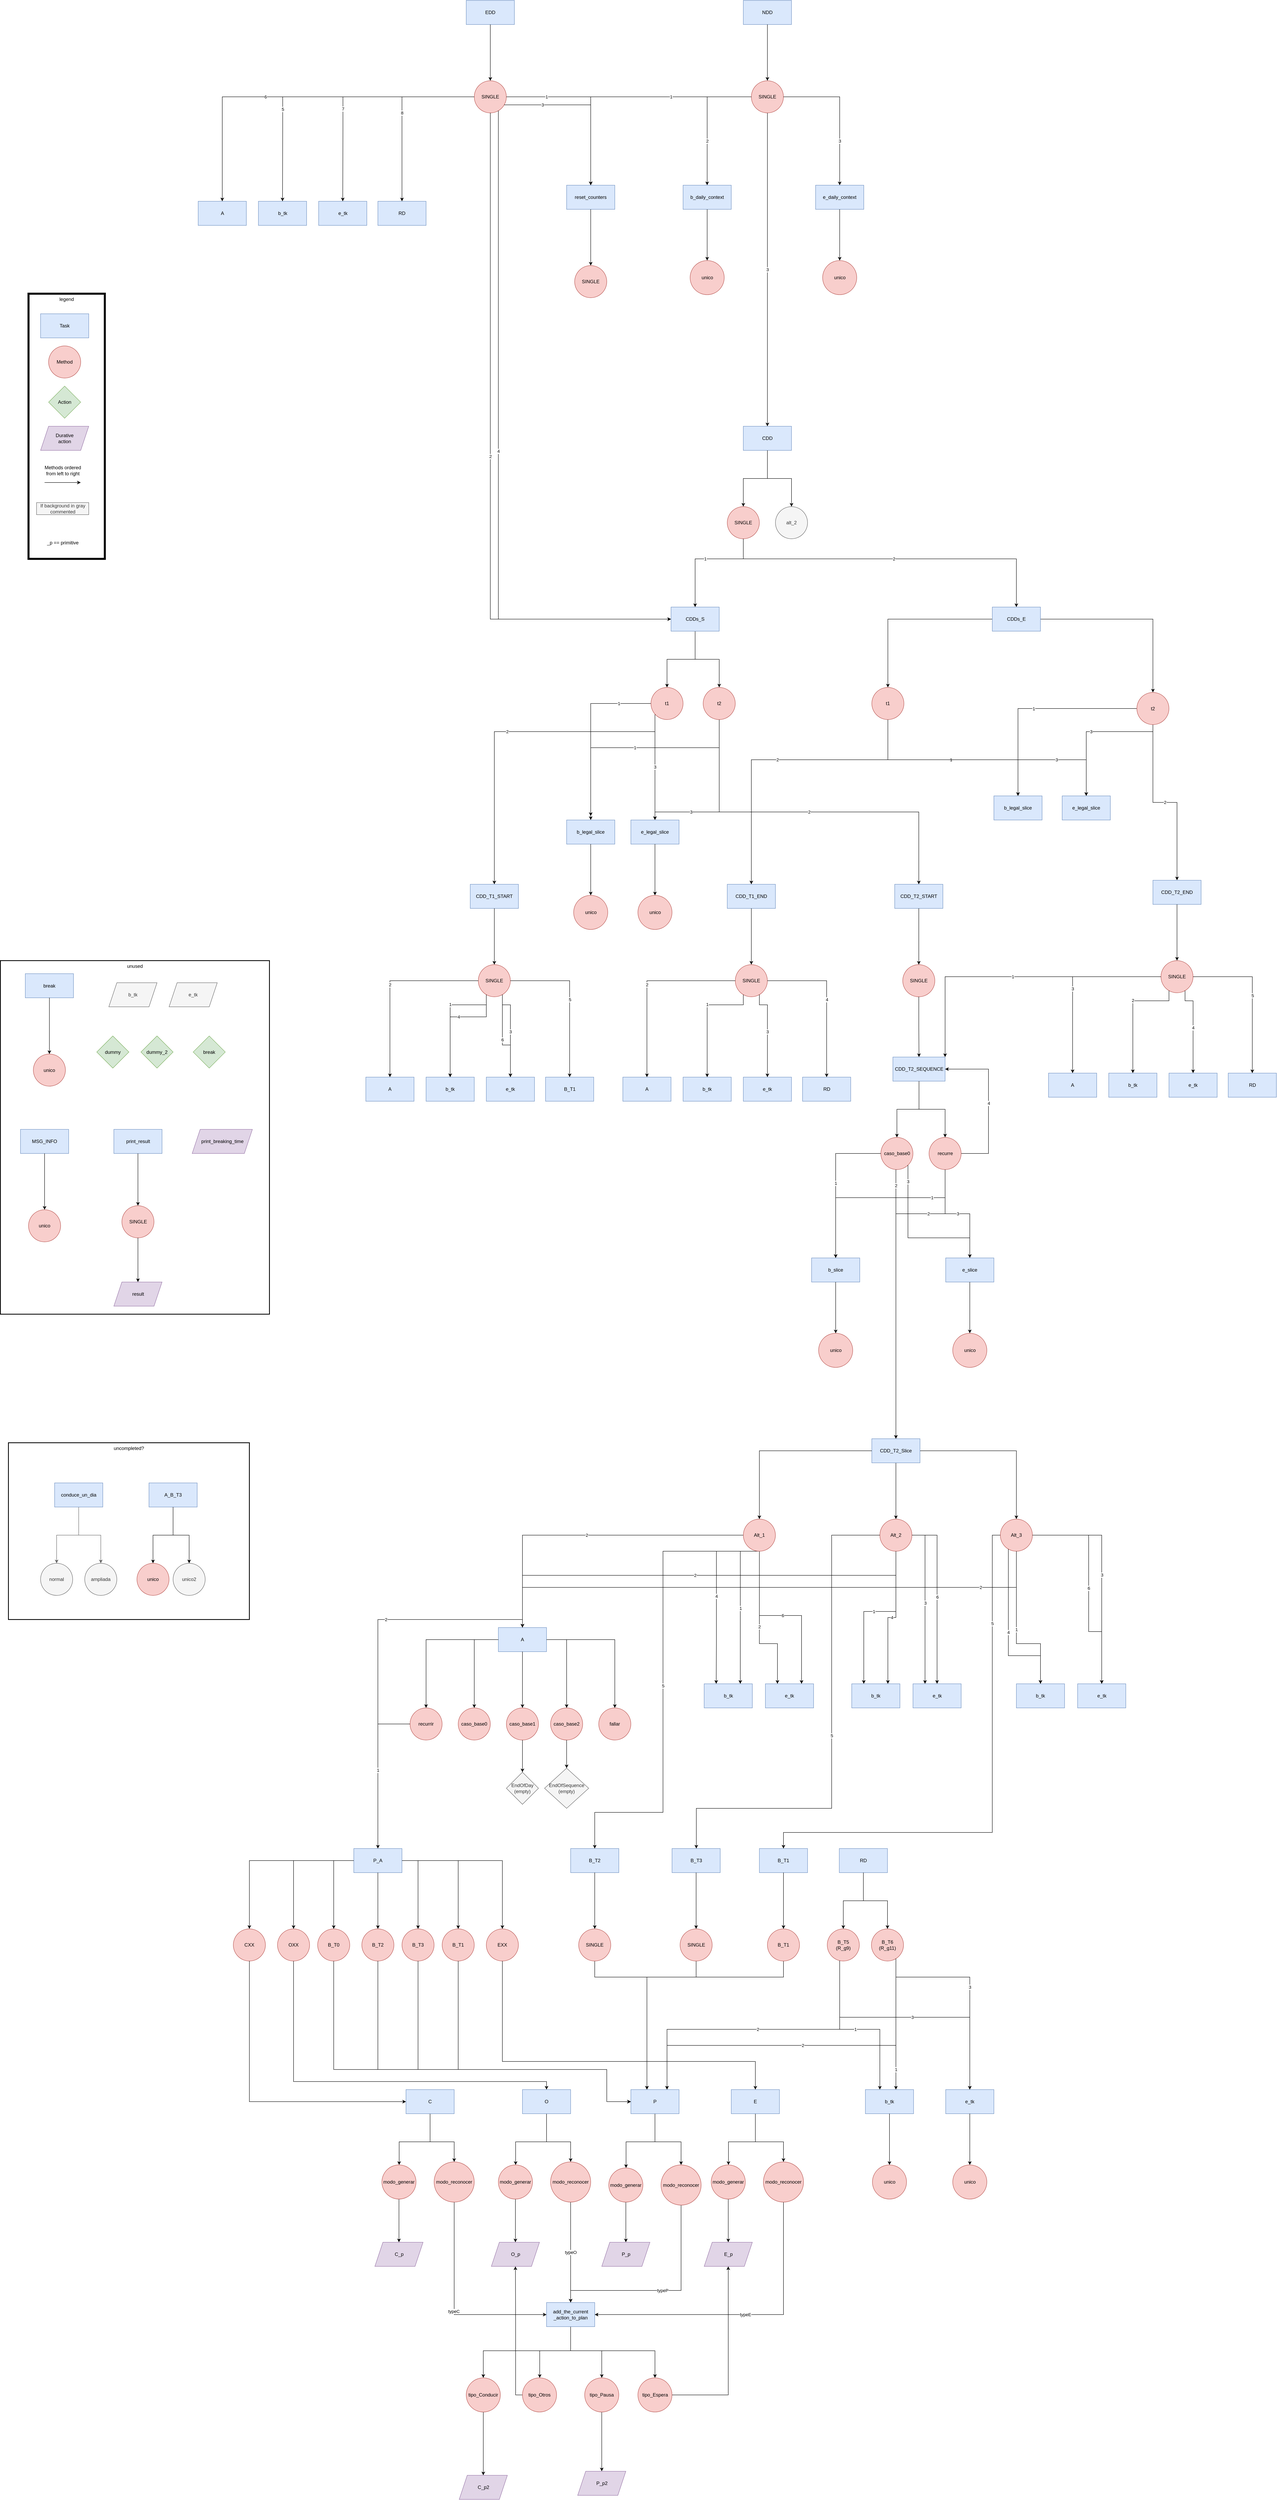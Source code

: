 <mxfile version="15.2.7" type="device" pages="2"><diagram name="Hierarchy" id="G87RVsM5uoAHOSWHOyLc"><mxGraphModel dx="2562" dy="5358" grid="1" gridSize="10" guides="1" tooltips="1" connect="1" arrows="1" fold="1" page="1" pageScale="1" pageWidth="850" pageHeight="1100" math="0" shadow="0"><root><mxCell id="nfePxmHrLw6HK9of96cF-0"/><mxCell id="nfePxmHrLw6HK9of96cF-1" parent="nfePxmHrLw6HK9of96cF-0"/><mxCell id="nfePxmHrLw6HK9of96cF-215" style="edgeStyle=orthogonalEdgeStyle;rounded=0;orthogonalLoop=1;jettySize=auto;html=1;" edge="1" parent="nfePxmHrLw6HK9of96cF-1" source="nfePxmHrLw6HK9of96cF-15" target="nfePxmHrLw6HK9of96cF-126"><mxGeometry relative="1" as="geometry"><Array as="points"><mxPoint x="1270" y="560"/><mxPoint x="930" y="560"/></Array></mxGeometry></mxCell><mxCell id="nfePxmHrLw6HK9of96cF-216" style="edgeStyle=orthogonalEdgeStyle;rounded=0;orthogonalLoop=1;jettySize=auto;html=1;" edge="1" parent="nfePxmHrLw6HK9of96cF-1" source="nfePxmHrLw6HK9of96cF-19" target="nfePxmHrLw6HK9of96cF-126"><mxGeometry relative="1" as="geometry"><Array as="points"><mxPoint x="800" y="560"/><mxPoint x="930" y="560"/></Array></mxGeometry></mxCell><mxCell id="nfePxmHrLw6HK9of96cF-217" style="edgeStyle=orthogonalEdgeStyle;rounded=0;orthogonalLoop=1;jettySize=auto;html=1;" edge="1" parent="nfePxmHrLw6HK9of96cF-1" source="nfePxmHrLw6HK9of96cF-22" target="nfePxmHrLw6HK9of96cF-126"><mxGeometry relative="1" as="geometry"><Array as="points"><mxPoint x="1053" y="560"/><mxPoint x="930" y="560"/></Array></mxGeometry></mxCell><mxCell id="nfePxmHrLw6HK9of96cF-75" style="edgeStyle=orthogonalEdgeStyle;rounded=0;orthogonalLoop=1;jettySize=auto;html=1;" edge="1" parent="nfePxmHrLw6HK9of96cF-1" source="nfePxmHrLw6HK9of96cF-77" target="nfePxmHrLw6HK9of96cF-78"><mxGeometry relative="1" as="geometry"/></mxCell><mxCell id="nfePxmHrLw6HK9of96cF-76" style="edgeStyle=orthogonalEdgeStyle;rounded=0;orthogonalLoop=1;jettySize=auto;html=1;" edge="1" parent="nfePxmHrLw6HK9of96cF-1" source="nfePxmHrLw6HK9of96cF-77" target="nfePxmHrLw6HK9of96cF-79"><mxGeometry relative="1" as="geometry"/></mxCell><mxCell id="nfePxmHrLw6HK9of96cF-77" value="CDDs_S" style="rounded=0;whiteSpace=wrap;html=1;fillColor=#dae8fc;strokeColor=#6c8ebf;" vertex="1" parent="nfePxmHrLw6HK9of96cF-1"><mxGeometry x="990" y="-2850" width="120" height="60" as="geometry"/></mxCell><mxCell id="nfePxmHrLw6HK9of96cF-356" value="1" style="edgeStyle=orthogonalEdgeStyle;rounded=0;orthogonalLoop=1;jettySize=auto;html=1;" edge="1" parent="nfePxmHrLw6HK9of96cF-1" source="nfePxmHrLw6HK9of96cF-78" target="nfePxmHrLw6HK9of96cF-165"><mxGeometry x="-0.636" relative="1" as="geometry"><mxPoint as="offset"/></mxGeometry></mxCell><mxCell id="nfePxmHrLw6HK9of96cF-357" value="2" style="edgeStyle=orthogonalEdgeStyle;rounded=0;orthogonalLoop=1;jettySize=auto;html=1;" edge="1" parent="nfePxmHrLw6HK9of96cF-1" source="nfePxmHrLw6HK9of96cF-78" target="nfePxmHrLw6HK9of96cF-327"><mxGeometry relative="1" as="geometry"><Array as="points"><mxPoint x="950" y="-2540"/><mxPoint x="550" y="-2540"/></Array></mxGeometry></mxCell><mxCell id="nfePxmHrLw6HK9of96cF-358" value="3" style="edgeStyle=orthogonalEdgeStyle;rounded=0;orthogonalLoop=1;jettySize=auto;html=1;" edge="1" parent="nfePxmHrLw6HK9of96cF-1" source="nfePxmHrLw6HK9of96cF-78" target="nfePxmHrLw6HK9of96cF-167"><mxGeometry relative="1" as="geometry"><Array as="points"><mxPoint x="950" y="-2510"/><mxPoint x="950" y="-2510"/></Array></mxGeometry></mxCell><mxCell id="nfePxmHrLw6HK9of96cF-78" value="t1" style="ellipse;whiteSpace=wrap;html=1;aspect=fixed;fillColor=#f8cecc;strokeColor=#b85450;" vertex="1" parent="nfePxmHrLw6HK9of96cF-1"><mxGeometry x="940" y="-2650" width="80" height="80" as="geometry"/></mxCell><mxCell id="nfePxmHrLw6HK9of96cF-359" value="1" style="edgeStyle=orthogonalEdgeStyle;rounded=0;orthogonalLoop=1;jettySize=auto;html=1;" edge="1" parent="nfePxmHrLw6HK9of96cF-1" source="nfePxmHrLw6HK9of96cF-79"><mxGeometry relative="1" as="geometry"><mxPoint x="790" y="-2330" as="targetPoint"/><Array as="points"><mxPoint x="1110" y="-2500"/><mxPoint x="790" y="-2500"/></Array></mxGeometry></mxCell><mxCell id="nfePxmHrLw6HK9of96cF-360" value="2" style="edgeStyle=orthogonalEdgeStyle;rounded=0;orthogonalLoop=1;jettySize=auto;html=1;" edge="1" parent="nfePxmHrLw6HK9of96cF-1" source="nfePxmHrLw6HK9of96cF-79" target="nfePxmHrLw6HK9of96cF-70"><mxGeometry relative="1" as="geometry"><Array as="points"><mxPoint x="1110" y="-2340"/><mxPoint x="1607" y="-2340"/></Array></mxGeometry></mxCell><mxCell id="nfePxmHrLw6HK9of96cF-361" value="3" style="edgeStyle=orthogonalEdgeStyle;rounded=0;orthogonalLoop=1;jettySize=auto;html=1;entryX=0.5;entryY=0;entryDx=0;entryDy=0;" edge="1" parent="nfePxmHrLw6HK9of96cF-1" source="nfePxmHrLw6HK9of96cF-79" target="nfePxmHrLw6HK9of96cF-167"><mxGeometry x="0.463" relative="1" as="geometry"><Array as="points"><mxPoint x="1110" y="-2340"/><mxPoint x="950" y="-2340"/></Array><mxPoint as="offset"/></mxGeometry></mxCell><mxCell id="nfePxmHrLw6HK9of96cF-79" value="t2" style="ellipse;whiteSpace=wrap;html=1;aspect=fixed;fillColor=#f8cecc;strokeColor=#b85450;" vertex="1" parent="nfePxmHrLw6HK9of96cF-1"><mxGeometry x="1070" y="-2650" width="80" height="80" as="geometry"/></mxCell><mxCell id="nfePxmHrLw6HK9of96cF-80" style="edgeStyle=orthogonalEdgeStyle;rounded=0;orthogonalLoop=1;jettySize=auto;html=1;" edge="1" parent="nfePxmHrLw6HK9of96cF-1" source="nfePxmHrLw6HK9of96cF-82" target="nfePxmHrLw6HK9of96cF-83"><mxGeometry relative="1" as="geometry"/></mxCell><mxCell id="nfePxmHrLw6HK9of96cF-81" style="edgeStyle=orthogonalEdgeStyle;rounded=0;orthogonalLoop=1;jettySize=auto;html=1;" edge="1" parent="nfePxmHrLw6HK9of96cF-1" source="nfePxmHrLw6HK9of96cF-82" target="nfePxmHrLw6HK9of96cF-84"><mxGeometry relative="1" as="geometry"/></mxCell><mxCell id="nfePxmHrLw6HK9of96cF-82" value="CDDs_E" style="rounded=0;whiteSpace=wrap;html=1;fillColor=#dae8fc;strokeColor=#6c8ebf;" vertex="1" parent="nfePxmHrLw6HK9of96cF-1"><mxGeometry x="1790" y="-2850" width="120" height="60" as="geometry"/></mxCell><mxCell id="nfePxmHrLw6HK9of96cF-365" value="1" style="edgeStyle=orthogonalEdgeStyle;rounded=0;orthogonalLoop=1;jettySize=auto;html=1;" edge="1" parent="nfePxmHrLw6HK9of96cF-1" source="nfePxmHrLw6HK9of96cF-83" target="nfePxmHrLw6HK9of96cF-363"><mxGeometry relative="1" as="geometry"><Array as="points"><mxPoint x="1530" y="-2470"/><mxPoint x="1854" y="-2470"/></Array></mxGeometry></mxCell><mxCell id="nfePxmHrLw6HK9of96cF-366" value="2" style="edgeStyle=orthogonalEdgeStyle;rounded=0;orthogonalLoop=1;jettySize=auto;html=1;entryX=0.5;entryY=0;entryDx=0;entryDy=0;" edge="1" parent="nfePxmHrLw6HK9of96cF-1" source="nfePxmHrLw6HK9of96cF-83" target="nfePxmHrLw6HK9of96cF-341"><mxGeometry relative="1" as="geometry"><Array as="points"><mxPoint x="1530" y="-2470"/><mxPoint x="1190" y="-2470"/></Array></mxGeometry></mxCell><mxCell id="nfePxmHrLw6HK9of96cF-367" value="3" style="edgeStyle=orthogonalEdgeStyle;rounded=0;orthogonalLoop=1;jettySize=auto;html=1;" edge="1" parent="nfePxmHrLw6HK9of96cF-1" source="nfePxmHrLw6HK9of96cF-83" target="nfePxmHrLw6HK9of96cF-362"><mxGeometry x="0.52" relative="1" as="geometry"><Array as="points"><mxPoint x="1530" y="-2470"/><mxPoint x="2024" y="-2470"/></Array><mxPoint as="offset"/></mxGeometry></mxCell><mxCell id="nfePxmHrLw6HK9of96cF-83" value="t1" style="ellipse;whiteSpace=wrap;html=1;aspect=fixed;fillColor=#f8cecc;strokeColor=#b85450;" vertex="1" parent="nfePxmHrLw6HK9of96cF-1"><mxGeometry x="1490" y="-2650" width="80" height="80" as="geometry"/></mxCell><mxCell id="nfePxmHrLw6HK9of96cF-368" value="1" style="edgeStyle=orthogonalEdgeStyle;rounded=0;orthogonalLoop=1;jettySize=auto;html=1;" edge="1" parent="nfePxmHrLw6HK9of96cF-1" source="nfePxmHrLw6HK9of96cF-84" target="nfePxmHrLw6HK9of96cF-363"><mxGeometry relative="1" as="geometry"/></mxCell><mxCell id="nfePxmHrLw6HK9of96cF-369" value="2" style="edgeStyle=orthogonalEdgeStyle;rounded=0;orthogonalLoop=1;jettySize=auto;html=1;entryX=0.5;entryY=0;entryDx=0;entryDy=0;" edge="1" parent="nfePxmHrLw6HK9of96cF-1" source="nfePxmHrLw6HK9of96cF-84" target="nfePxmHrLw6HK9of96cF-314"><mxGeometry relative="1" as="geometry"/></mxCell><mxCell id="nfePxmHrLw6HK9of96cF-370" value="3" style="edgeStyle=orthogonalEdgeStyle;rounded=0;orthogonalLoop=1;jettySize=auto;html=1;entryX=0.5;entryY=0;entryDx=0;entryDy=0;" edge="1" parent="nfePxmHrLw6HK9of96cF-1" source="nfePxmHrLw6HK9of96cF-84" target="nfePxmHrLw6HK9of96cF-362"><mxGeometry relative="1" as="geometry"><Array as="points"><mxPoint x="2190" y="-2540"/><mxPoint x="2024" y="-2540"/></Array></mxGeometry></mxCell><mxCell id="nfePxmHrLw6HK9of96cF-84" value="t2" style="ellipse;whiteSpace=wrap;html=1;aspect=fixed;fillColor=#f8cecc;strokeColor=#b85450;" vertex="1" parent="nfePxmHrLw6HK9of96cF-1"><mxGeometry x="2150" y="-2637.5" width="80" height="80" as="geometry"/></mxCell><mxCell id="nfePxmHrLw6HK9of96cF-111" style="edgeStyle=orthogonalEdgeStyle;rounded=0;orthogonalLoop=1;jettySize=auto;html=1;entryX=0.5;entryY=0;entryDx=0;entryDy=0;fillColor=#f5f5f5;strokeColor=#666666;" edge="1" parent="nfePxmHrLw6HK9of96cF-1" source="nfePxmHrLw6HK9of96cF-113" target="nfePxmHrLw6HK9of96cF-114"><mxGeometry relative="1" as="geometry"/></mxCell><mxCell id="nfePxmHrLw6HK9of96cF-112" style="edgeStyle=orthogonalEdgeStyle;rounded=0;orthogonalLoop=1;jettySize=auto;html=1;fillColor=#f5f5f5;strokeColor=#666666;" edge="1" parent="nfePxmHrLw6HK9of96cF-1" source="nfePxmHrLw6HK9of96cF-113" target="nfePxmHrLw6HK9of96cF-115"><mxGeometry relative="1" as="geometry"/></mxCell><mxCell id="nfePxmHrLw6HK9of96cF-113" value="conduce_un_dia" style="rounded=0;whiteSpace=wrap;html=1;fillColor=#dae8fc;strokeColor=#6c8ebf;" vertex="1" parent="nfePxmHrLw6HK9of96cF-1"><mxGeometry x="-545" y="-670" width="120" height="60" as="geometry"/></mxCell><mxCell id="nfePxmHrLw6HK9of96cF-114" value="normal" style="ellipse;whiteSpace=wrap;html=1;aspect=fixed;fillColor=#f5f5f5;strokeColor=#666666;fontColor=#333333;" vertex="1" parent="nfePxmHrLw6HK9of96cF-1"><mxGeometry x="-580" y="-470" width="80" height="80" as="geometry"/></mxCell><mxCell id="nfePxmHrLw6HK9of96cF-115" value="ampliada" style="ellipse;whiteSpace=wrap;html=1;aspect=fixed;fillColor=#f5f5f5;strokeColor=#666666;fontColor=#333333;" vertex="1" parent="nfePxmHrLw6HK9of96cF-1"><mxGeometry x="-470" y="-470" width="80" height="80" as="geometry"/></mxCell><mxCell id="nfePxmHrLw6HK9of96cF-116" value="EndOfDay&lt;br&gt;(empty)" style="rhombus;whiteSpace=wrap;html=1;fillColor=#f5f5f5;strokeColor=#666666;fontColor=#333333;" vertex="1" parent="nfePxmHrLw6HK9of96cF-1"><mxGeometry x="580" y="50" width="80" height="80" as="geometry"/></mxCell><mxCell id="nfePxmHrLw6HK9of96cF-119" value="EndOfSequence&lt;br&gt;(empty)" style="rhombus;whiteSpace=wrap;html=1;fillColor=#f5f5f5;strokeColor=#666666;fontColor=#333333;" vertex="1" parent="nfePxmHrLw6HK9of96cF-1"><mxGeometry x="675" y="40" width="110" height="100" as="geometry"/></mxCell><mxCell id="nfePxmHrLw6HK9of96cF-121" style="edgeStyle=orthogonalEdgeStyle;rounded=0;orthogonalLoop=1;jettySize=auto;html=1;" edge="1" parent="nfePxmHrLw6HK9of96cF-1" source="nfePxmHrLw6HK9of96cF-123" target="nfePxmHrLw6HK9of96cF-139"><mxGeometry relative="1" as="geometry"><Array as="points"><mxPoint x="680" y="970"/><mxPoint x="603" y="970"/></Array></mxGeometry></mxCell><mxCell id="nfePxmHrLw6HK9of96cF-122" style="edgeStyle=orthogonalEdgeStyle;rounded=0;orthogonalLoop=1;jettySize=auto;html=1;" edge="1" parent="nfePxmHrLw6HK9of96cF-1" source="nfePxmHrLw6HK9of96cF-123" target="nfePxmHrLw6HK9of96cF-140"><mxGeometry relative="1" as="geometry"><Array as="points"><mxPoint x="680" y="970"/><mxPoint x="740" y="970"/></Array></mxGeometry></mxCell><mxCell id="nfePxmHrLw6HK9of96cF-123" value="O" style="rounded=0;whiteSpace=wrap;html=1;fillColor=#dae8fc;strokeColor=#6c8ebf;" vertex="1" parent="nfePxmHrLw6HK9of96cF-1"><mxGeometry x="620" y="840" width="120" height="60" as="geometry"/></mxCell><mxCell id="nfePxmHrLw6HK9of96cF-124" style="edgeStyle=orthogonalEdgeStyle;rounded=0;orthogonalLoop=1;jettySize=auto;html=1;" edge="1" parent="nfePxmHrLw6HK9of96cF-1" source="nfePxmHrLw6HK9of96cF-126" target="nfePxmHrLw6HK9of96cF-141"><mxGeometry relative="1" as="geometry"><Array as="points"><mxPoint x="950" y="970"/><mxPoint x="878" y="970"/></Array></mxGeometry></mxCell><mxCell id="nfePxmHrLw6HK9of96cF-125" style="edgeStyle=orthogonalEdgeStyle;rounded=0;orthogonalLoop=1;jettySize=auto;html=1;entryX=0.5;entryY=0;entryDx=0;entryDy=0;" edge="1" parent="nfePxmHrLw6HK9of96cF-1" source="nfePxmHrLw6HK9of96cF-126" target="nfePxmHrLw6HK9of96cF-142"><mxGeometry relative="1" as="geometry"><Array as="points"><mxPoint x="950" y="970"/><mxPoint x="1015" y="970"/></Array></mxGeometry></mxCell><mxCell id="nfePxmHrLw6HK9of96cF-126" value="P" style="rounded=0;whiteSpace=wrap;html=1;fillColor=#dae8fc;strokeColor=#6c8ebf;" vertex="1" parent="nfePxmHrLw6HK9of96cF-1"><mxGeometry x="890" y="840" width="120" height="60" as="geometry"/></mxCell><mxCell id="nfePxmHrLw6HK9of96cF-127" style="edgeStyle=orthogonalEdgeStyle;rounded=0;orthogonalLoop=1;jettySize=auto;html=1;" edge="1" parent="nfePxmHrLw6HK9of96cF-1" source="nfePxmHrLw6HK9of96cF-129" target="nfePxmHrLw6HK9of96cF-143"><mxGeometry relative="1" as="geometry"><Array as="points"><mxPoint x="1200" y="970"/><mxPoint x="1133" y="970"/></Array></mxGeometry></mxCell><mxCell id="nfePxmHrLw6HK9of96cF-128" style="edgeStyle=orthogonalEdgeStyle;rounded=0;orthogonalLoop=1;jettySize=auto;html=1;" edge="1" parent="nfePxmHrLw6HK9of96cF-1" source="nfePxmHrLw6HK9of96cF-129" target="nfePxmHrLw6HK9of96cF-144"><mxGeometry relative="1" as="geometry"><Array as="points"><mxPoint x="1200" y="970"/><mxPoint x="1270" y="970"/></Array></mxGeometry></mxCell><mxCell id="nfePxmHrLw6HK9of96cF-129" value="E" style="rounded=0;whiteSpace=wrap;html=1;fillColor=#dae8fc;strokeColor=#6c8ebf;" vertex="1" parent="nfePxmHrLw6HK9of96cF-1"><mxGeometry x="1140" y="840" width="120" height="60" as="geometry"/></mxCell><mxCell id="nfePxmHrLw6HK9of96cF-130" style="edgeStyle=orthogonalEdgeStyle;rounded=0;orthogonalLoop=1;jettySize=auto;html=1;entryX=0.5;entryY=0;entryDx=0;entryDy=0;" edge="1" parent="nfePxmHrLw6HK9of96cF-1" source="nfePxmHrLw6HK9of96cF-134" target="nfePxmHrLw6HK9of96cF-150"><mxGeometry relative="1" as="geometry"><Array as="points"><mxPoint x="740" y="1490"/><mxPoint x="523" y="1490"/></Array></mxGeometry></mxCell><mxCell id="nfePxmHrLw6HK9of96cF-131" style="edgeStyle=orthogonalEdgeStyle;rounded=0;orthogonalLoop=1;jettySize=auto;html=1;" edge="1" parent="nfePxmHrLw6HK9of96cF-1" source="nfePxmHrLw6HK9of96cF-134" target="nfePxmHrLw6HK9of96cF-153"><mxGeometry relative="1" as="geometry"><Array as="points"><mxPoint x="740" y="1490"/><mxPoint x="663" y="1490"/></Array></mxGeometry></mxCell><mxCell id="nfePxmHrLw6HK9of96cF-132" style="edgeStyle=orthogonalEdgeStyle;rounded=0;orthogonalLoop=1;jettySize=auto;html=1;entryX=0.5;entryY=0;entryDx=0;entryDy=0;" edge="1" parent="nfePxmHrLw6HK9of96cF-1" source="nfePxmHrLw6HK9of96cF-134" target="nfePxmHrLw6HK9of96cF-151"><mxGeometry relative="1" as="geometry"><Array as="points"><mxPoint x="740" y="1490"/><mxPoint x="818" y="1490"/></Array></mxGeometry></mxCell><mxCell id="nfePxmHrLw6HK9of96cF-133" style="edgeStyle=orthogonalEdgeStyle;rounded=0;orthogonalLoop=1;jettySize=auto;html=1;" edge="1" parent="nfePxmHrLw6HK9of96cF-1" source="nfePxmHrLw6HK9of96cF-134" target="nfePxmHrLw6HK9of96cF-152"><mxGeometry relative="1" as="geometry"><Array as="points"><mxPoint x="740" y="1490"/><mxPoint x="950" y="1490"/></Array></mxGeometry></mxCell><mxCell id="nfePxmHrLw6HK9of96cF-134" value="add_the_current&lt;br&gt;_action_to_plan" style="rounded=0;whiteSpace=wrap;html=1;fillColor=#dae8fc;strokeColor=#6c8ebf;" vertex="1" parent="nfePxmHrLw6HK9of96cF-1"><mxGeometry x="680" y="1370" width="120" height="60" as="geometry"/></mxCell><mxCell id="nfePxmHrLw6HK9of96cF-189" style="edgeStyle=orthogonalEdgeStyle;rounded=0;orthogonalLoop=1;jettySize=auto;html=1;" edge="1" parent="nfePxmHrLw6HK9of96cF-1" source="nfePxmHrLw6HK9of96cF-139" target="nfePxmHrLw6HK9of96cF-178"><mxGeometry relative="1" as="geometry"/></mxCell><mxCell id="nfePxmHrLw6HK9of96cF-139" value="modo_generar" style="ellipse;whiteSpace=wrap;html=1;aspect=fixed;fillColor=#f8cecc;strokeColor=#b85450;" vertex="1" parent="nfePxmHrLw6HK9of96cF-1"><mxGeometry x="560" y="1027.5" width="85" height="85" as="geometry"/></mxCell><mxCell id="nfePxmHrLw6HK9of96cF-190" value="typeO" style="edgeStyle=orthogonalEdgeStyle;rounded=0;orthogonalLoop=1;jettySize=auto;html=1;" edge="1" parent="nfePxmHrLw6HK9of96cF-1" source="nfePxmHrLw6HK9of96cF-140" target="nfePxmHrLw6HK9of96cF-134"><mxGeometry relative="1" as="geometry"/></mxCell><mxCell id="nfePxmHrLw6HK9of96cF-140" value="modo_reconocer" style="ellipse;whiteSpace=wrap;html=1;aspect=fixed;fillColor=#f8cecc;strokeColor=#b85450;" vertex="1" parent="nfePxmHrLw6HK9of96cF-1"><mxGeometry x="690" y="1020" width="100" height="100" as="geometry"/></mxCell><mxCell id="nfePxmHrLw6HK9of96cF-191" style="edgeStyle=orthogonalEdgeStyle;rounded=0;orthogonalLoop=1;jettySize=auto;html=1;" edge="1" parent="nfePxmHrLw6HK9of96cF-1" source="nfePxmHrLw6HK9of96cF-141" target="nfePxmHrLw6HK9of96cF-180"><mxGeometry relative="1" as="geometry"/></mxCell><mxCell id="nfePxmHrLw6HK9of96cF-141" value="modo_generar" style="ellipse;whiteSpace=wrap;html=1;aspect=fixed;fillColor=#f8cecc;strokeColor=#b85450;" vertex="1" parent="nfePxmHrLw6HK9of96cF-1"><mxGeometry x="835" y="1035" width="85" height="85" as="geometry"/></mxCell><mxCell id="nfePxmHrLw6HK9of96cF-192" value="typeP" style="edgeStyle=orthogonalEdgeStyle;rounded=0;orthogonalLoop=1;jettySize=auto;html=1;" edge="1" parent="nfePxmHrLw6HK9of96cF-1" source="nfePxmHrLw6HK9of96cF-142" target="nfePxmHrLw6HK9of96cF-134"><mxGeometry relative="1" as="geometry"><Array as="points"><mxPoint x="1015" y="1340"/><mxPoint x="740" y="1340"/></Array></mxGeometry></mxCell><mxCell id="nfePxmHrLw6HK9of96cF-142" value="modo_reconocer" style="ellipse;whiteSpace=wrap;html=1;aspect=fixed;fillColor=#f8cecc;strokeColor=#b85450;" vertex="1" parent="nfePxmHrLw6HK9of96cF-1"><mxGeometry x="965" y="1027.5" width="100" height="100" as="geometry"/></mxCell><mxCell id="nfePxmHrLw6HK9of96cF-194" style="edgeStyle=orthogonalEdgeStyle;rounded=0;orthogonalLoop=1;jettySize=auto;html=1;" edge="1" parent="nfePxmHrLw6HK9of96cF-1" source="nfePxmHrLw6HK9of96cF-143" target="nfePxmHrLw6HK9of96cF-182"><mxGeometry relative="1" as="geometry"/></mxCell><mxCell id="nfePxmHrLw6HK9of96cF-143" value="modo_generar" style="ellipse;whiteSpace=wrap;html=1;aspect=fixed;fillColor=#f8cecc;strokeColor=#b85450;" vertex="1" parent="nfePxmHrLw6HK9of96cF-1"><mxGeometry x="1090" y="1027.5" width="85" height="85" as="geometry"/></mxCell><mxCell id="nfePxmHrLw6HK9of96cF-193" value="typeE" style="edgeStyle=orthogonalEdgeStyle;rounded=0;orthogonalLoop=1;jettySize=auto;html=1;entryX=1;entryY=0.5;entryDx=0;entryDy=0;" edge="1" parent="nfePxmHrLw6HK9of96cF-1" source="nfePxmHrLw6HK9of96cF-144" target="nfePxmHrLw6HK9of96cF-134"><mxGeometry relative="1" as="geometry"><Array as="points"><mxPoint x="1270" y="1400"/></Array></mxGeometry></mxCell><mxCell id="nfePxmHrLw6HK9of96cF-144" value="modo_reconocer" style="ellipse;whiteSpace=wrap;html=1;aspect=fixed;fillColor=#f8cecc;strokeColor=#b85450;" vertex="1" parent="nfePxmHrLw6HK9of96cF-1"><mxGeometry x="1220" y="1020" width="100" height="100" as="geometry"/></mxCell><mxCell id="nfePxmHrLw6HK9of96cF-145" style="edgeStyle=orthogonalEdgeStyle;rounded=0;orthogonalLoop=1;jettySize=auto;html=1;" edge="1" parent="nfePxmHrLw6HK9of96cF-1" source="nfePxmHrLw6HK9of96cF-147" target="nfePxmHrLw6HK9of96cF-148"><mxGeometry relative="1" as="geometry"><Array as="points"><mxPoint x="390" y="970"/><mxPoint x="313" y="970"/></Array></mxGeometry></mxCell><mxCell id="nfePxmHrLw6HK9of96cF-146" style="edgeStyle=orthogonalEdgeStyle;rounded=0;orthogonalLoop=1;jettySize=auto;html=1;" edge="1" parent="nfePxmHrLw6HK9of96cF-1" source="nfePxmHrLw6HK9of96cF-147" target="nfePxmHrLw6HK9of96cF-149"><mxGeometry relative="1" as="geometry"><Array as="points"><mxPoint x="390" y="970"/><mxPoint x="450" y="970"/></Array></mxGeometry></mxCell><mxCell id="nfePxmHrLw6HK9of96cF-147" value="C" style="rounded=0;whiteSpace=wrap;html=1;fillColor=#dae8fc;strokeColor=#6c8ebf;" vertex="1" parent="nfePxmHrLw6HK9of96cF-1"><mxGeometry x="330" y="840" width="120" height="60" as="geometry"/></mxCell><mxCell id="nfePxmHrLw6HK9of96cF-186" style="edgeStyle=orthogonalEdgeStyle;rounded=0;orthogonalLoop=1;jettySize=auto;html=1;" edge="1" parent="nfePxmHrLw6HK9of96cF-1" source="nfePxmHrLw6HK9of96cF-148" target="nfePxmHrLw6HK9of96cF-177"><mxGeometry relative="1" as="geometry"/></mxCell><mxCell id="nfePxmHrLw6HK9of96cF-148" value="modo_generar" style="ellipse;whiteSpace=wrap;html=1;aspect=fixed;fillColor=#f8cecc;strokeColor=#b85450;" vertex="1" parent="nfePxmHrLw6HK9of96cF-1"><mxGeometry x="270" y="1027.5" width="85" height="85" as="geometry"/></mxCell><mxCell id="nfePxmHrLw6HK9of96cF-187" style="edgeStyle=orthogonalEdgeStyle;rounded=0;orthogonalLoop=1;jettySize=auto;html=1;entryX=0;entryY=0.5;entryDx=0;entryDy=0;" edge="1" parent="nfePxmHrLw6HK9of96cF-1" source="nfePxmHrLw6HK9of96cF-149" target="nfePxmHrLw6HK9of96cF-134"><mxGeometry relative="1" as="geometry"><Array as="points"><mxPoint x="450" y="1400"/></Array></mxGeometry></mxCell><mxCell id="nfePxmHrLw6HK9of96cF-188" value="typeC" style="edgeLabel;html=1;align=center;verticalAlign=middle;resizable=0;points=[];" vertex="1" connectable="0" parent="nfePxmHrLw6HK9of96cF-187"><mxGeometry x="0.067" y="-1" relative="1" as="geometry"><mxPoint as="offset"/></mxGeometry></mxCell><mxCell id="nfePxmHrLw6HK9of96cF-149" value="modo_reconocer" style="ellipse;whiteSpace=wrap;html=1;aspect=fixed;fillColor=#f8cecc;strokeColor=#b85450;" vertex="1" parent="nfePxmHrLw6HK9of96cF-1"><mxGeometry x="400" y="1020" width="100" height="100" as="geometry"/></mxCell><mxCell id="nfePxmHrLw6HK9of96cF-198" style="edgeStyle=orthogonalEdgeStyle;rounded=0;orthogonalLoop=1;jettySize=auto;html=1;" edge="1" parent="nfePxmHrLw6HK9of96cF-1" source="nfePxmHrLw6HK9of96cF-150" target="nfePxmHrLw6HK9of96cF-176"><mxGeometry relative="1" as="geometry"/></mxCell><mxCell id="nfePxmHrLw6HK9of96cF-150" value="tipo_Conducir" style="ellipse;whiteSpace=wrap;html=1;aspect=fixed;fillColor=#f8cecc;strokeColor=#b85450;" vertex="1" parent="nfePxmHrLw6HK9of96cF-1"><mxGeometry x="480" y="1557.5" width="85" height="85" as="geometry"/></mxCell><mxCell id="nfePxmHrLw6HK9of96cF-196" style="edgeStyle=orthogonalEdgeStyle;rounded=0;orthogonalLoop=1;jettySize=auto;html=1;" edge="1" parent="nfePxmHrLw6HK9of96cF-1" source="nfePxmHrLw6HK9of96cF-151" target="nfePxmHrLw6HK9of96cF-179"><mxGeometry relative="1" as="geometry"/></mxCell><mxCell id="nfePxmHrLw6HK9of96cF-151" value="tipo_Pausa" style="ellipse;whiteSpace=wrap;html=1;aspect=fixed;fillColor=#f8cecc;strokeColor=#b85450;" vertex="1" parent="nfePxmHrLw6HK9of96cF-1"><mxGeometry x="775" y="1557.5" width="85" height="85" as="geometry"/></mxCell><mxCell id="nfePxmHrLw6HK9of96cF-195" style="edgeStyle=orthogonalEdgeStyle;rounded=0;orthogonalLoop=1;jettySize=auto;html=1;entryX=0.5;entryY=1;entryDx=0;entryDy=0;" edge="1" parent="nfePxmHrLw6HK9of96cF-1" source="nfePxmHrLw6HK9of96cF-152" target="nfePxmHrLw6HK9of96cF-182"><mxGeometry relative="1" as="geometry"/></mxCell><mxCell id="nfePxmHrLw6HK9of96cF-152" value="tipo_Espera" style="ellipse;whiteSpace=wrap;html=1;aspect=fixed;fillColor=#f8cecc;strokeColor=#b85450;" vertex="1" parent="nfePxmHrLw6HK9of96cF-1"><mxGeometry x="907.5" y="1557.5" width="85" height="85" as="geometry"/></mxCell><mxCell id="nfePxmHrLw6HK9of96cF-199" style="edgeStyle=orthogonalEdgeStyle;rounded=0;orthogonalLoop=1;jettySize=auto;html=1;entryX=0.5;entryY=1;entryDx=0;entryDy=0;" edge="1" parent="nfePxmHrLw6HK9of96cF-1" source="nfePxmHrLw6HK9of96cF-153" target="nfePxmHrLw6HK9of96cF-178"><mxGeometry relative="1" as="geometry"><Array as="points"><mxPoint x="603" y="1600"/><mxPoint x="603" y="1419"/></Array></mxGeometry></mxCell><mxCell id="nfePxmHrLw6HK9of96cF-153" value="tipo_Otros" style="ellipse;whiteSpace=wrap;html=1;aspect=fixed;fillColor=#f8cecc;strokeColor=#b85450;" vertex="1" parent="nfePxmHrLw6HK9of96cF-1"><mxGeometry x="620" y="1557.5" width="85" height="85" as="geometry"/></mxCell><mxCell id="nfePxmHrLw6HK9of96cF-176" value="C_p2" style="shape=parallelogram;perimeter=parallelogramPerimeter;whiteSpace=wrap;html=1;fixedSize=1;fillColor=#e1d5e7;strokeColor=#9673a6;" vertex="1" parent="nfePxmHrLw6HK9of96cF-1"><mxGeometry x="462.5" y="1800" width="120" height="60" as="geometry"/></mxCell><mxCell id="nfePxmHrLw6HK9of96cF-177" value="C_p" style="shape=parallelogram;perimeter=parallelogramPerimeter;whiteSpace=wrap;html=1;fixedSize=1;fillColor=#e1d5e7;strokeColor=#9673a6;" vertex="1" parent="nfePxmHrLw6HK9of96cF-1"><mxGeometry x="252.5" y="1220" width="120" height="60" as="geometry"/></mxCell><mxCell id="nfePxmHrLw6HK9of96cF-178" value="O_p" style="shape=parallelogram;perimeter=parallelogramPerimeter;whiteSpace=wrap;html=1;fixedSize=1;fillColor=#e1d5e7;strokeColor=#9673a6;" vertex="1" parent="nfePxmHrLw6HK9of96cF-1"><mxGeometry x="542.5" y="1220" width="120" height="60" as="geometry"/></mxCell><mxCell id="nfePxmHrLw6HK9of96cF-179" value="P_p2" style="shape=parallelogram;perimeter=parallelogramPerimeter;whiteSpace=wrap;html=1;fixedSize=1;fillColor=#e1d5e7;strokeColor=#9673a6;" vertex="1" parent="nfePxmHrLw6HK9of96cF-1"><mxGeometry x="757.5" y="1790" width="120" height="60" as="geometry"/></mxCell><mxCell id="nfePxmHrLw6HK9of96cF-180" value="P_p" style="shape=parallelogram;perimeter=parallelogramPerimeter;whiteSpace=wrap;html=1;fixedSize=1;fillColor=#e1d5e7;strokeColor=#9673a6;" vertex="1" parent="nfePxmHrLw6HK9of96cF-1"><mxGeometry x="817.5" y="1220" width="120" height="60" as="geometry"/></mxCell><mxCell id="nfePxmHrLw6HK9of96cF-182" value="E_p" style="shape=parallelogram;perimeter=parallelogramPerimeter;whiteSpace=wrap;html=1;fixedSize=1;fillColor=#e1d5e7;strokeColor=#9673a6;" vertex="1" parent="nfePxmHrLw6HK9of96cF-1"><mxGeometry x="1072.5" y="1220" width="120" height="60" as="geometry"/></mxCell><mxCell id="nfePxmHrLw6HK9of96cF-200" value="" style="group" vertex="1" connectable="0" parent="nfePxmHrLw6HK9of96cF-1"><mxGeometry x="1379" y="240" width="190" height="280" as="geometry"/></mxCell><mxCell id="nfePxmHrLw6HK9of96cF-10" value="RD" style="rounded=0;whiteSpace=wrap;html=1;fillColor=#dae8fc;strokeColor=#6c8ebf;" vertex="1" parent="nfePxmHrLw6HK9of96cF-200"><mxGeometry x="30" width="120" height="60" as="geometry"/></mxCell><mxCell id="nfePxmHrLw6HK9of96cF-11" value="B_T5&lt;br&gt;(R_g9)" style="ellipse;whiteSpace=wrap;html=1;aspect=fixed;fillColor=#f8cecc;strokeColor=#b85450;" vertex="1" parent="nfePxmHrLw6HK9of96cF-200"><mxGeometry y="200" width="80" height="80" as="geometry"/></mxCell><mxCell id="nfePxmHrLw6HK9of96cF-8" style="edgeStyle=orthogonalEdgeStyle;rounded=0;orthogonalLoop=1;jettySize=auto;html=1;" edge="1" parent="nfePxmHrLw6HK9of96cF-200" source="nfePxmHrLw6HK9of96cF-10" target="nfePxmHrLw6HK9of96cF-11"><mxGeometry relative="1" as="geometry"/></mxCell><mxCell id="nfePxmHrLw6HK9of96cF-12" value="B_T6&lt;br&gt;(R_g11)" style="ellipse;whiteSpace=wrap;html=1;aspect=fixed;fillColor=#f8cecc;strokeColor=#b85450;" vertex="1" parent="nfePxmHrLw6HK9of96cF-200"><mxGeometry x="110" y="200" width="80" height="80" as="geometry"/></mxCell><mxCell id="nfePxmHrLw6HK9of96cF-9" style="edgeStyle=orthogonalEdgeStyle;rounded=0;orthogonalLoop=1;jettySize=auto;html=1;" edge="1" parent="nfePxmHrLw6HK9of96cF-200" source="nfePxmHrLw6HK9of96cF-10" target="nfePxmHrLw6HK9of96cF-12"><mxGeometry relative="1" as="geometry"/></mxCell><mxCell id="nfePxmHrLw6HK9of96cF-205" value="1" style="edgeStyle=orthogonalEdgeStyle;rounded=0;orthogonalLoop=1;jettySize=auto;html=1;" edge="1" parent="nfePxmHrLw6HK9of96cF-1" source="nfePxmHrLw6HK9of96cF-11" target="nfePxmHrLw6HK9of96cF-136"><mxGeometry relative="1" as="geometry"><Array as="points"><mxPoint x="1410" y="690"/><mxPoint x="1510" y="690"/></Array></mxGeometry></mxCell><mxCell id="nfePxmHrLw6HK9of96cF-206" value="" style="group" vertex="1" connectable="0" parent="nfePxmHrLw6HK9of96cF-1"><mxGeometry x="1474" y="840" width="120" height="272.5" as="geometry"/></mxCell><mxCell id="nfePxmHrLw6HK9of96cF-136" value="b_tk" style="rounded=0;whiteSpace=wrap;html=1;fillColor=#dae8fc;strokeColor=#6c8ebf;" vertex="1" parent="nfePxmHrLw6HK9of96cF-206"><mxGeometry width="120" height="60" as="geometry"/></mxCell><mxCell id="nfePxmHrLw6HK9of96cF-156" value="unico" style="ellipse;whiteSpace=wrap;html=1;aspect=fixed;fillColor=#f8cecc;strokeColor=#b85450;" vertex="1" parent="nfePxmHrLw6HK9of96cF-206"><mxGeometry x="17.5" y="187.5" width="85" height="85" as="geometry"/></mxCell><mxCell id="nfePxmHrLw6HK9of96cF-135" style="edgeStyle=orthogonalEdgeStyle;rounded=0;orthogonalLoop=1;jettySize=auto;html=1;entryX=0.5;entryY=0;entryDx=0;entryDy=0;" edge="1" parent="nfePxmHrLw6HK9of96cF-206" source="nfePxmHrLw6HK9of96cF-136" target="nfePxmHrLw6HK9of96cF-156"><mxGeometry relative="1" as="geometry"/></mxCell><mxCell id="nfePxmHrLw6HK9of96cF-207" value="" style="group" vertex="1" connectable="0" parent="nfePxmHrLw6HK9of96cF-1"><mxGeometry x="1674" y="840" width="120" height="272.5" as="geometry"/></mxCell><mxCell id="nfePxmHrLw6HK9of96cF-138" value="e_tk" style="rounded=0;whiteSpace=wrap;html=1;fillColor=#dae8fc;strokeColor=#6c8ebf;" vertex="1" parent="nfePxmHrLw6HK9of96cF-207"><mxGeometry width="120" height="60" as="geometry"/></mxCell><mxCell id="nfePxmHrLw6HK9of96cF-157" value="unico" style="ellipse;whiteSpace=wrap;html=1;aspect=fixed;fillColor=#f8cecc;strokeColor=#b85450;" vertex="1" parent="nfePxmHrLw6HK9of96cF-207"><mxGeometry x="17.5" y="187.5" width="85" height="85" as="geometry"/></mxCell><mxCell id="nfePxmHrLw6HK9of96cF-137" style="edgeStyle=orthogonalEdgeStyle;rounded=0;orthogonalLoop=1;jettySize=auto;html=1;" edge="1" parent="nfePxmHrLw6HK9of96cF-207" source="nfePxmHrLw6HK9of96cF-138" target="nfePxmHrLw6HK9of96cF-157"><mxGeometry relative="1" as="geometry"/></mxCell><mxCell id="nfePxmHrLw6HK9of96cF-208" value="" style="group" vertex="1" connectable="0" parent="nfePxmHrLw6HK9of96cF-1"><mxGeometry x="1340" y="-1230" width="120" height="272.5" as="geometry"/></mxCell><mxCell id="nfePxmHrLw6HK9of96cF-159" value="b_slice" style="rounded=0;whiteSpace=wrap;html=1;fillColor=#dae8fc;strokeColor=#6c8ebf;" vertex="1" parent="nfePxmHrLw6HK9of96cF-208"><mxGeometry width="120" height="60" as="geometry"/></mxCell><mxCell id="nfePxmHrLw6HK9of96cF-162" value="unico" style="ellipse;whiteSpace=wrap;html=1;aspect=fixed;fillColor=#f8cecc;strokeColor=#b85450;" vertex="1" parent="nfePxmHrLw6HK9of96cF-208"><mxGeometry x="17.5" y="187.5" width="85" height="85" as="geometry"/></mxCell><mxCell id="nfePxmHrLw6HK9of96cF-158" style="edgeStyle=orthogonalEdgeStyle;rounded=0;orthogonalLoop=1;jettySize=auto;html=1;entryX=0.5;entryY=0;entryDx=0;entryDy=0;" edge="1" parent="nfePxmHrLw6HK9of96cF-208" source="nfePxmHrLw6HK9of96cF-159" target="nfePxmHrLw6HK9of96cF-162"><mxGeometry relative="1" as="geometry"/></mxCell><mxCell id="nfePxmHrLw6HK9of96cF-209" value="" style="group" vertex="1" connectable="0" parent="nfePxmHrLw6HK9of96cF-1"><mxGeometry x="1674" y="-1230" width="120" height="272.5" as="geometry"/></mxCell><mxCell id="nfePxmHrLw6HK9of96cF-161" value="e_slice" style="rounded=0;whiteSpace=wrap;html=1;fillColor=#dae8fc;strokeColor=#6c8ebf;" vertex="1" parent="nfePxmHrLw6HK9of96cF-209"><mxGeometry width="120" height="60" as="geometry"/></mxCell><mxCell id="nfePxmHrLw6HK9of96cF-163" value="unico" style="ellipse;whiteSpace=wrap;html=1;aspect=fixed;fillColor=#f8cecc;strokeColor=#b85450;" vertex="1" parent="nfePxmHrLw6HK9of96cF-209"><mxGeometry x="17.5" y="187.5" width="85" height="85" as="geometry"/></mxCell><mxCell id="nfePxmHrLw6HK9of96cF-160" style="edgeStyle=orthogonalEdgeStyle;rounded=0;orthogonalLoop=1;jettySize=auto;html=1;" edge="1" parent="nfePxmHrLw6HK9of96cF-209" source="nfePxmHrLw6HK9of96cF-161" target="nfePxmHrLw6HK9of96cF-163"><mxGeometry relative="1" as="geometry"/></mxCell><mxCell id="nfePxmHrLw6HK9of96cF-210" value="2" style="edgeStyle=orthogonalEdgeStyle;rounded=0;orthogonalLoop=1;jettySize=auto;html=1;" edge="1" parent="nfePxmHrLw6HK9of96cF-1" source="nfePxmHrLw6HK9of96cF-11" target="nfePxmHrLw6HK9of96cF-126"><mxGeometry relative="1" as="geometry"><Array as="points"><mxPoint x="1410" y="690"/><mxPoint x="980" y="690"/></Array></mxGeometry></mxCell><mxCell id="nfePxmHrLw6HK9of96cF-211" value="3" style="edgeStyle=orthogonalEdgeStyle;rounded=0;orthogonalLoop=1;jettySize=auto;html=1;" edge="1" parent="nfePxmHrLw6HK9of96cF-1" source="nfePxmHrLw6HK9of96cF-11" target="nfePxmHrLw6HK9of96cF-138"><mxGeometry relative="1" as="geometry"><Array as="points"><mxPoint x="1410" y="660"/><mxPoint x="1734" y="660"/></Array></mxGeometry></mxCell><mxCell id="nfePxmHrLw6HK9of96cF-212" value="1" style="edgeStyle=orthogonalEdgeStyle;rounded=0;orthogonalLoop=1;jettySize=auto;html=1;" edge="1" parent="nfePxmHrLw6HK9of96cF-1" source="nfePxmHrLw6HK9of96cF-12"><mxGeometry x="0.693" relative="1" as="geometry"><mxPoint x="1550" y="840" as="targetPoint"/><Array as="points"><mxPoint x="1550" y="840"/></Array><mxPoint as="offset"/></mxGeometry></mxCell><mxCell id="nfePxmHrLw6HK9of96cF-213" value="3" style="edgeStyle=orthogonalEdgeStyle;rounded=0;orthogonalLoop=1;jettySize=auto;html=1;entryX=0.5;entryY=0;entryDx=0;entryDy=0;" edge="1" parent="nfePxmHrLw6HK9of96cF-1" source="nfePxmHrLw6HK9of96cF-12" target="nfePxmHrLw6HK9of96cF-138"><mxGeometry relative="1" as="geometry"><Array as="points"><mxPoint x="1550" y="560"/><mxPoint x="1734" y="560"/></Array></mxGeometry></mxCell><mxCell id="nfePxmHrLw6HK9of96cF-214" value="2" style="edgeStyle=orthogonalEdgeStyle;rounded=0;orthogonalLoop=1;jettySize=auto;html=1;entryX=0.75;entryY=0;entryDx=0;entryDy=0;" edge="1" parent="nfePxmHrLw6HK9of96cF-1" source="nfePxmHrLw6HK9of96cF-12" target="nfePxmHrLw6HK9of96cF-126"><mxGeometry relative="1" as="geometry"><Array as="points"><mxPoint x="1550" y="730"/><mxPoint x="980" y="730"/></Array></mxGeometry></mxCell><mxCell id="nfePxmHrLw6HK9of96cF-218" value="" style="group" vertex="1" connectable="0" parent="nfePxmHrLw6HK9of96cF-1"><mxGeometry x="1210" y="240" width="120" height="280" as="geometry"/></mxCell><mxCell id="nfePxmHrLw6HK9of96cF-14" value="B_T1" style="rounded=0;whiteSpace=wrap;html=1;fillColor=#dae8fc;strokeColor=#6c8ebf;" vertex="1" parent="nfePxmHrLw6HK9of96cF-218"><mxGeometry width="120" height="60" as="geometry"/></mxCell><mxCell id="nfePxmHrLw6HK9of96cF-15" value="B_T1" style="ellipse;whiteSpace=wrap;html=1;aspect=fixed;fillColor=#f8cecc;strokeColor=#b85450;" vertex="1" parent="nfePxmHrLw6HK9of96cF-218"><mxGeometry x="20" y="200" width="80" height="80" as="geometry"/></mxCell><mxCell id="nfePxmHrLw6HK9of96cF-13" style="edgeStyle=orthogonalEdgeStyle;rounded=0;orthogonalLoop=1;jettySize=auto;html=1;" edge="1" parent="nfePxmHrLw6HK9of96cF-218" source="nfePxmHrLw6HK9of96cF-14" target="nfePxmHrLw6HK9of96cF-15"><mxGeometry relative="1" as="geometry"/></mxCell><mxCell id="nfePxmHrLw6HK9of96cF-219" value="" style="group" vertex="1" connectable="0" parent="nfePxmHrLw6HK9of96cF-1"><mxGeometry x="740" y="240" width="120" height="280" as="geometry"/></mxCell><mxCell id="nfePxmHrLw6HK9of96cF-18" value="B_T2" style="rounded=0;whiteSpace=wrap;html=1;fillColor=#dae8fc;strokeColor=#6c8ebf;" vertex="1" parent="nfePxmHrLw6HK9of96cF-219"><mxGeometry width="120" height="60" as="geometry"/></mxCell><mxCell id="nfePxmHrLw6HK9of96cF-19" value="SINGLE" style="ellipse;whiteSpace=wrap;html=1;aspect=fixed;fillColor=#f8cecc;strokeColor=#b85450;" vertex="1" parent="nfePxmHrLw6HK9of96cF-219"><mxGeometry x="20" y="200" width="80" height="80" as="geometry"/></mxCell><mxCell id="nfePxmHrLw6HK9of96cF-17" style="edgeStyle=orthogonalEdgeStyle;rounded=0;orthogonalLoop=1;jettySize=auto;html=1;" edge="1" parent="nfePxmHrLw6HK9of96cF-219" source="nfePxmHrLw6HK9of96cF-18" target="nfePxmHrLw6HK9of96cF-19"><mxGeometry relative="1" as="geometry"/></mxCell><mxCell id="nfePxmHrLw6HK9of96cF-220" value="" style="group" vertex="1" connectable="0" parent="nfePxmHrLw6HK9of96cF-1"><mxGeometry x="992.5" y="240" width="120" height="280" as="geometry"/></mxCell><mxCell id="nfePxmHrLw6HK9of96cF-21" value="B_T3" style="rounded=0;whiteSpace=wrap;html=1;fillColor=#dae8fc;strokeColor=#6c8ebf;" vertex="1" parent="nfePxmHrLw6HK9of96cF-220"><mxGeometry width="120" height="60" as="geometry"/></mxCell><mxCell id="nfePxmHrLw6HK9of96cF-22" value="SINGLE" style="ellipse;whiteSpace=wrap;html=1;aspect=fixed;fillColor=#f8cecc;strokeColor=#b85450;" vertex="1" parent="nfePxmHrLw6HK9of96cF-220"><mxGeometry x="20" y="200" width="80" height="80" as="geometry"/></mxCell><mxCell id="nfePxmHrLw6HK9of96cF-20" style="edgeStyle=orthogonalEdgeStyle;rounded=0;orthogonalLoop=1;jettySize=auto;html=1;" edge="1" parent="nfePxmHrLw6HK9of96cF-220" source="nfePxmHrLw6HK9of96cF-21" target="nfePxmHrLw6HK9of96cF-22"><mxGeometry relative="1" as="geometry"/></mxCell><mxCell id="nfePxmHrLw6HK9of96cF-221" value="" style="group" vertex="1" connectable="0" parent="nfePxmHrLw6HK9of96cF-1"><mxGeometry x="-100" y="240" width="710" height="280" as="geometry"/></mxCell><mxCell id="nfePxmHrLw6HK9of96cF-30" value="P_A" style="rounded=0;whiteSpace=wrap;html=1;fillColor=#dae8fc;strokeColor=#6c8ebf;" vertex="1" parent="nfePxmHrLw6HK9of96cF-221"><mxGeometry x="300" width="120" height="60" as="geometry"/></mxCell><mxCell id="nfePxmHrLw6HK9of96cF-31" value="CXX" style="ellipse;whiteSpace=wrap;html=1;aspect=fixed;fillColor=#f8cecc;strokeColor=#b85450;" vertex="1" parent="nfePxmHrLw6HK9of96cF-221"><mxGeometry y="200" width="80" height="80" as="geometry"/></mxCell><mxCell id="nfePxmHrLw6HK9of96cF-23" style="edgeStyle=orthogonalEdgeStyle;rounded=0;orthogonalLoop=1;jettySize=auto;html=1;" edge="1" parent="nfePxmHrLw6HK9of96cF-221" source="nfePxmHrLw6HK9of96cF-30" target="nfePxmHrLw6HK9of96cF-31"><mxGeometry relative="1" as="geometry"/></mxCell><mxCell id="nfePxmHrLw6HK9of96cF-32" value="OXX" style="ellipse;whiteSpace=wrap;html=1;aspect=fixed;fillColor=#f8cecc;strokeColor=#b85450;" vertex="1" parent="nfePxmHrLw6HK9of96cF-221"><mxGeometry x="110" y="200" width="80" height="80" as="geometry"/></mxCell><mxCell id="nfePxmHrLw6HK9of96cF-24" style="edgeStyle=orthogonalEdgeStyle;rounded=0;orthogonalLoop=1;jettySize=auto;html=1;" edge="1" parent="nfePxmHrLw6HK9of96cF-221" source="nfePxmHrLw6HK9of96cF-30" target="nfePxmHrLw6HK9of96cF-32"><mxGeometry relative="1" as="geometry"/></mxCell><mxCell id="nfePxmHrLw6HK9of96cF-33" value="B_T0" style="ellipse;whiteSpace=wrap;html=1;aspect=fixed;fillColor=#f8cecc;strokeColor=#b85450;" vertex="1" parent="nfePxmHrLw6HK9of96cF-221"><mxGeometry x="210" y="200" width="80" height="80" as="geometry"/></mxCell><mxCell id="nfePxmHrLw6HK9of96cF-25" style="edgeStyle=orthogonalEdgeStyle;rounded=0;orthogonalLoop=1;jettySize=auto;html=1;" edge="1" parent="nfePxmHrLw6HK9of96cF-221" source="nfePxmHrLw6HK9of96cF-30" target="nfePxmHrLw6HK9of96cF-33"><mxGeometry relative="1" as="geometry"/></mxCell><mxCell id="nfePxmHrLw6HK9of96cF-34" value="B_T2" style="ellipse;whiteSpace=wrap;html=1;aspect=fixed;fillColor=#f8cecc;strokeColor=#b85450;" vertex="1" parent="nfePxmHrLw6HK9of96cF-221"><mxGeometry x="320" y="200" width="80" height="80" as="geometry"/></mxCell><mxCell id="nfePxmHrLw6HK9of96cF-26" style="edgeStyle=orthogonalEdgeStyle;rounded=0;orthogonalLoop=1;jettySize=auto;html=1;" edge="1" parent="nfePxmHrLw6HK9of96cF-221" source="nfePxmHrLw6HK9of96cF-30" target="nfePxmHrLw6HK9of96cF-34"><mxGeometry relative="1" as="geometry"/></mxCell><mxCell id="nfePxmHrLw6HK9of96cF-35" value="B_T3" style="ellipse;whiteSpace=wrap;html=1;aspect=fixed;fillColor=#f8cecc;strokeColor=#b85450;" vertex="1" parent="nfePxmHrLw6HK9of96cF-221"><mxGeometry x="420" y="200" width="80" height="80" as="geometry"/></mxCell><mxCell id="nfePxmHrLw6HK9of96cF-27" style="edgeStyle=orthogonalEdgeStyle;rounded=0;orthogonalLoop=1;jettySize=auto;html=1;" edge="1" parent="nfePxmHrLw6HK9of96cF-221" source="nfePxmHrLw6HK9of96cF-30" target="nfePxmHrLw6HK9of96cF-35"><mxGeometry relative="1" as="geometry"><Array as="points"><mxPoint x="460" y="30"/></Array></mxGeometry></mxCell><mxCell id="nfePxmHrLw6HK9of96cF-36" value="B_T1" style="ellipse;whiteSpace=wrap;html=1;aspect=fixed;fillColor=#f8cecc;strokeColor=#b85450;" vertex="1" parent="nfePxmHrLw6HK9of96cF-221"><mxGeometry x="520" y="200" width="80" height="80" as="geometry"/></mxCell><mxCell id="nfePxmHrLw6HK9of96cF-28" style="edgeStyle=orthogonalEdgeStyle;rounded=0;orthogonalLoop=1;jettySize=auto;html=1;entryX=0.5;entryY=0;entryDx=0;entryDy=0;" edge="1" parent="nfePxmHrLw6HK9of96cF-221" source="nfePxmHrLw6HK9of96cF-30" target="nfePxmHrLw6HK9of96cF-36"><mxGeometry relative="1" as="geometry"/></mxCell><mxCell id="nfePxmHrLw6HK9of96cF-39" value="EXX" style="ellipse;whiteSpace=wrap;html=1;aspect=fixed;fillColor=#f8cecc;strokeColor=#b85450;" vertex="1" parent="nfePxmHrLw6HK9of96cF-221"><mxGeometry x="630" y="200" width="80" height="80" as="geometry"/></mxCell><mxCell id="nfePxmHrLw6HK9of96cF-29" style="edgeStyle=orthogonalEdgeStyle;rounded=0;orthogonalLoop=1;jettySize=auto;html=1;entryX=0.5;entryY=0;entryDx=0;entryDy=0;" edge="1" parent="nfePxmHrLw6HK9of96cF-221" source="nfePxmHrLw6HK9of96cF-30" target="nfePxmHrLw6HK9of96cF-39"><mxGeometry relative="1" as="geometry"/></mxCell><mxCell id="nfePxmHrLw6HK9of96cF-222" style="edgeStyle=orthogonalEdgeStyle;rounded=0;orthogonalLoop=1;jettySize=auto;html=1;" edge="1" parent="nfePxmHrLw6HK9of96cF-1" source="nfePxmHrLw6HK9of96cF-31" target="nfePxmHrLw6HK9of96cF-147"><mxGeometry relative="1" as="geometry"><Array as="points"><mxPoint x="-60" y="870"/></Array></mxGeometry></mxCell><mxCell id="nfePxmHrLw6HK9of96cF-223" style="edgeStyle=orthogonalEdgeStyle;rounded=0;orthogonalLoop=1;jettySize=auto;html=1;" edge="1" parent="nfePxmHrLw6HK9of96cF-1" source="nfePxmHrLw6HK9of96cF-32" target="nfePxmHrLw6HK9of96cF-123"><mxGeometry relative="1" as="geometry"><Array as="points"><mxPoint x="50" y="820"/><mxPoint x="680" y="820"/></Array></mxGeometry></mxCell><mxCell id="nfePxmHrLw6HK9of96cF-224" style="edgeStyle=orthogonalEdgeStyle;rounded=0;orthogonalLoop=1;jettySize=auto;html=1;entryX=0;entryY=0.5;entryDx=0;entryDy=0;" edge="1" parent="nfePxmHrLw6HK9of96cF-1" source="nfePxmHrLw6HK9of96cF-33" target="nfePxmHrLw6HK9of96cF-126"><mxGeometry relative="1" as="geometry"><Array as="points"><mxPoint x="150" y="790"/><mxPoint x="830" y="790"/><mxPoint x="830" y="870"/></Array></mxGeometry></mxCell><mxCell id="nfePxmHrLw6HK9of96cF-225" style="edgeStyle=orthogonalEdgeStyle;rounded=0;orthogonalLoop=1;jettySize=auto;html=1;entryX=0;entryY=0.5;entryDx=0;entryDy=0;" edge="1" parent="nfePxmHrLw6HK9of96cF-1" source="nfePxmHrLw6HK9of96cF-34" target="nfePxmHrLw6HK9of96cF-126"><mxGeometry relative="1" as="geometry"><mxPoint x="810" y="920" as="targetPoint"/><Array as="points"><mxPoint x="260" y="790"/><mxPoint x="830" y="790"/><mxPoint x="830" y="870"/></Array></mxGeometry></mxCell><mxCell id="nfePxmHrLw6HK9of96cF-226" style="edgeStyle=orthogonalEdgeStyle;rounded=0;orthogonalLoop=1;jettySize=auto;html=1;entryX=0;entryY=0.5;entryDx=0;entryDy=0;" edge="1" parent="nfePxmHrLw6HK9of96cF-1" source="nfePxmHrLw6HK9of96cF-35" target="nfePxmHrLw6HK9of96cF-126"><mxGeometry relative="1" as="geometry"><Array as="points"><mxPoint x="360" y="790"/><mxPoint x="830" y="790"/><mxPoint x="830" y="870"/></Array></mxGeometry></mxCell><mxCell id="nfePxmHrLw6HK9of96cF-227" style="edgeStyle=orthogonalEdgeStyle;rounded=0;orthogonalLoop=1;jettySize=auto;html=1;entryX=0;entryY=0.5;entryDx=0;entryDy=0;" edge="1" parent="nfePxmHrLw6HK9of96cF-1" source="nfePxmHrLw6HK9of96cF-36" target="nfePxmHrLw6HK9of96cF-126"><mxGeometry relative="1" as="geometry"><Array as="points"><mxPoint x="460" y="790"/><mxPoint x="830" y="790"/><mxPoint x="830" y="870"/></Array></mxGeometry></mxCell><mxCell id="nfePxmHrLw6HK9of96cF-228" style="edgeStyle=orthogonalEdgeStyle;rounded=0;orthogonalLoop=1;jettySize=auto;html=1;" edge="1" parent="nfePxmHrLw6HK9of96cF-1" source="nfePxmHrLw6HK9of96cF-39" target="nfePxmHrLw6HK9of96cF-129"><mxGeometry relative="1" as="geometry"><Array as="points"><mxPoint x="570" y="770"/><mxPoint x="1200" y="770"/></Array></mxGeometry></mxCell><mxCell id="nfePxmHrLw6HK9of96cF-229" value="" style="group" vertex="1" connectable="0" parent="nfePxmHrLw6HK9of96cF-1"><mxGeometry x="340" y="-310" width="550" height="280" as="geometry"/></mxCell><mxCell id="nfePxmHrLw6HK9of96cF-45" value="A" style="rounded=0;whiteSpace=wrap;html=1;fillColor=#dae8fc;strokeColor=#6c8ebf;" vertex="1" parent="nfePxmHrLw6HK9of96cF-229"><mxGeometry x="220" width="120" height="60" as="geometry"/></mxCell><mxCell id="nfePxmHrLw6HK9of96cF-231" value="2" style="edgeStyle=orthogonalEdgeStyle;rounded=0;orthogonalLoop=1;jettySize=auto;html=1;" edge="1" parent="nfePxmHrLw6HK9of96cF-229" source="nfePxmHrLw6HK9of96cF-46" target="nfePxmHrLw6HK9of96cF-45"><mxGeometry relative="1" as="geometry"><Array as="points"><mxPoint x="-80" y="240"/><mxPoint x="-80" y="-20"/><mxPoint x="280" y="-20"/></Array></mxGeometry></mxCell><mxCell id="nfePxmHrLw6HK9of96cF-46" value="recurrir" style="ellipse;whiteSpace=wrap;html=1;aspect=fixed;fillColor=#f8cecc;strokeColor=#b85450;" vertex="1" parent="nfePxmHrLw6HK9of96cF-229"><mxGeometry y="200" width="80" height="80" as="geometry"/></mxCell><mxCell id="nfePxmHrLw6HK9of96cF-40" style="edgeStyle=orthogonalEdgeStyle;rounded=0;orthogonalLoop=1;jettySize=auto;html=1;" edge="1" parent="nfePxmHrLw6HK9of96cF-229" source="nfePxmHrLw6HK9of96cF-45" target="nfePxmHrLw6HK9of96cF-46"><mxGeometry relative="1" as="geometry"/></mxCell><mxCell id="nfePxmHrLw6HK9of96cF-47" value="caso_base0" style="ellipse;whiteSpace=wrap;html=1;aspect=fixed;fillColor=#f8cecc;strokeColor=#b85450;" vertex="1" parent="nfePxmHrLw6HK9of96cF-229"><mxGeometry x="120" y="200" width="80" height="80" as="geometry"/></mxCell><mxCell id="nfePxmHrLw6HK9of96cF-41" style="edgeStyle=orthogonalEdgeStyle;rounded=0;orthogonalLoop=1;jettySize=auto;html=1;" edge="1" parent="nfePxmHrLw6HK9of96cF-229" source="nfePxmHrLw6HK9of96cF-45" target="nfePxmHrLw6HK9of96cF-47"><mxGeometry relative="1" as="geometry"/></mxCell><mxCell id="nfePxmHrLw6HK9of96cF-48" value="caso_base1" style="ellipse;whiteSpace=wrap;html=1;aspect=fixed;fillColor=#f8cecc;strokeColor=#b85450;" vertex="1" parent="nfePxmHrLw6HK9of96cF-229"><mxGeometry x="240" y="200" width="80" height="80" as="geometry"/></mxCell><mxCell id="nfePxmHrLw6HK9of96cF-42" style="edgeStyle=orthogonalEdgeStyle;rounded=0;orthogonalLoop=1;jettySize=auto;html=1;" edge="1" parent="nfePxmHrLw6HK9of96cF-229" source="nfePxmHrLw6HK9of96cF-45" target="nfePxmHrLw6HK9of96cF-48"><mxGeometry relative="1" as="geometry"/></mxCell><mxCell id="nfePxmHrLw6HK9of96cF-49" value="caso_base2" style="ellipse;whiteSpace=wrap;html=1;aspect=fixed;fillColor=#f8cecc;strokeColor=#b85450;" vertex="1" parent="nfePxmHrLw6HK9of96cF-229"><mxGeometry x="350" y="200" width="80" height="80" as="geometry"/></mxCell><mxCell id="nfePxmHrLw6HK9of96cF-43" style="edgeStyle=orthogonalEdgeStyle;rounded=0;orthogonalLoop=1;jettySize=auto;html=1;entryX=0.5;entryY=0;entryDx=0;entryDy=0;" edge="1" parent="nfePxmHrLw6HK9of96cF-229" source="nfePxmHrLw6HK9of96cF-45" target="nfePxmHrLw6HK9of96cF-49"><mxGeometry relative="1" as="geometry"/></mxCell><mxCell id="nfePxmHrLw6HK9of96cF-50" value="fallar" style="ellipse;whiteSpace=wrap;html=1;aspect=fixed;fillColor=#f8cecc;strokeColor=#b85450;" vertex="1" parent="nfePxmHrLw6HK9of96cF-229"><mxGeometry x="470" y="200" width="80" height="80" as="geometry"/></mxCell><mxCell id="nfePxmHrLw6HK9of96cF-44" style="edgeStyle=orthogonalEdgeStyle;rounded=0;orthogonalLoop=1;jettySize=auto;html=1;" edge="1" parent="nfePxmHrLw6HK9of96cF-229" source="nfePxmHrLw6HK9of96cF-45" target="nfePxmHrLw6HK9of96cF-50"><mxGeometry relative="1" as="geometry"/></mxCell><mxCell id="nfePxmHrLw6HK9of96cF-230" value="1" style="edgeStyle=orthogonalEdgeStyle;rounded=0;orthogonalLoop=1;jettySize=auto;html=1;" edge="1" parent="nfePxmHrLw6HK9of96cF-1" source="nfePxmHrLw6HK9of96cF-46" target="nfePxmHrLw6HK9of96cF-30"><mxGeometry relative="1" as="geometry"/></mxCell><mxCell id="nfePxmHrLw6HK9of96cF-233" style="edgeStyle=orthogonalEdgeStyle;rounded=0;orthogonalLoop=1;jettySize=auto;html=1;" edge="1" parent="nfePxmHrLw6HK9of96cF-1" source="nfePxmHrLw6HK9of96cF-48" target="nfePxmHrLw6HK9of96cF-116"><mxGeometry relative="1" as="geometry"/></mxCell><mxCell id="nfePxmHrLw6HK9of96cF-234" style="edgeStyle=orthogonalEdgeStyle;rounded=0;orthogonalLoop=1;jettySize=auto;html=1;" edge="1" parent="nfePxmHrLw6HK9of96cF-1" source="nfePxmHrLw6HK9of96cF-49" target="nfePxmHrLw6HK9of96cF-119"><mxGeometry relative="1" as="geometry"/></mxCell><mxCell id="nfePxmHrLw6HK9of96cF-236" value="2" style="edgeStyle=orthogonalEdgeStyle;rounded=0;orthogonalLoop=1;jettySize=auto;html=1;" edge="1" parent="nfePxmHrLw6HK9of96cF-1" source="nfePxmHrLw6HK9of96cF-55" target="nfePxmHrLw6HK9of96cF-45"><mxGeometry relative="1" as="geometry"/></mxCell><mxCell id="nfePxmHrLw6HK9of96cF-241" value="e_tk" style="rounded=0;whiteSpace=wrap;html=1;fillColor=#dae8fc;strokeColor=#6c8ebf;" vertex="1" parent="nfePxmHrLw6HK9of96cF-1"><mxGeometry x="1225" y="-170" width="120" height="60" as="geometry"/></mxCell><mxCell id="nfePxmHrLw6HK9of96cF-238" value="b_tk" style="rounded=0;whiteSpace=wrap;html=1;fillColor=#dae8fc;strokeColor=#6c8ebf;" vertex="1" parent="nfePxmHrLw6HK9of96cF-1"><mxGeometry x="1072.5" y="-170" width="120" height="60" as="geometry"/></mxCell><mxCell id="nfePxmHrLw6HK9of96cF-242" value="1" style="edgeStyle=orthogonalEdgeStyle;rounded=0;orthogonalLoop=1;jettySize=auto;html=1;entryX=0.75;entryY=0;entryDx=0;entryDy=0;" edge="1" parent="nfePxmHrLw6HK9of96cF-1" source="nfePxmHrLw6HK9of96cF-55" target="nfePxmHrLw6HK9of96cF-238"><mxGeometry relative="1" as="geometry"><mxPoint x="1180" y="-500" as="sourcePoint"/><Array as="points"><mxPoint x="1163" y="-500"/></Array></mxGeometry></mxCell><mxCell id="nfePxmHrLw6HK9of96cF-243" value="2" style="edgeStyle=orthogonalEdgeStyle;rounded=0;orthogonalLoop=1;jettySize=auto;html=1;entryX=0.25;entryY=0;entryDx=0;entryDy=0;" edge="1" parent="nfePxmHrLw6HK9of96cF-1" source="nfePxmHrLw6HK9of96cF-55" target="nfePxmHrLw6HK9of96cF-241"><mxGeometry relative="1" as="geometry"><Array as="points"><mxPoint x="1210" y="-270"/><mxPoint x="1255" y="-270"/></Array></mxGeometry></mxCell><mxCell id="nfePxmHrLw6HK9of96cF-244" value="4" style="edgeStyle=orthogonalEdgeStyle;rounded=0;orthogonalLoop=1;jettySize=auto;html=1;entryX=0.25;entryY=0;entryDx=0;entryDy=0;" edge="1" parent="nfePxmHrLw6HK9of96cF-1" source="nfePxmHrLw6HK9of96cF-55" target="nfePxmHrLw6HK9of96cF-238"><mxGeometry relative="1" as="geometry"><Array as="points"><mxPoint x="1103" y="-500"/><mxPoint x="1103" y="-270"/></Array></mxGeometry></mxCell><mxCell id="nfePxmHrLw6HK9of96cF-245" value="5" style="edgeStyle=orthogonalEdgeStyle;rounded=0;orthogonalLoop=1;jettySize=auto;html=1;entryX=0.5;entryY=0;entryDx=0;entryDy=0;" edge="1" parent="nfePxmHrLw6HK9of96cF-1" source="nfePxmHrLw6HK9of96cF-55" target="nfePxmHrLw6HK9of96cF-18"><mxGeometry relative="1" as="geometry"><Array as="points"><mxPoint x="970" y="-500"/><mxPoint x="970" y="150"/><mxPoint x="800" y="150"/></Array></mxGeometry></mxCell><mxCell id="nfePxmHrLw6HK9of96cF-246" value="6" style="edgeStyle=orthogonalEdgeStyle;rounded=0;orthogonalLoop=1;jettySize=auto;html=1;entryX=0.75;entryY=0;entryDx=0;entryDy=0;" edge="1" parent="nfePxmHrLw6HK9of96cF-1" source="nfePxmHrLw6HK9of96cF-55" target="nfePxmHrLw6HK9of96cF-241"><mxGeometry relative="1" as="geometry"><Array as="points"><mxPoint x="1210" y="-340"/><mxPoint x="1315" y="-340"/></Array></mxGeometry></mxCell><mxCell id="nfePxmHrLw6HK9of96cF-249" value="" style="group" vertex="1" connectable="0" parent="nfePxmHrLw6HK9of96cF-1"><mxGeometry x="1170" y="-780" width="720" height="280" as="geometry"/></mxCell><mxCell id="nfePxmHrLw6HK9of96cF-56" value="Alt_2" style="ellipse;whiteSpace=wrap;html=1;aspect=fixed;fillColor=#f8cecc;strokeColor=#b85450;" vertex="1" parent="nfePxmHrLw6HK9of96cF-249"><mxGeometry x="340" y="200" width="80" height="80" as="geometry"/></mxCell><mxCell id="nfePxmHrLw6HK9of96cF-57" value="Alt_3" style="ellipse;whiteSpace=wrap;html=1;aspect=fixed;fillColor=#f8cecc;strokeColor=#b85450;" vertex="1" parent="nfePxmHrLw6HK9of96cF-249"><mxGeometry x="640" y="200" width="80" height="80" as="geometry"/></mxCell><mxCell id="nfePxmHrLw6HK9of96cF-52" style="edgeStyle=orthogonalEdgeStyle;rounded=0;orthogonalLoop=1;jettySize=auto;html=1;" edge="1" parent="nfePxmHrLw6HK9of96cF-249" source="nfePxmHrLw6HK9of96cF-54" target="nfePxmHrLw6HK9of96cF-56"><mxGeometry relative="1" as="geometry"/></mxCell><mxCell id="nfePxmHrLw6HK9of96cF-53" style="edgeStyle=orthogonalEdgeStyle;rounded=0;orthogonalLoop=1;jettySize=auto;html=1;" edge="1" parent="nfePxmHrLw6HK9of96cF-249" source="nfePxmHrLw6HK9of96cF-54" target="nfePxmHrLw6HK9of96cF-57"><mxGeometry relative="1" as="geometry"/></mxCell><mxCell id="nfePxmHrLw6HK9of96cF-54" value="CDD_T2_Slice" style="rounded=0;whiteSpace=wrap;html=1;fillColor=#dae8fc;strokeColor=#6c8ebf;" vertex="1" parent="nfePxmHrLw6HK9of96cF-249"><mxGeometry x="320" width="120" height="60" as="geometry"/></mxCell><mxCell id="nfePxmHrLw6HK9of96cF-55" value="Alt_1" style="ellipse;whiteSpace=wrap;html=1;aspect=fixed;fillColor=#f8cecc;strokeColor=#b85450;" vertex="1" parent="nfePxmHrLw6HK9of96cF-249"><mxGeometry y="200" width="80" height="80" as="geometry"/></mxCell><mxCell id="nfePxmHrLw6HK9of96cF-51" style="edgeStyle=orthogonalEdgeStyle;rounded=0;orthogonalLoop=1;jettySize=auto;html=1;" edge="1" parent="nfePxmHrLw6HK9of96cF-249" source="nfePxmHrLw6HK9of96cF-54" target="nfePxmHrLw6HK9of96cF-55"><mxGeometry as="geometry"/></mxCell><mxCell id="nfePxmHrLw6HK9of96cF-250" value="e_tk" style="rounded=0;whiteSpace=wrap;html=1;fillColor=#dae8fc;strokeColor=#6c8ebf;" vertex="1" parent="nfePxmHrLw6HK9of96cF-1"><mxGeometry x="1592.5" y="-170" width="120" height="60" as="geometry"/></mxCell><mxCell id="nfePxmHrLw6HK9of96cF-251" value="b_tk" style="rounded=0;whiteSpace=wrap;html=1;fillColor=#dae8fc;strokeColor=#6c8ebf;" vertex="1" parent="nfePxmHrLw6HK9of96cF-1"><mxGeometry x="1440" y="-170" width="120" height="60" as="geometry"/></mxCell><mxCell id="nfePxmHrLw6HK9of96cF-252" value="1" style="edgeStyle=orthogonalEdgeStyle;rounded=0;orthogonalLoop=1;jettySize=auto;html=1;" edge="1" parent="nfePxmHrLw6HK9of96cF-1" source="nfePxmHrLw6HK9of96cF-56" target="nfePxmHrLw6HK9of96cF-251"><mxGeometry relative="1" as="geometry"><Array as="points"><mxPoint x="1550" y="-350"/><mxPoint x="1470" y="-350"/></Array></mxGeometry></mxCell><mxCell id="nfePxmHrLw6HK9of96cF-253" value="2" style="edgeStyle=orthogonalEdgeStyle;rounded=0;orthogonalLoop=1;jettySize=auto;html=1;entryX=0.5;entryY=0;entryDx=0;entryDy=0;" edge="1" parent="nfePxmHrLw6HK9of96cF-1" source="nfePxmHrLw6HK9of96cF-56" target="nfePxmHrLw6HK9of96cF-45"><mxGeometry relative="1" as="geometry"><Array as="points"><mxPoint x="1550" y="-440"/><mxPoint x="620" y="-440"/></Array></mxGeometry></mxCell><mxCell id="nfePxmHrLw6HK9of96cF-254" value="6" style="edgeStyle=orthogonalEdgeStyle;rounded=0;orthogonalLoop=1;jettySize=auto;html=1;" edge="1" parent="nfePxmHrLw6HK9of96cF-1" source="nfePxmHrLw6HK9of96cF-56" target="nfePxmHrLw6HK9of96cF-250"><mxGeometry relative="1" as="geometry"/></mxCell><mxCell id="nfePxmHrLw6HK9of96cF-255" value="4" style="edgeStyle=orthogonalEdgeStyle;rounded=0;orthogonalLoop=1;jettySize=auto;html=1;entryX=0.75;entryY=0;entryDx=0;entryDy=0;" edge="1" parent="nfePxmHrLw6HK9of96cF-1" source="nfePxmHrLw6HK9of96cF-56" target="nfePxmHrLw6HK9of96cF-251"><mxGeometry relative="1" as="geometry"/></mxCell><mxCell id="nfePxmHrLw6HK9of96cF-256" value="5" style="edgeStyle=orthogonalEdgeStyle;rounded=0;orthogonalLoop=1;jettySize=auto;html=1;" edge="1" parent="nfePxmHrLw6HK9of96cF-1" source="nfePxmHrLw6HK9of96cF-56" target="nfePxmHrLw6HK9of96cF-21"><mxGeometry relative="1" as="geometry"><Array as="points"><mxPoint x="1390" y="-540"/><mxPoint x="1390" y="140"/><mxPoint x="1053" y="140"/></Array></mxGeometry></mxCell><mxCell id="nfePxmHrLw6HK9of96cF-257" value="3" style="edgeStyle=orthogonalEdgeStyle;rounded=0;orthogonalLoop=1;jettySize=auto;html=1;entryX=0.25;entryY=0;entryDx=0;entryDy=0;" edge="1" parent="nfePxmHrLw6HK9of96cF-1" source="nfePxmHrLw6HK9of96cF-56" target="nfePxmHrLw6HK9of96cF-250"><mxGeometry relative="1" as="geometry"/></mxCell><mxCell id="nfePxmHrLw6HK9of96cF-258" value="e_tk" style="rounded=0;whiteSpace=wrap;html=1;fillColor=#dae8fc;strokeColor=#6c8ebf;" vertex="1" parent="nfePxmHrLw6HK9of96cF-1"><mxGeometry x="2002.5" y="-170" width="120" height="60" as="geometry"/></mxCell><mxCell id="nfePxmHrLw6HK9of96cF-259" value="b_tk" style="rounded=0;whiteSpace=wrap;html=1;fillColor=#dae8fc;strokeColor=#6c8ebf;" vertex="1" parent="nfePxmHrLw6HK9of96cF-1"><mxGeometry x="1850" y="-170" width="120" height="60" as="geometry"/></mxCell><mxCell id="nfePxmHrLw6HK9of96cF-260" value="5" style="edgeStyle=orthogonalEdgeStyle;rounded=0;orthogonalLoop=1;jettySize=auto;html=1;" edge="1" parent="nfePxmHrLw6HK9of96cF-1" source="nfePxmHrLw6HK9of96cF-57" target="nfePxmHrLw6HK9of96cF-14"><mxGeometry x="-0.636" relative="1" as="geometry"><Array as="points"><mxPoint x="1790" y="-540"/><mxPoint x="1790" y="200"/><mxPoint x="1270" y="200"/></Array><mxPoint as="offset"/></mxGeometry></mxCell><mxCell id="nfePxmHrLw6HK9of96cF-261" value="1" style="edgeStyle=orthogonalEdgeStyle;rounded=0;orthogonalLoop=1;jettySize=auto;html=1;" edge="1" parent="nfePxmHrLw6HK9of96cF-1" source="nfePxmHrLw6HK9of96cF-57" target="nfePxmHrLw6HK9of96cF-259"><mxGeometry relative="1" as="geometry"><Array as="points"><mxPoint x="1850" y="-270"/><mxPoint x="1910" y="-270"/></Array></mxGeometry></mxCell><mxCell id="nfePxmHrLw6HK9of96cF-262" value="3" style="edgeStyle=orthogonalEdgeStyle;rounded=0;orthogonalLoop=1;jettySize=auto;html=1;entryX=0.5;entryY=0;entryDx=0;entryDy=0;" edge="1" parent="nfePxmHrLw6HK9of96cF-1" source="nfePxmHrLw6HK9of96cF-57" target="nfePxmHrLw6HK9of96cF-258"><mxGeometry relative="1" as="geometry"/></mxCell><mxCell id="nfePxmHrLw6HK9of96cF-263" value="4" style="edgeStyle=orthogonalEdgeStyle;rounded=0;orthogonalLoop=1;jettySize=auto;html=1;entryX=0.5;entryY=0;entryDx=0;entryDy=0;" edge="1" parent="nfePxmHrLw6HK9of96cF-1" source="nfePxmHrLw6HK9of96cF-57" target="nfePxmHrLw6HK9of96cF-259"><mxGeometry relative="1" as="geometry"><Array as="points"><mxPoint x="1830" y="-240"/><mxPoint x="1910" y="-240"/></Array></mxGeometry></mxCell><mxCell id="nfePxmHrLw6HK9of96cF-264" value="6" style="edgeStyle=orthogonalEdgeStyle;rounded=0;orthogonalLoop=1;jettySize=auto;html=1;entryX=0.5;entryY=0;entryDx=0;entryDy=0;" edge="1" parent="nfePxmHrLw6HK9of96cF-1" source="nfePxmHrLw6HK9of96cF-57" target="nfePxmHrLw6HK9of96cF-258"><mxGeometry relative="1" as="geometry"><Array as="points"><mxPoint x="2030" y="-540"/><mxPoint x="2030" y="-300"/><mxPoint x="2063" y="-300"/></Array></mxGeometry></mxCell><mxCell id="nfePxmHrLw6HK9of96cF-265" value="2" style="edgeStyle=orthogonalEdgeStyle;rounded=0;orthogonalLoop=1;jettySize=auto;html=1;" edge="1" parent="nfePxmHrLw6HK9of96cF-1" source="nfePxmHrLw6HK9of96cF-57" target="nfePxmHrLw6HK9of96cF-45"><mxGeometry x="-0.747" relative="1" as="geometry"><Array as="points"><mxPoint x="1850" y="-410"/><mxPoint x="620" y="-410"/></Array><mxPoint as="offset"/></mxGeometry></mxCell><mxCell id="nfePxmHrLw6HK9of96cF-266" value="" style="group" vertex="1" connectable="0" parent="nfePxmHrLw6HK9of96cF-1"><mxGeometry x="1512.5" y="-1730" width="200" height="280" as="geometry"/></mxCell><mxCell id="nfePxmHrLw6HK9of96cF-60" value="CDD_T2_SEQUENCE" style="rounded=0;whiteSpace=wrap;html=1;fillColor=#dae8fc;strokeColor=#6c8ebf;" vertex="1" parent="nfePxmHrLw6HK9of96cF-266"><mxGeometry x="30" width="130" height="60" as="geometry"/></mxCell><mxCell id="nfePxmHrLw6HK9of96cF-61" value="caso_base0" style="ellipse;whiteSpace=wrap;html=1;aspect=fixed;fillColor=#f8cecc;strokeColor=#b85450;" vertex="1" parent="nfePxmHrLw6HK9of96cF-266"><mxGeometry y="200" width="80" height="80" as="geometry"/></mxCell><mxCell id="nfePxmHrLw6HK9of96cF-58" style="edgeStyle=orthogonalEdgeStyle;rounded=0;orthogonalLoop=1;jettySize=auto;html=1;entryX=0.5;entryY=0;entryDx=0;entryDy=0;" edge="1" parent="nfePxmHrLw6HK9of96cF-266" source="nfePxmHrLw6HK9of96cF-60" target="nfePxmHrLw6HK9of96cF-61"><mxGeometry relative="1" as="geometry"/></mxCell><mxCell id="nfePxmHrLw6HK9of96cF-270" value="4" style="edgeStyle=orthogonalEdgeStyle;rounded=0;orthogonalLoop=1;jettySize=auto;html=1;entryX=1;entryY=0.5;entryDx=0;entryDy=0;" edge="1" parent="nfePxmHrLw6HK9of96cF-266" source="nfePxmHrLw6HK9of96cF-62" target="nfePxmHrLw6HK9of96cF-60"><mxGeometry relative="1" as="geometry"><Array as="points"><mxPoint x="268" y="240"/><mxPoint x="268" y="30"/></Array></mxGeometry></mxCell><mxCell id="nfePxmHrLw6HK9of96cF-62" value="recurre" style="ellipse;whiteSpace=wrap;html=1;aspect=fixed;fillColor=#f8cecc;strokeColor=#b85450;" vertex="1" parent="nfePxmHrLw6HK9of96cF-266"><mxGeometry x="120" y="200" width="80" height="80" as="geometry"/></mxCell><mxCell id="nfePxmHrLw6HK9of96cF-59" style="edgeStyle=orthogonalEdgeStyle;rounded=0;orthogonalLoop=1;jettySize=auto;html=1;" edge="1" parent="nfePxmHrLw6HK9of96cF-266" source="nfePxmHrLw6HK9of96cF-60" target="nfePxmHrLw6HK9of96cF-62"><mxGeometry relative="1" as="geometry"/></mxCell><mxCell id="nfePxmHrLw6HK9of96cF-267" value="2" style="edgeStyle=orthogonalEdgeStyle;rounded=0;orthogonalLoop=1;jettySize=auto;html=1;" edge="1" parent="nfePxmHrLw6HK9of96cF-1" source="nfePxmHrLw6HK9of96cF-61" target="nfePxmHrLw6HK9of96cF-54"><mxGeometry x="-0.88" relative="1" as="geometry"><Array as="points"><mxPoint x="1550" y="-1290"/><mxPoint x="1550" y="-1290"/></Array><mxPoint as="offset"/></mxGeometry></mxCell><mxCell id="nfePxmHrLw6HK9of96cF-268" value="1" style="edgeStyle=orthogonalEdgeStyle;rounded=0;orthogonalLoop=1;jettySize=auto;html=1;" edge="1" parent="nfePxmHrLw6HK9of96cF-1" source="nfePxmHrLw6HK9of96cF-61" target="nfePxmHrLw6HK9of96cF-159"><mxGeometry relative="1" as="geometry"><Array as="points"><mxPoint x="1400" y="-1490"/></Array></mxGeometry></mxCell><mxCell id="nfePxmHrLw6HK9of96cF-269" value="3" style="edgeStyle=orthogonalEdgeStyle;rounded=0;orthogonalLoop=1;jettySize=auto;html=1;" edge="1" parent="nfePxmHrLw6HK9of96cF-1" source="nfePxmHrLw6HK9of96cF-61" target="nfePxmHrLw6HK9of96cF-161"><mxGeometry x="-0.787" relative="1" as="geometry"><Array as="points"><mxPoint x="1580" y="-1280"/><mxPoint x="1734" y="-1280"/></Array><mxPoint as="offset"/></mxGeometry></mxCell><mxCell id="nfePxmHrLw6HK9of96cF-271" value="1" style="edgeStyle=orthogonalEdgeStyle;rounded=0;orthogonalLoop=1;jettySize=auto;html=1;" edge="1" parent="nfePxmHrLw6HK9of96cF-1" source="nfePxmHrLw6HK9of96cF-62" target="nfePxmHrLw6HK9of96cF-159"><mxGeometry x="-0.584" relative="1" as="geometry"><Array as="points"><mxPoint x="1673" y="-1380"/><mxPoint x="1400" y="-1380"/></Array><mxPoint as="offset"/></mxGeometry></mxCell><mxCell id="nfePxmHrLw6HK9of96cF-272" value="3" style="edgeStyle=orthogonalEdgeStyle;rounded=0;orthogonalLoop=1;jettySize=auto;html=1;entryX=0.5;entryY=0;entryDx=0;entryDy=0;" edge="1" parent="nfePxmHrLw6HK9of96cF-1" source="nfePxmHrLw6HK9of96cF-62" target="nfePxmHrLw6HK9of96cF-161"><mxGeometry relative="1" as="geometry"><Array as="points"><mxPoint x="1673" y="-1340"/><mxPoint x="1734" y="-1340"/></Array></mxGeometry></mxCell><mxCell id="nfePxmHrLw6HK9of96cF-273" value="2" style="edgeStyle=orthogonalEdgeStyle;rounded=0;orthogonalLoop=1;jettySize=auto;html=1;" edge="1" parent="nfePxmHrLw6HK9of96cF-1" source="nfePxmHrLw6HK9of96cF-62" target="nfePxmHrLw6HK9of96cF-54"><mxGeometry x="-0.615" relative="1" as="geometry"><Array as="points"><mxPoint x="1673" y="-1340"/><mxPoint x="1550" y="-1340"/></Array><mxPoint x="1" as="offset"/></mxGeometry></mxCell><mxCell id="nfePxmHrLw6HK9of96cF-275" value="" style="group" vertex="1" connectable="0" parent="nfePxmHrLw6HK9of96cF-1"><mxGeometry x="-340" y="-670" width="170" height="280" as="geometry"/></mxCell><mxCell id="nfePxmHrLw6HK9of96cF-105" value="A_B_T3" style="rounded=0;whiteSpace=wrap;html=1;fillColor=#dae8fc;strokeColor=#6c8ebf;" vertex="1" parent="nfePxmHrLw6HK9of96cF-275"><mxGeometry x="30" width="120" height="60" as="geometry"/></mxCell><mxCell id="nfePxmHrLw6HK9of96cF-106" value="unico" style="ellipse;whiteSpace=wrap;html=1;aspect=fixed;fillColor=#f8cecc;strokeColor=#b85450;" vertex="1" parent="nfePxmHrLw6HK9of96cF-275"><mxGeometry y="200" width="80" height="80" as="geometry"/></mxCell><mxCell id="nfePxmHrLw6HK9of96cF-103" style="edgeStyle=orthogonalEdgeStyle;rounded=0;orthogonalLoop=1;jettySize=auto;html=1;entryX=0.5;entryY=0;entryDx=0;entryDy=0;" edge="1" parent="nfePxmHrLw6HK9of96cF-275" source="nfePxmHrLw6HK9of96cF-105" target="nfePxmHrLw6HK9of96cF-106"><mxGeometry relative="1" as="geometry"/></mxCell><mxCell id="nfePxmHrLw6HK9of96cF-107" value="unico2" style="ellipse;whiteSpace=wrap;html=1;aspect=fixed;fillColor=#f5f5f5;strokeColor=#666666;fontColor=#333333;" vertex="1" parent="nfePxmHrLw6HK9of96cF-275"><mxGeometry x="90" y="200" width="80" height="80" as="geometry"/></mxCell><mxCell id="nfePxmHrLw6HK9of96cF-104" style="edgeStyle=orthogonalEdgeStyle;rounded=0;orthogonalLoop=1;jettySize=auto;html=1;" edge="1" parent="nfePxmHrLw6HK9of96cF-275" source="nfePxmHrLw6HK9of96cF-105" target="nfePxmHrLw6HK9of96cF-107"><mxGeometry relative="1" as="geometry"/></mxCell><mxCell id="nfePxmHrLw6HK9of96cF-276" value="" style="group" vertex="1" connectable="0" parent="nfePxmHrLw6HK9of96cF-1"><mxGeometry x="1130" y="-3300" width="200" height="280" as="geometry"/></mxCell><mxCell id="nfePxmHrLw6HK9of96cF-88" value="CDD" style="rounded=0;whiteSpace=wrap;html=1;fillColor=#dae8fc;strokeColor=#6c8ebf;" vertex="1" parent="nfePxmHrLw6HK9of96cF-276"><mxGeometry x="40" width="120" height="60" as="geometry"/></mxCell><mxCell id="nfePxmHrLw6HK9of96cF-89" value="SINGLE" style="ellipse;whiteSpace=wrap;html=1;aspect=fixed;fillColor=#f8cecc;strokeColor=#b85450;" vertex="1" parent="nfePxmHrLw6HK9of96cF-276"><mxGeometry y="200" width="80" height="80" as="geometry"/></mxCell><mxCell id="nfePxmHrLw6HK9of96cF-86" style="edgeStyle=orthogonalEdgeStyle;rounded=0;orthogonalLoop=1;jettySize=auto;html=1;" edge="1" parent="nfePxmHrLw6HK9of96cF-276" source="nfePxmHrLw6HK9of96cF-88" target="nfePxmHrLw6HK9of96cF-89"><mxGeometry relative="1" as="geometry"/></mxCell><mxCell id="nfePxmHrLw6HK9of96cF-90" value="alt_2" style="ellipse;whiteSpace=wrap;html=1;aspect=fixed;fillColor=#f5f5f5;strokeColor=#666666;fontColor=#333333;" vertex="1" parent="nfePxmHrLw6HK9of96cF-276"><mxGeometry x="120" y="200" width="80" height="80" as="geometry"/></mxCell><mxCell id="nfePxmHrLw6HK9of96cF-87" style="edgeStyle=orthogonalEdgeStyle;rounded=0;orthogonalLoop=1;jettySize=auto;html=1;" edge="1" parent="nfePxmHrLw6HK9of96cF-276" source="nfePxmHrLw6HK9of96cF-88" target="nfePxmHrLw6HK9of96cF-90"><mxGeometry relative="1" as="geometry"/></mxCell><mxCell id="nfePxmHrLw6HK9of96cF-277" value="1" style="edgeStyle=orthogonalEdgeStyle;rounded=0;orthogonalLoop=1;jettySize=auto;html=1;entryX=0.5;entryY=0;entryDx=0;entryDy=0;" edge="1" parent="nfePxmHrLw6HK9of96cF-1" source="nfePxmHrLw6HK9of96cF-89" target="nfePxmHrLw6HK9of96cF-77"><mxGeometry relative="1" as="geometry"><Array as="points"><mxPoint x="1170" y="-2970"/><mxPoint x="1050" y="-2970"/></Array></mxGeometry></mxCell><mxCell id="nfePxmHrLw6HK9of96cF-278" value="2" style="edgeStyle=orthogonalEdgeStyle;rounded=0;orthogonalLoop=1;jettySize=auto;html=1;entryX=0.5;entryY=0;entryDx=0;entryDy=0;" edge="1" parent="nfePxmHrLw6HK9of96cF-1" source="nfePxmHrLw6HK9of96cF-89" target="nfePxmHrLw6HK9of96cF-82"><mxGeometry relative="1" as="geometry"><Array as="points"><mxPoint x="1170" y="-2970"/><mxPoint x="1850" y="-2970"/></Array></mxGeometry></mxCell><mxCell id="nfePxmHrLw6HK9of96cF-281" value="" style="group" vertex="1" connectable="0" parent="nfePxmHrLw6HK9of96cF-1"><mxGeometry x="1547" y="-2160" width="120" height="280" as="geometry"/></mxCell><mxCell id="nfePxmHrLw6HK9of96cF-70" value="CDD_T2_START" style="rounded=0;whiteSpace=wrap;html=1;fillColor=#dae8fc;strokeColor=#6c8ebf;" vertex="1" parent="nfePxmHrLw6HK9of96cF-281"><mxGeometry width="120" height="60" as="geometry"/></mxCell><mxCell id="nfePxmHrLw6HK9of96cF-71" value="SINGLE" style="ellipse;whiteSpace=wrap;html=1;aspect=fixed;fillColor=#f8cecc;strokeColor=#b85450;" vertex="1" parent="nfePxmHrLw6HK9of96cF-281"><mxGeometry x="20" y="200" width="80" height="80" as="geometry"/></mxCell><mxCell id="nfePxmHrLw6HK9of96cF-69" style="edgeStyle=orthogonalEdgeStyle;rounded=0;orthogonalLoop=1;jettySize=auto;html=1;" edge="1" parent="nfePxmHrLw6HK9of96cF-281" source="nfePxmHrLw6HK9of96cF-70" target="nfePxmHrLw6HK9of96cF-71"><mxGeometry relative="1" as="geometry"/></mxCell><mxCell id="nfePxmHrLw6HK9of96cF-294" style="edgeStyle=orthogonalEdgeStyle;rounded=0;orthogonalLoop=1;jettySize=auto;html=1;" edge="1" parent="nfePxmHrLw6HK9of96cF-1" source="nfePxmHrLw6HK9of96cF-71" target="nfePxmHrLw6HK9of96cF-60"><mxGeometry relative="1" as="geometry"/></mxCell><mxCell id="nfePxmHrLw6HK9of96cF-313" value="" style="group" vertex="1" connectable="0" parent="nfePxmHrLw6HK9of96cF-1"><mxGeometry x="2190" y="-2170" width="120" height="280" as="geometry"/></mxCell><mxCell id="nfePxmHrLw6HK9of96cF-314" value="CDD_T2_END" style="rounded=0;whiteSpace=wrap;html=1;fillColor=#dae8fc;strokeColor=#6c8ebf;" vertex="1" parent="nfePxmHrLw6HK9of96cF-313"><mxGeometry width="120" height="60" as="geometry"/></mxCell><mxCell id="nfePxmHrLw6HK9of96cF-315" value="SINGLE" style="ellipse;whiteSpace=wrap;html=1;aspect=fixed;fillColor=#f8cecc;strokeColor=#b85450;" vertex="1" parent="nfePxmHrLw6HK9of96cF-313"><mxGeometry x="20" y="200" width="80" height="80" as="geometry"/></mxCell><mxCell id="nfePxmHrLw6HK9of96cF-316" style="edgeStyle=orthogonalEdgeStyle;rounded=0;orthogonalLoop=1;jettySize=auto;html=1;" edge="1" parent="nfePxmHrLw6HK9of96cF-313" source="nfePxmHrLw6HK9of96cF-314" target="nfePxmHrLw6HK9of96cF-315"><mxGeometry relative="1" as="geometry"/></mxCell><mxCell id="nfePxmHrLw6HK9of96cF-317" value="e_tk" style="rounded=0;whiteSpace=wrap;html=1;fillColor=#dae8fc;strokeColor=#6c8ebf;" vertex="1" parent="nfePxmHrLw6HK9of96cF-1"><mxGeometry x="2230" y="-1690" width="120" height="60" as="geometry"/></mxCell><mxCell id="nfePxmHrLw6HK9of96cF-318" value="b_tk" style="rounded=0;whiteSpace=wrap;html=1;fillColor=#dae8fc;strokeColor=#6c8ebf;" vertex="1" parent="nfePxmHrLw6HK9of96cF-1"><mxGeometry x="2080" y="-1690" width="120" height="60" as="geometry"/></mxCell><mxCell id="nfePxmHrLw6HK9of96cF-319" value="A" style="rounded=0;whiteSpace=wrap;html=1;fillColor=#dae8fc;strokeColor=#6c8ebf;" vertex="1" parent="nfePxmHrLw6HK9of96cF-1"><mxGeometry x="1930" y="-1690" width="120" height="60" as="geometry"/></mxCell><mxCell id="nfePxmHrLw6HK9of96cF-320" value="RD" style="rounded=0;whiteSpace=wrap;html=1;fillColor=#dae8fc;strokeColor=#6c8ebf;" vertex="1" parent="nfePxmHrLw6HK9of96cF-1"><mxGeometry x="2377.5" y="-1690" width="120" height="60" as="geometry"/></mxCell><mxCell id="nfePxmHrLw6HK9of96cF-321" value="2" style="edgeStyle=orthogonalEdgeStyle;rounded=0;orthogonalLoop=1;jettySize=auto;html=1;entryX=0.5;entryY=0;entryDx=0;entryDy=0;" edge="1" parent="nfePxmHrLw6HK9of96cF-1" source="nfePxmHrLw6HK9of96cF-315" target="nfePxmHrLw6HK9of96cF-318"><mxGeometry x="-0.161" y="-10" relative="1" as="geometry"><Array as="points"><mxPoint x="2230" y="-1870"/><mxPoint x="2140" y="-1870"/></Array><mxPoint x="10" y="-10" as="offset"/></mxGeometry></mxCell><mxCell id="nfePxmHrLw6HK9of96cF-322" value="3" style="edgeStyle=orthogonalEdgeStyle;rounded=0;orthogonalLoop=1;jettySize=auto;html=1;" edge="1" parent="nfePxmHrLw6HK9of96cF-1" source="nfePxmHrLw6HK9of96cF-315" target="nfePxmHrLw6HK9of96cF-319"><mxGeometry x="0.087" relative="1" as="geometry"><mxPoint as="offset"/></mxGeometry></mxCell><mxCell id="nfePxmHrLw6HK9of96cF-323" value="4" style="edgeStyle=orthogonalEdgeStyle;rounded=0;orthogonalLoop=1;jettySize=auto;html=1;entryX=0.5;entryY=0;entryDx=0;entryDy=0;" edge="1" parent="nfePxmHrLw6HK9of96cF-1" source="nfePxmHrLw6HK9of96cF-315" target="nfePxmHrLw6HK9of96cF-317"><mxGeometry relative="1" as="geometry"><Array as="points"><mxPoint x="2270" y="-1870"/><mxPoint x="2290" y="-1870"/></Array></mxGeometry></mxCell><mxCell id="nfePxmHrLw6HK9of96cF-324" value="5" style="edgeStyle=orthogonalEdgeStyle;rounded=0;orthogonalLoop=1;jettySize=auto;html=1;" edge="1" parent="nfePxmHrLw6HK9of96cF-1" source="nfePxmHrLw6HK9of96cF-315" target="nfePxmHrLw6HK9of96cF-320"><mxGeometry relative="1" as="geometry"/></mxCell><mxCell id="nfePxmHrLw6HK9of96cF-325" value="1" style="edgeStyle=orthogonalEdgeStyle;rounded=0;orthogonalLoop=1;jettySize=auto;html=1;entryX=1;entryY=0;entryDx=0;entryDy=0;" edge="1" parent="nfePxmHrLw6HK9of96cF-1" source="nfePxmHrLw6HK9of96cF-315" target="nfePxmHrLw6HK9of96cF-60"><mxGeometry relative="1" as="geometry"/></mxCell><mxCell id="nfePxmHrLw6HK9of96cF-326" value="" style="group" vertex="1" connectable="0" parent="nfePxmHrLw6HK9of96cF-1"><mxGeometry x="490" y="-2160" width="120" height="280" as="geometry"/></mxCell><mxCell id="nfePxmHrLw6HK9of96cF-327" value="CDD_T1_START" style="rounded=0;whiteSpace=wrap;html=1;fillColor=#dae8fc;strokeColor=#6c8ebf;" vertex="1" parent="nfePxmHrLw6HK9of96cF-326"><mxGeometry width="120" height="60" as="geometry"/></mxCell><mxCell id="nfePxmHrLw6HK9of96cF-328" value="SINGLE" style="ellipse;whiteSpace=wrap;html=1;aspect=fixed;fillColor=#f8cecc;strokeColor=#b85450;" vertex="1" parent="nfePxmHrLw6HK9of96cF-326"><mxGeometry x="20" y="200" width="80" height="80" as="geometry"/></mxCell><mxCell id="nfePxmHrLw6HK9of96cF-329" style="edgeStyle=orthogonalEdgeStyle;rounded=0;orthogonalLoop=1;jettySize=auto;html=1;" edge="1" parent="nfePxmHrLw6HK9of96cF-326" source="nfePxmHrLw6HK9of96cF-327" target="nfePxmHrLw6HK9of96cF-328"><mxGeometry relative="1" as="geometry"/></mxCell><mxCell id="nfePxmHrLw6HK9of96cF-330" value="e_tk" style="rounded=0;whiteSpace=wrap;html=1;fillColor=#dae8fc;strokeColor=#6c8ebf;" vertex="1" parent="nfePxmHrLw6HK9of96cF-1"><mxGeometry x="530" y="-1680" width="120" height="60" as="geometry"/></mxCell><mxCell id="nfePxmHrLw6HK9of96cF-331" value="b_tk" style="rounded=0;whiteSpace=wrap;html=1;fillColor=#dae8fc;strokeColor=#6c8ebf;" vertex="1" parent="nfePxmHrLw6HK9of96cF-1"><mxGeometry x="380" y="-1680" width="120" height="60" as="geometry"/></mxCell><mxCell id="nfePxmHrLw6HK9of96cF-332" value="A" style="rounded=0;whiteSpace=wrap;html=1;fillColor=#dae8fc;strokeColor=#6c8ebf;" vertex="1" parent="nfePxmHrLw6HK9of96cF-1"><mxGeometry x="230" y="-1680" width="120" height="60" as="geometry"/></mxCell><mxCell id="nfePxmHrLw6HK9of96cF-333" value="B_T1" style="rounded=0;whiteSpace=wrap;html=1;fillColor=#dae8fc;strokeColor=#6c8ebf;" vertex="1" parent="nfePxmHrLw6HK9of96cF-1"><mxGeometry x="677.5" y="-1680" width="120" height="60" as="geometry"/></mxCell><mxCell id="nfePxmHrLw6HK9of96cF-334" value="1" style="edgeStyle=orthogonalEdgeStyle;rounded=0;orthogonalLoop=1;jettySize=auto;html=1;entryX=0.5;entryY=0;entryDx=0;entryDy=0;" edge="1" parent="nfePxmHrLw6HK9of96cF-1" source="nfePxmHrLw6HK9of96cF-328" target="nfePxmHrLw6HK9of96cF-331"><mxGeometry x="-0.161" y="-10" relative="1" as="geometry"><Array as="points"><mxPoint x="530" y="-1860"/><mxPoint x="440" y="-1860"/></Array><mxPoint x="10" y="-10" as="offset"/></mxGeometry></mxCell><mxCell id="nfePxmHrLw6HK9of96cF-335" value="2" style="edgeStyle=orthogonalEdgeStyle;rounded=0;orthogonalLoop=1;jettySize=auto;html=1;" edge="1" parent="nfePxmHrLw6HK9of96cF-1" source="nfePxmHrLw6HK9of96cF-328" target="nfePxmHrLw6HK9of96cF-332"><mxGeometry relative="1" as="geometry"/></mxCell><mxCell id="nfePxmHrLw6HK9of96cF-336" value="3" style="edgeStyle=orthogonalEdgeStyle;rounded=0;orthogonalLoop=1;jettySize=auto;html=1;entryX=0.5;entryY=0;entryDx=0;entryDy=0;" edge="1" parent="nfePxmHrLw6HK9of96cF-1" source="nfePxmHrLw6HK9of96cF-328" target="nfePxmHrLw6HK9of96cF-330"><mxGeometry relative="1" as="geometry"><Array as="points"><mxPoint x="570" y="-1860"/><mxPoint x="590" y="-1860"/></Array></mxGeometry></mxCell><mxCell id="nfePxmHrLw6HK9of96cF-337" value="4" style="edgeStyle=orthogonalEdgeStyle;rounded=0;orthogonalLoop=1;jettySize=auto;html=1;entryX=0.5;entryY=0;entryDx=0;entryDy=0;" edge="1" parent="nfePxmHrLw6HK9of96cF-1" source="nfePxmHrLw6HK9of96cF-328" target="nfePxmHrLw6HK9of96cF-331"><mxGeometry x="-0.161" relative="1" as="geometry"><Array as="points"><mxPoint x="530" y="-1830"/><mxPoint x="440" y="-1830"/></Array><mxPoint as="offset"/></mxGeometry></mxCell><mxCell id="nfePxmHrLw6HK9of96cF-338" value="5" style="edgeStyle=orthogonalEdgeStyle;rounded=0;orthogonalLoop=1;jettySize=auto;html=1;" edge="1" parent="nfePxmHrLw6HK9of96cF-1" source="nfePxmHrLw6HK9of96cF-328" target="nfePxmHrLw6HK9of96cF-333"><mxGeometry relative="1" as="geometry"/></mxCell><mxCell id="nfePxmHrLw6HK9of96cF-339" value="6" style="edgeStyle=orthogonalEdgeStyle;rounded=0;orthogonalLoop=1;jettySize=auto;html=1;entryX=0.5;entryY=0;entryDx=0;entryDy=0;" edge="1" parent="nfePxmHrLw6HK9of96cF-1" source="nfePxmHrLw6HK9of96cF-328" target="nfePxmHrLw6HK9of96cF-330"><mxGeometry relative="1" as="geometry"><Array as="points"><mxPoint x="570" y="-1760"/><mxPoint x="590" y="-1760"/></Array></mxGeometry></mxCell><mxCell id="nfePxmHrLw6HK9of96cF-340" value="" style="group" vertex="1" connectable="0" parent="nfePxmHrLw6HK9of96cF-1"><mxGeometry x="1130" y="-2160" width="120" height="280" as="geometry"/></mxCell><mxCell id="nfePxmHrLw6HK9of96cF-341" value="CDD_T1_END" style="rounded=0;whiteSpace=wrap;html=1;fillColor=#dae8fc;strokeColor=#6c8ebf;" vertex="1" parent="nfePxmHrLw6HK9of96cF-340"><mxGeometry width="120" height="60" as="geometry"/></mxCell><mxCell id="nfePxmHrLw6HK9of96cF-342" value="SINGLE" style="ellipse;whiteSpace=wrap;html=1;aspect=fixed;fillColor=#f8cecc;strokeColor=#b85450;" vertex="1" parent="nfePxmHrLw6HK9of96cF-340"><mxGeometry x="20" y="200" width="80" height="80" as="geometry"/></mxCell><mxCell id="nfePxmHrLw6HK9of96cF-343" style="edgeStyle=orthogonalEdgeStyle;rounded=0;orthogonalLoop=1;jettySize=auto;html=1;" edge="1" parent="nfePxmHrLw6HK9of96cF-340" source="nfePxmHrLw6HK9of96cF-341" target="nfePxmHrLw6HK9of96cF-342"><mxGeometry relative="1" as="geometry"/></mxCell><mxCell id="nfePxmHrLw6HK9of96cF-344" value="e_tk" style="rounded=0;whiteSpace=wrap;html=1;fillColor=#dae8fc;strokeColor=#6c8ebf;" vertex="1" parent="nfePxmHrLw6HK9of96cF-1"><mxGeometry x="1170" y="-1680" width="120" height="60" as="geometry"/></mxCell><mxCell id="nfePxmHrLw6HK9of96cF-345" value="b_tk" style="rounded=0;whiteSpace=wrap;html=1;fillColor=#dae8fc;strokeColor=#6c8ebf;" vertex="1" parent="nfePxmHrLw6HK9of96cF-1"><mxGeometry x="1020" y="-1680" width="120" height="60" as="geometry"/></mxCell><mxCell id="nfePxmHrLw6HK9of96cF-346" value="A" style="rounded=0;whiteSpace=wrap;html=1;fillColor=#dae8fc;strokeColor=#6c8ebf;" vertex="1" parent="nfePxmHrLw6HK9of96cF-1"><mxGeometry x="870" y="-1680" width="120" height="60" as="geometry"/></mxCell><mxCell id="nfePxmHrLw6HK9of96cF-347" value="RD" style="rounded=0;whiteSpace=wrap;html=1;fillColor=#dae8fc;strokeColor=#6c8ebf;" vertex="1" parent="nfePxmHrLw6HK9of96cF-1"><mxGeometry x="1317.5" y="-1680" width="120" height="60" as="geometry"/></mxCell><mxCell id="nfePxmHrLw6HK9of96cF-348" value="1" style="edgeStyle=orthogonalEdgeStyle;rounded=0;orthogonalLoop=1;jettySize=auto;html=1;entryX=0.5;entryY=0;entryDx=0;entryDy=0;" edge="1" parent="nfePxmHrLw6HK9of96cF-1" source="nfePxmHrLw6HK9of96cF-342" target="nfePxmHrLw6HK9of96cF-345"><mxGeometry x="-0.161" y="-10" relative="1" as="geometry"><Array as="points"><mxPoint x="1170" y="-1860"/><mxPoint x="1080" y="-1860"/></Array><mxPoint x="10" y="-10" as="offset"/></mxGeometry></mxCell><mxCell id="nfePxmHrLw6HK9of96cF-349" value="2" style="edgeStyle=orthogonalEdgeStyle;rounded=0;orthogonalLoop=1;jettySize=auto;html=1;" edge="1" parent="nfePxmHrLw6HK9of96cF-1" source="nfePxmHrLw6HK9of96cF-342" target="nfePxmHrLw6HK9of96cF-346"><mxGeometry relative="1" as="geometry"/></mxCell><mxCell id="nfePxmHrLw6HK9of96cF-350" value="3" style="edgeStyle=orthogonalEdgeStyle;rounded=0;orthogonalLoop=1;jettySize=auto;html=1;entryX=0.5;entryY=0;entryDx=0;entryDy=0;" edge="1" parent="nfePxmHrLw6HK9of96cF-1" source="nfePxmHrLw6HK9of96cF-342" target="nfePxmHrLw6HK9of96cF-344"><mxGeometry relative="1" as="geometry"><Array as="points"><mxPoint x="1210" y="-1860"/><mxPoint x="1230" y="-1860"/></Array></mxGeometry></mxCell><mxCell id="nfePxmHrLw6HK9of96cF-351" value="4" style="edgeStyle=orthogonalEdgeStyle;rounded=0;orthogonalLoop=1;jettySize=auto;html=1;" edge="1" parent="nfePxmHrLw6HK9of96cF-1" source="nfePxmHrLw6HK9of96cF-342" target="nfePxmHrLw6HK9of96cF-347"><mxGeometry relative="1" as="geometry"/></mxCell><mxCell id="nfePxmHrLw6HK9of96cF-352" value="" style="group" vertex="1" connectable="0" parent="nfePxmHrLw6HK9of96cF-1"><mxGeometry x="730" y="-2320" width="120" height="272.5" as="geometry"/></mxCell><mxCell id="nfePxmHrLw6HK9of96cF-165" value="b_legal_slice" style="rounded=0;whiteSpace=wrap;html=1;fillColor=#dae8fc;strokeColor=#6c8ebf;" vertex="1" parent="nfePxmHrLw6HK9of96cF-352"><mxGeometry width="120" height="60" as="geometry"/></mxCell><mxCell id="nfePxmHrLw6HK9of96cF-168" value="unico" style="ellipse;whiteSpace=wrap;html=1;aspect=fixed;fillColor=#f8cecc;strokeColor=#b85450;" vertex="1" parent="nfePxmHrLw6HK9of96cF-352"><mxGeometry x="17.5" y="187.5" width="85" height="85" as="geometry"/></mxCell><mxCell id="nfePxmHrLw6HK9of96cF-164" style="edgeStyle=orthogonalEdgeStyle;rounded=0;orthogonalLoop=1;jettySize=auto;html=1;entryX=0.5;entryY=0;entryDx=0;entryDy=0;" edge="1" parent="nfePxmHrLw6HK9of96cF-352" source="nfePxmHrLw6HK9of96cF-165" target="nfePxmHrLw6HK9of96cF-168"><mxGeometry relative="1" as="geometry"/></mxCell><mxCell id="nfePxmHrLw6HK9of96cF-353" value="" style="group" vertex="1" connectable="0" parent="nfePxmHrLw6HK9of96cF-1"><mxGeometry x="890" y="-2320" width="120" height="272.5" as="geometry"/></mxCell><mxCell id="nfePxmHrLw6HK9of96cF-167" value="e_legal_slice" style="rounded=0;whiteSpace=wrap;html=1;fillColor=#dae8fc;strokeColor=#6c8ebf;" vertex="1" parent="nfePxmHrLw6HK9of96cF-353"><mxGeometry width="120" height="60" as="geometry"/></mxCell><mxCell id="nfePxmHrLw6HK9of96cF-169" value="unico" style="ellipse;whiteSpace=wrap;html=1;aspect=fixed;fillColor=#f8cecc;strokeColor=#b85450;" vertex="1" parent="nfePxmHrLw6HK9of96cF-353"><mxGeometry x="17.5" y="187.5" width="85" height="85" as="geometry"/></mxCell><mxCell id="nfePxmHrLw6HK9of96cF-166" style="edgeStyle=orthogonalEdgeStyle;rounded=0;orthogonalLoop=1;jettySize=auto;html=1;" edge="1" parent="nfePxmHrLw6HK9of96cF-353" source="nfePxmHrLw6HK9of96cF-167" target="nfePxmHrLw6HK9of96cF-169"><mxGeometry relative="1" as="geometry"/></mxCell><mxCell id="nfePxmHrLw6HK9of96cF-362" value="e_legal_slice" style="rounded=0;whiteSpace=wrap;html=1;fillColor=#dae8fc;strokeColor=#6c8ebf;" vertex="1" parent="nfePxmHrLw6HK9of96cF-1"><mxGeometry x="1964" y="-2380" width="120" height="60" as="geometry"/></mxCell><mxCell id="nfePxmHrLw6HK9of96cF-363" value="b_legal_slice" style="rounded=0;whiteSpace=wrap;html=1;fillColor=#dae8fc;strokeColor=#6c8ebf;" vertex="1" parent="nfePxmHrLw6HK9of96cF-1"><mxGeometry x="1794" y="-2380" width="120" height="60" as="geometry"/></mxCell><mxCell id="nfePxmHrLw6HK9of96cF-377" value="3" style="edgeStyle=orthogonalEdgeStyle;rounded=0;orthogonalLoop=1;jettySize=auto;html=1;" edge="1" parent="nfePxmHrLw6HK9of96cF-1" source="nfePxmHrLw6HK9of96cF-93" target="nfePxmHrLw6HK9of96cF-88"><mxGeometry relative="1" as="geometry"/></mxCell><mxCell id="nfePxmHrLw6HK9of96cF-354" value="" style="group" vertex="1" connectable="0" parent="nfePxmHrLw6HK9of96cF-1"><mxGeometry x="1020" y="-3900" width="120" height="272.5" as="geometry"/></mxCell><mxCell id="nfePxmHrLw6HK9of96cF-171" value="b_daily_context" style="rounded=0;whiteSpace=wrap;html=1;fillColor=#dae8fc;strokeColor=#6c8ebf;" vertex="1" parent="nfePxmHrLw6HK9of96cF-354"><mxGeometry width="120" height="60" as="geometry"/></mxCell><mxCell id="nfePxmHrLw6HK9of96cF-174" value="unico" style="ellipse;whiteSpace=wrap;html=1;aspect=fixed;fillColor=#f8cecc;strokeColor=#b85450;" vertex="1" parent="nfePxmHrLw6HK9of96cF-354"><mxGeometry x="17.5" y="187.5" width="85" height="85" as="geometry"/></mxCell><mxCell id="nfePxmHrLw6HK9of96cF-170" style="edgeStyle=orthogonalEdgeStyle;rounded=0;orthogonalLoop=1;jettySize=auto;html=1;entryX=0.5;entryY=0;entryDx=0;entryDy=0;" edge="1" parent="nfePxmHrLw6HK9of96cF-354" source="nfePxmHrLw6HK9of96cF-171" target="nfePxmHrLw6HK9of96cF-174"><mxGeometry relative="1" as="geometry"/></mxCell><mxCell id="nfePxmHrLw6HK9of96cF-355" value="" style="group" vertex="1" connectable="0" parent="nfePxmHrLw6HK9of96cF-1"><mxGeometry x="1350" y="-3900" width="120" height="272.5" as="geometry"/></mxCell><mxCell id="nfePxmHrLw6HK9of96cF-173" value="e_daily_context" style="rounded=0;whiteSpace=wrap;html=1;fillColor=#dae8fc;strokeColor=#6c8ebf;" vertex="1" parent="nfePxmHrLw6HK9of96cF-355"><mxGeometry width="120" height="60" as="geometry"/></mxCell><mxCell id="nfePxmHrLw6HK9of96cF-175" value="unico" style="ellipse;whiteSpace=wrap;html=1;aspect=fixed;fillColor=#f8cecc;strokeColor=#b85450;" vertex="1" parent="nfePxmHrLw6HK9of96cF-355"><mxGeometry x="17.5" y="187.5" width="85" height="85" as="geometry"/></mxCell><mxCell id="nfePxmHrLw6HK9of96cF-172" style="edgeStyle=orthogonalEdgeStyle;rounded=0;orthogonalLoop=1;jettySize=auto;html=1;" edge="1" parent="nfePxmHrLw6HK9of96cF-355" source="nfePxmHrLw6HK9of96cF-173" target="nfePxmHrLw6HK9of96cF-175"><mxGeometry relative="1" as="geometry"/></mxCell><mxCell id="nfePxmHrLw6HK9of96cF-371" value="" style="group" vertex="1" connectable="0" parent="nfePxmHrLw6HK9of96cF-1"><mxGeometry x="1170" y="-4360" width="120" height="280" as="geometry"/></mxCell><mxCell id="nfePxmHrLw6HK9of96cF-92" value="NDD" style="rounded=0;whiteSpace=wrap;html=1;fillColor=#dae8fc;strokeColor=#6c8ebf;" vertex="1" parent="nfePxmHrLw6HK9of96cF-371"><mxGeometry width="120" height="60" as="geometry"/></mxCell><mxCell id="nfePxmHrLw6HK9of96cF-93" value="SINGLE" style="ellipse;whiteSpace=wrap;html=1;aspect=fixed;fillColor=#f8cecc;strokeColor=#b85450;" vertex="1" parent="nfePxmHrLw6HK9of96cF-371"><mxGeometry x="20" y="200" width="80" height="80" as="geometry"/></mxCell><mxCell id="nfePxmHrLw6HK9of96cF-91" style="edgeStyle=orthogonalEdgeStyle;rounded=0;orthogonalLoop=1;jettySize=auto;html=1;" edge="1" parent="nfePxmHrLw6HK9of96cF-371" source="nfePxmHrLw6HK9of96cF-92" target="nfePxmHrLw6HK9of96cF-93"><mxGeometry relative="1" as="geometry"/></mxCell><mxCell id="nfePxmHrLw6HK9of96cF-372" value="" style="group" vertex="1" connectable="0" parent="nfePxmHrLw6HK9of96cF-1"><mxGeometry x="730" y="-3900" width="120" height="280" as="geometry"/></mxCell><mxCell id="nfePxmHrLw6HK9of96cF-7" value="reset_counters" style="rounded=0;whiteSpace=wrap;html=1;fillColor=#dae8fc;strokeColor=#6c8ebf;" vertex="1" parent="nfePxmHrLw6HK9of96cF-372"><mxGeometry width="120" height="60" as="geometry"/></mxCell><mxCell id="nfePxmHrLw6HK9of96cF-16" value="SINGLE" style="ellipse;whiteSpace=wrap;html=1;aspect=fixed;fillColor=#f8cecc;strokeColor=#b85450;" vertex="1" parent="nfePxmHrLw6HK9of96cF-372"><mxGeometry x="20" y="200" width="80" height="80" as="geometry"/></mxCell><mxCell id="nfePxmHrLw6HK9of96cF-6" style="edgeStyle=orthogonalEdgeStyle;rounded=0;orthogonalLoop=1;jettySize=auto;html=1;" edge="1" parent="nfePxmHrLw6HK9of96cF-372" source="nfePxmHrLw6HK9of96cF-7" target="nfePxmHrLw6HK9of96cF-16"><mxGeometry relative="1" as="geometry"/></mxCell><mxCell id="nfePxmHrLw6HK9of96cF-373" value="1" style="edgeStyle=orthogonalEdgeStyle;rounded=0;orthogonalLoop=1;jettySize=auto;html=1;entryX=0.5;entryY=0;entryDx=0;entryDy=0;" edge="1" parent="nfePxmHrLw6HK9of96cF-1" source="nfePxmHrLw6HK9of96cF-93" target="nfePxmHrLw6HK9of96cF-7"><mxGeometry as="geometry"><mxPoint y="-110" as="offset"/></mxGeometry></mxCell><mxCell id="nfePxmHrLw6HK9of96cF-374" value="" style="group" vertex="1" connectable="0" parent="nfePxmHrLw6HK9of96cF-1"><mxGeometry x="480" y="-4360" width="120" height="280" as="geometry"/></mxCell><mxCell id="nfePxmHrLw6HK9of96cF-95" value="EDD" style="rounded=0;whiteSpace=wrap;html=1;fillColor=#dae8fc;strokeColor=#6c8ebf;" vertex="1" parent="nfePxmHrLw6HK9of96cF-374"><mxGeometry width="120" height="60" as="geometry"/></mxCell><mxCell id="nfePxmHrLw6HK9of96cF-96" value="SINGLE" style="ellipse;whiteSpace=wrap;html=1;aspect=fixed;fillColor=#f8cecc;strokeColor=#b85450;" vertex="1" parent="nfePxmHrLw6HK9of96cF-374"><mxGeometry x="20" y="200" width="80" height="80" as="geometry"/></mxCell><mxCell id="nfePxmHrLw6HK9of96cF-94" style="edgeStyle=orthogonalEdgeStyle;rounded=0;orthogonalLoop=1;jettySize=auto;html=1;" edge="1" parent="nfePxmHrLw6HK9of96cF-374" source="nfePxmHrLw6HK9of96cF-95" target="nfePxmHrLw6HK9of96cF-96"><mxGeometry relative="1" as="geometry"/></mxCell><mxCell id="nfePxmHrLw6HK9of96cF-375" value="1" style="edgeStyle=orthogonalEdgeStyle;rounded=0;orthogonalLoop=1;jettySize=auto;html=1;entryX=0.5;entryY=0;entryDx=0;entryDy=0;" edge="1" parent="nfePxmHrLw6HK9of96cF-1" source="nfePxmHrLw6HK9of96cF-96" target="nfePxmHrLw6HK9of96cF-7"><mxGeometry as="geometry"><Array as="points"><mxPoint x="790" y="-4120"/></Array><mxPoint x="-5" y="-110" as="offset"/></mxGeometry></mxCell><mxCell id="nfePxmHrLw6HK9of96cF-376" value="2" style="edgeStyle=orthogonalEdgeStyle;rounded=0;orthogonalLoop=1;jettySize=auto;html=1;entryX=0.5;entryY=0;entryDx=0;entryDy=0;" edge="1" parent="nfePxmHrLw6HK9of96cF-1" source="nfePxmHrLw6HK9of96cF-93" target="nfePxmHrLw6HK9of96cF-171"><mxGeometry as="geometry"><mxPoint x="-55" as="offset"/></mxGeometry></mxCell><mxCell id="nfePxmHrLw6HK9of96cF-378" value="3" style="edgeStyle=orthogonalEdgeStyle;rounded=0;orthogonalLoop=1;jettySize=auto;html=1;entryX=0.5;entryY=0;entryDx=0;entryDy=0;" edge="1" parent="nfePxmHrLw6HK9of96cF-1" source="nfePxmHrLw6HK9of96cF-93" target="nfePxmHrLw6HK9of96cF-173"><mxGeometry as="geometry"><mxPoint x="70" as="offset"/></mxGeometry></mxCell><mxCell id="nfePxmHrLw6HK9of96cF-379" value="3" style="edgeStyle=orthogonalEdgeStyle;rounded=0;orthogonalLoop=1;jettySize=auto;html=1;entryX=0.5;entryY=0;entryDx=0;entryDy=0;" edge="1" parent="nfePxmHrLw6HK9of96cF-1" source="nfePxmHrLw6HK9of96cF-96" target="nfePxmHrLw6HK9of96cF-7"><mxGeometry as="geometry"><Array as="points"><mxPoint x="790" y="-4100"/></Array><mxPoint x="-12" y="-100" as="offset"/></mxGeometry></mxCell><mxCell id="nfePxmHrLw6HK9of96cF-381" value="2" style="edgeStyle=orthogonalEdgeStyle;rounded=0;orthogonalLoop=1;jettySize=auto;html=1;entryX=0;entryY=0.5;entryDx=0;entryDy=0;" edge="1" parent="nfePxmHrLw6HK9of96cF-1" source="nfePxmHrLw6HK9of96cF-96" target="nfePxmHrLw6HK9of96cF-77"><mxGeometry relative="1" as="geometry"><Array as="points"><mxPoint x="540" y="-2820"/></Array></mxGeometry></mxCell><mxCell id="nfePxmHrLw6HK9of96cF-382" value="4" style="edgeStyle=orthogonalEdgeStyle;rounded=0;orthogonalLoop=1;jettySize=auto;html=1;entryX=0;entryY=0.5;entryDx=0;entryDy=0;" edge="1" parent="nfePxmHrLw6HK9of96cF-1" source="nfePxmHrLw6HK9of96cF-96" target="nfePxmHrLw6HK9of96cF-77"><mxGeometry relative="1" as="geometry"><Array as="points"><mxPoint x="560" y="-2820"/></Array></mxGeometry></mxCell><mxCell id="nfePxmHrLw6HK9of96cF-383" value="e_tk" style="rounded=0;whiteSpace=wrap;html=1;fillColor=#dae8fc;strokeColor=#6c8ebf;" vertex="1" parent="nfePxmHrLw6HK9of96cF-1"><mxGeometry x="112.5" y="-3860" width="120" height="60" as="geometry"/></mxCell><mxCell id="nfePxmHrLw6HK9of96cF-384" value="b_tk" style="rounded=0;whiteSpace=wrap;html=1;fillColor=#dae8fc;strokeColor=#6c8ebf;" vertex="1" parent="nfePxmHrLw6HK9of96cF-1"><mxGeometry x="-37.5" y="-3860" width="120" height="60" as="geometry"/></mxCell><mxCell id="nfePxmHrLw6HK9of96cF-385" value="A" style="rounded=0;whiteSpace=wrap;html=1;fillColor=#dae8fc;strokeColor=#6c8ebf;" vertex="1" parent="nfePxmHrLw6HK9of96cF-1"><mxGeometry x="-187.5" y="-3860" width="120" height="60" as="geometry"/></mxCell><mxCell id="nfePxmHrLw6HK9of96cF-386" value="RD" style="rounded=0;whiteSpace=wrap;html=1;fillColor=#dae8fc;strokeColor=#6c8ebf;" vertex="1" parent="nfePxmHrLw6HK9of96cF-1"><mxGeometry x="260" y="-3860" width="120" height="60" as="geometry"/></mxCell><mxCell id="nfePxmHrLw6HK9of96cF-387" value="5" style="edgeStyle=orthogonalEdgeStyle;rounded=0;orthogonalLoop=1;jettySize=auto;html=1;entryX=0.5;entryY=0;entryDx=0;entryDy=0;exitX=0;exitY=0.5;exitDx=0;exitDy=0;" edge="1" parent="nfePxmHrLw6HK9of96cF-1" target="nfePxmHrLw6HK9of96cF-384" source="nfePxmHrLw6HK9of96cF-96"><mxGeometry x="0.376" relative="1" as="geometry"><Array as="points"><mxPoint x="23" y="-4120"/><mxPoint x="23" y="-4040"/></Array><mxPoint as="offset"/><mxPoint x="112.5" y="-4065.359" as="sourcePoint"/></mxGeometry></mxCell><mxCell id="nfePxmHrLw6HK9of96cF-388" value="6" style="edgeStyle=orthogonalEdgeStyle;rounded=0;orthogonalLoop=1;jettySize=auto;html=1;exitX=0;exitY=0.5;exitDx=0;exitDy=0;" edge="1" parent="nfePxmHrLw6HK9of96cF-1" target="nfePxmHrLw6HK9of96cF-385" source="nfePxmHrLw6HK9of96cF-96"><mxGeometry x="0.172" relative="1" as="geometry"><mxPoint x="92.5" y="-4100" as="sourcePoint"/><mxPoint as="offset"/></mxGeometry></mxCell><mxCell id="nfePxmHrLw6HK9of96cF-389" value="7" style="edgeStyle=orthogonalEdgeStyle;rounded=0;orthogonalLoop=1;jettySize=auto;html=1;entryX=0.5;entryY=0;entryDx=0;entryDy=0;" edge="1" parent="nfePxmHrLw6HK9of96cF-1" target="nfePxmHrLw6HK9of96cF-383"><mxGeometry x="0.216" relative="1" as="geometry"><Array as="points"><mxPoint x="173" y="-4120"/><mxPoint x="173" y="-4040"/></Array><mxPoint x="500" y="-4120" as="sourcePoint"/><mxPoint as="offset"/></mxGeometry></mxCell><mxCell id="nfePxmHrLw6HK9of96cF-390" value="8" style="edgeStyle=orthogonalEdgeStyle;rounded=0;orthogonalLoop=1;jettySize=auto;html=1;exitX=0;exitY=0.5;exitDx=0;exitDy=0;" edge="1" parent="nfePxmHrLw6HK9of96cF-1" target="nfePxmHrLw6HK9of96cF-386" source="nfePxmHrLw6HK9of96cF-96"><mxGeometry relative="1" as="geometry"><mxPoint x="172.5" y="-4100" as="sourcePoint"/></mxGeometry></mxCell><mxCell id="nfePxmHrLw6HK9of96cF-394" value="" style="group" vertex="1" connectable="0" parent="nfePxmHrLw6HK9of96cF-1"><mxGeometry x="-610" y="-3630" width="190" height="660" as="geometry"/></mxCell><mxCell id="nfePxmHrLw6HK9of96cF-392" value="" style="group;strokeColor=none;" vertex="1" connectable="0" parent="nfePxmHrLw6HK9of96cF-394"><mxGeometry x="20" y="50" width="130" height="580" as="geometry"/></mxCell><mxCell id="nfePxmHrLw6HK9of96cF-2" value="Task" style="rounded=0;whiteSpace=wrap;html=1;fillColor=#dae8fc;strokeColor=#6c8ebf;" vertex="1" parent="nfePxmHrLw6HK9of96cF-392"><mxGeometry x="10" width="120" height="60" as="geometry"/></mxCell><mxCell id="nfePxmHrLw6HK9of96cF-3" value="Method" style="ellipse;whiteSpace=wrap;html=1;aspect=fixed;fillColor=#f8cecc;strokeColor=#b85450;" vertex="1" parent="nfePxmHrLw6HK9of96cF-392"><mxGeometry x="30" y="80" width="80" height="80" as="geometry"/></mxCell><mxCell id="nfePxmHrLw6HK9of96cF-4" value="Action" style="rhombus;whiteSpace=wrap;html=1;fillColor=#d5e8d4;strokeColor=#82b366;" vertex="1" parent="nfePxmHrLw6HK9of96cF-392"><mxGeometry x="30" y="180" width="80" height="80" as="geometry"/></mxCell><mxCell id="nfePxmHrLw6HK9of96cF-5" value="Durative&lt;br&gt;action" style="shape=parallelogram;perimeter=parallelogramPerimeter;whiteSpace=wrap;html=1;fixedSize=1;fillColor=#e1d5e7;strokeColor=#9673a6;" vertex="1" parent="nfePxmHrLw6HK9of96cF-392"><mxGeometry x="10" y="280" width="120" height="60" as="geometry"/></mxCell><mxCell id="nfePxmHrLw6HK9of96cF-37" value="Methods ordered &lt;br&gt;from left to right" style="text;html=1;align=center;verticalAlign=middle;resizable=0;points=[];autosize=1;strokeColor=none;fillColor=none;" vertex="1" parent="nfePxmHrLw6HK9of96cF-392"><mxGeometry x="10" y="375" width="110" height="30" as="geometry"/></mxCell><mxCell id="nfePxmHrLw6HK9of96cF-38" value="" style="endArrow=classic;html=1;" edge="1" parent="nfePxmHrLw6HK9of96cF-392"><mxGeometry width="50" height="50" relative="1" as="geometry"><mxPoint x="20" y="420" as="sourcePoint"/><mxPoint x="110" y="420" as="targetPoint"/></mxGeometry></mxCell><mxCell id="nfePxmHrLw6HK9of96cF-85" value="If background in gray &lt;br&gt;commented" style="text;html=1;align=center;verticalAlign=middle;resizable=0;points=[];autosize=1;strokeColor=#666666;fillColor=#f5f5f5;fontColor=#333333;" vertex="1" parent="nfePxmHrLw6HK9of96cF-392"><mxGeometry y="470" width="130" height="30" as="geometry"/></mxCell><mxCell id="nfePxmHrLw6HK9of96cF-181" value="_p == primitive" style="text;html=1;align=center;verticalAlign=middle;resizable=0;points=[];autosize=1;strokeColor=none;fillColor=none;" vertex="1" parent="nfePxmHrLw6HK9of96cF-392"><mxGeometry x="20" y="560" width="90" height="20" as="geometry"/></mxCell><mxCell id="nfePxmHrLw6HK9of96cF-393" value="legend" style="rounded=0;whiteSpace=wrap;html=1;fillColor=none;strokeWidth=5;verticalAlign=top;" vertex="1" parent="nfePxmHrLw6HK9of96cF-394"><mxGeometry width="190" height="660" as="geometry"/></mxCell><mxCell id="nfePxmHrLw6HK9of96cF-395" value="" style="group" vertex="1" connectable="0" parent="nfePxmHrLw6HK9of96cF-1"><mxGeometry x="-680" y="-1970" width="670" height="880" as="geometry"/></mxCell><mxCell id="nfePxmHrLw6HK9of96cF-98" value="break" style="rounded=0;whiteSpace=wrap;html=1;fillColor=#dae8fc;strokeColor=#6c8ebf;" vertex="1" parent="nfePxmHrLw6HK9of96cF-395"><mxGeometry x="62" y="32.5" width="120" height="60" as="geometry"/></mxCell><mxCell id="nfePxmHrLw6HK9of96cF-99" value="unico" style="ellipse;whiteSpace=wrap;html=1;aspect=fixed;fillColor=#f8cecc;strokeColor=#b85450;" vertex="1" parent="nfePxmHrLw6HK9of96cF-395"><mxGeometry x="82" y="232.5" width="80" height="80" as="geometry"/></mxCell><mxCell id="nfePxmHrLw6HK9of96cF-97" style="edgeStyle=orthogonalEdgeStyle;rounded=0;orthogonalLoop=1;jettySize=auto;html=1;entryX=0.5;entryY=0;entryDx=0;entryDy=0;" edge="1" parent="nfePxmHrLw6HK9of96cF-395" source="nfePxmHrLw6HK9of96cF-98" target="nfePxmHrLw6HK9of96cF-99"><mxGeometry relative="1" as="geometry"/></mxCell><mxCell id="nfePxmHrLw6HK9of96cF-109" value="print_result" style="rounded=0;whiteSpace=wrap;html=1;fillColor=#dae8fc;strokeColor=#6c8ebf;" vertex="1" parent="nfePxmHrLw6HK9of96cF-395"><mxGeometry x="282.5" y="420" width="120" height="60" as="geometry"/></mxCell><mxCell id="nfePxmHrLw6HK9of96cF-110" value="SINGLE" style="ellipse;whiteSpace=wrap;html=1;aspect=fixed;fillColor=#f8cecc;strokeColor=#b85450;" vertex="1" parent="nfePxmHrLw6HK9of96cF-395"><mxGeometry x="302.5" y="610" width="80" height="80" as="geometry"/></mxCell><mxCell id="nfePxmHrLw6HK9of96cF-108" style="edgeStyle=orthogonalEdgeStyle;rounded=0;orthogonalLoop=1;jettySize=auto;html=1;entryX=0.5;entryY=0;entryDx=0;entryDy=0;" edge="1" parent="nfePxmHrLw6HK9of96cF-395" source="nfePxmHrLw6HK9of96cF-109" target="nfePxmHrLw6HK9of96cF-110"><mxGeometry relative="1" as="geometry"/></mxCell><mxCell id="nfePxmHrLw6HK9of96cF-117" value="result" style="shape=parallelogram;perimeter=parallelogramPerimeter;whiteSpace=wrap;html=1;fixedSize=1;fillColor=#e1d5e7;strokeColor=#9673a6;" vertex="1" parent="nfePxmHrLw6HK9of96cF-395"><mxGeometry x="282.5" y="800" width="120" height="60" as="geometry"/></mxCell><mxCell id="nfePxmHrLw6HK9of96cF-247" style="edgeStyle=orthogonalEdgeStyle;rounded=0;orthogonalLoop=1;jettySize=auto;html=1;" edge="1" parent="nfePxmHrLw6HK9of96cF-395" source="nfePxmHrLw6HK9of96cF-110" target="nfePxmHrLw6HK9of96cF-117"><mxGeometry relative="1" as="geometry"/></mxCell><mxCell id="nfePxmHrLw6HK9of96cF-118" value="print_breaking_time" style="shape=parallelogram;perimeter=parallelogramPerimeter;whiteSpace=wrap;html=1;fixedSize=1;fillColor=#e1d5e7;strokeColor=#9673a6;" vertex="1" parent="nfePxmHrLw6HK9of96cF-395"><mxGeometry x="477.5" y="420" width="150" height="60" as="geometry"/></mxCell><mxCell id="nfePxmHrLw6HK9of96cF-154" value="b_tk" style="shape=parallelogram;perimeter=parallelogramPerimeter;whiteSpace=wrap;html=1;fixedSize=1;fillColor=#f5f5f5;strokeColor=#666666;fontColor=#333333;" vertex="1" parent="nfePxmHrLw6HK9of96cF-395"><mxGeometry x="270" y="55" width="120" height="60" as="geometry"/></mxCell><mxCell id="nfePxmHrLw6HK9of96cF-155" value="e_tk" style="shape=parallelogram;perimeter=parallelogramPerimeter;whiteSpace=wrap;html=1;fixedSize=1;fillColor=#f5f5f5;strokeColor=#666666;fontColor=#333333;" vertex="1" parent="nfePxmHrLw6HK9of96cF-395"><mxGeometry x="420" y="55" width="120" height="60" as="geometry"/></mxCell><mxCell id="nfePxmHrLw6HK9of96cF-183" value="dummy" style="rhombus;whiteSpace=wrap;html=1;fillColor=#d5e8d4;strokeColor=#82b366;" vertex="1" parent="nfePxmHrLw6HK9of96cF-395"><mxGeometry x="240" y="187.5" width="80" height="80" as="geometry"/></mxCell><mxCell id="nfePxmHrLw6HK9of96cF-184" value="dummy_2" style="rhombus;whiteSpace=wrap;html=1;fillColor=#d5e8d4;strokeColor=#82b366;" vertex="1" parent="nfePxmHrLw6HK9of96cF-395"><mxGeometry x="350" y="187.5" width="80" height="80" as="geometry"/></mxCell><mxCell id="nfePxmHrLw6HK9of96cF-185" value="break" style="rhombus;whiteSpace=wrap;html=1;fillColor=#d5e8d4;strokeColor=#82b366;" vertex="1" parent="nfePxmHrLw6HK9of96cF-395"><mxGeometry x="480" y="187.5" width="80" height="80" as="geometry"/></mxCell><mxCell id="nfePxmHrLw6HK9of96cF-202" value="dummy" style="rhombus;whiteSpace=wrap;html=1;fillColor=#d5e8d4;strokeColor=#82b366;" vertex="1" parent="nfePxmHrLw6HK9of96cF-395"><mxGeometry x="240" y="187.5" width="80" height="80" as="geometry"/></mxCell><mxCell id="nfePxmHrLw6HK9of96cF-204" value="dummy_2" style="rhombus;whiteSpace=wrap;html=1;fillColor=#d5e8d4;strokeColor=#82b366;" vertex="1" parent="nfePxmHrLw6HK9of96cF-395"><mxGeometry x="350" y="187.5" width="80" height="80" as="geometry"/></mxCell><mxCell id="nfePxmHrLw6HK9of96cF-274" value="" style="group" vertex="1" connectable="0" parent="nfePxmHrLw6HK9of96cF-395"><mxGeometry x="50" y="420" width="120" height="280" as="geometry"/></mxCell><mxCell id="nfePxmHrLw6HK9of96cF-101" value="MSG_INFO" style="rounded=0;whiteSpace=wrap;html=1;fillColor=#dae8fc;strokeColor=#6c8ebf;" vertex="1" parent="nfePxmHrLw6HK9of96cF-274"><mxGeometry width="120" height="60" as="geometry"/></mxCell><mxCell id="nfePxmHrLw6HK9of96cF-102" value="unico" style="ellipse;whiteSpace=wrap;html=1;aspect=fixed;fillColor=#f8cecc;strokeColor=#b85450;" vertex="1" parent="nfePxmHrLw6HK9of96cF-274"><mxGeometry x="20" y="200" width="80" height="80" as="geometry"/></mxCell><mxCell id="nfePxmHrLw6HK9of96cF-100" style="edgeStyle=orthogonalEdgeStyle;rounded=0;orthogonalLoop=1;jettySize=auto;html=1;entryX=0.5;entryY=0;entryDx=0;entryDy=0;" edge="1" parent="nfePxmHrLw6HK9of96cF-274" source="nfePxmHrLw6HK9of96cF-101" target="nfePxmHrLw6HK9of96cF-102"><mxGeometry relative="1" as="geometry"/></mxCell><mxCell id="nfePxmHrLw6HK9of96cF-391" value="unused" style="rounded=0;whiteSpace=wrap;html=1;fillColor=none;strokeWidth=2;verticalAlign=top;" vertex="1" parent="nfePxmHrLw6HK9of96cF-395"><mxGeometry width="670" height="880" as="geometry"/></mxCell><mxCell id="nfePxmHrLw6HK9of96cF-396" value="uncompleted?" style="rounded=0;whiteSpace=wrap;html=1;fillColor=none;strokeWidth=2;verticalAlign=top;" vertex="1" parent="nfePxmHrLw6HK9of96cF-1"><mxGeometry x="-660" y="-770" width="600" height="440" as="geometry"/></mxCell></root></mxGraphModel></diagram><diagram id="jNCSQhNbzezPEsd59u72" name="Elements"><mxGraphModel dx="1422" dy="814" grid="1" gridSize="10" guides="1" tooltips="1" connect="1" arrows="1" fold="1" page="1" pageScale="1" pageWidth="850" pageHeight="1100" math="0" shadow="0"><root><mxCell id="0"/><mxCell id="1" parent="0"/><mxCell id="ge0Uwo4nREDQWKqBrZMX-1" value="Task" style="rounded=0;whiteSpace=wrap;html=1;fillColor=#dae8fc;strokeColor=#6c8ebf;" parent="1" vertex="1"><mxGeometry x="30" y="40" width="120" height="60" as="geometry"/></mxCell><mxCell id="ge0Uwo4nREDQWKqBrZMX-2" value="Method" style="ellipse;whiteSpace=wrap;html=1;aspect=fixed;fillColor=#f8cecc;strokeColor=#b85450;" parent="1" vertex="1"><mxGeometry x="50" y="120" width="80" height="80" as="geometry"/></mxCell><mxCell id="ge0Uwo4nREDQWKqBrZMX-3" value="Action" style="rhombus;whiteSpace=wrap;html=1;fillColor=#d5e8d4;strokeColor=#82b366;" parent="1" vertex="1"><mxGeometry x="50" y="220" width="80" height="80" as="geometry"/></mxCell><mxCell id="ge0Uwo4nREDQWKqBrZMX-4" value="Durative&lt;br&gt;action" style="shape=parallelogram;perimeter=parallelogramPerimeter;whiteSpace=wrap;html=1;fixedSize=1;fillColor=#e1d5e7;strokeColor=#9673a6;" parent="1" vertex="1"><mxGeometry x="30" y="320" width="120" height="60" as="geometry"/></mxCell><mxCell id="ge0Uwo4nREDQWKqBrZMX-15" style="edgeStyle=orthogonalEdgeStyle;rounded=0;orthogonalLoop=1;jettySize=auto;html=1;" parent="1" source="ge0Uwo4nREDQWKqBrZMX-5" target="ge0Uwo4nREDQWKqBrZMX-14" edge="1"><mxGeometry relative="1" as="geometry"/></mxCell><mxCell id="ge0Uwo4nREDQWKqBrZMX-5" value="reset_counters" style="rounded=0;whiteSpace=wrap;html=1;fillColor=#dae8fc;strokeColor=#6c8ebf;" parent="1" vertex="1"><mxGeometry x="510" y="40" width="120" height="60" as="geometry"/></mxCell><mxCell id="ge0Uwo4nREDQWKqBrZMX-8" style="edgeStyle=orthogonalEdgeStyle;rounded=0;orthogonalLoop=1;jettySize=auto;html=1;" parent="1" source="ge0Uwo4nREDQWKqBrZMX-6" target="ge0Uwo4nREDQWKqBrZMX-7" edge="1"><mxGeometry relative="1" as="geometry"/></mxCell><mxCell id="ge0Uwo4nREDQWKqBrZMX-10" style="edgeStyle=orthogonalEdgeStyle;rounded=0;orthogonalLoop=1;jettySize=auto;html=1;" parent="1" source="ge0Uwo4nREDQWKqBrZMX-6" target="ge0Uwo4nREDQWKqBrZMX-9" edge="1"><mxGeometry relative="1" as="geometry"/></mxCell><mxCell id="ge0Uwo4nREDQWKqBrZMX-6" value="RD" style="rounded=0;whiteSpace=wrap;html=1;fillColor=#dae8fc;strokeColor=#6c8ebf;" parent="1" vertex="1"><mxGeometry x="680" y="40" width="120" height="60" as="geometry"/></mxCell><mxCell id="ge0Uwo4nREDQWKqBrZMX-7" value="B_T5" style="ellipse;whiteSpace=wrap;html=1;aspect=fixed;fillColor=#f8cecc;strokeColor=#b85450;" parent="1" vertex="1"><mxGeometry x="650" y="240" width="80" height="80" as="geometry"/></mxCell><mxCell id="ge0Uwo4nREDQWKqBrZMX-9" value="B_T6" style="ellipse;whiteSpace=wrap;html=1;aspect=fixed;fillColor=#f8cecc;strokeColor=#b85450;" parent="1" vertex="1"><mxGeometry x="760" y="240" width="80" height="80" as="geometry"/></mxCell><mxCell id="ge0Uwo4nREDQWKqBrZMX-13" style="edgeStyle=orthogonalEdgeStyle;rounded=0;orthogonalLoop=1;jettySize=auto;html=1;" parent="1" source="ge0Uwo4nREDQWKqBrZMX-11" target="ge0Uwo4nREDQWKqBrZMX-12" edge="1"><mxGeometry relative="1" as="geometry"/></mxCell><mxCell id="ge0Uwo4nREDQWKqBrZMX-11" value="B_T1" style="rounded=0;whiteSpace=wrap;html=1;fillColor=#dae8fc;strokeColor=#6c8ebf;" parent="1" vertex="1"><mxGeometry x="860" y="40" width="120" height="60" as="geometry"/></mxCell><mxCell id="ge0Uwo4nREDQWKqBrZMX-12" value="B_T1" style="ellipse;whiteSpace=wrap;html=1;aspect=fixed;fillColor=#f8cecc;strokeColor=#b85450;" parent="1" vertex="1"><mxGeometry x="880" y="240" width="80" height="80" as="geometry"/></mxCell><mxCell id="ge0Uwo4nREDQWKqBrZMX-14" value="SINGLE" style="ellipse;whiteSpace=wrap;html=1;aspect=fixed;fillColor=#f8cecc;strokeColor=#b85450;" parent="1" vertex="1"><mxGeometry x="530" y="240" width="80" height="80" as="geometry"/></mxCell><mxCell id="ge0Uwo4nREDQWKqBrZMX-18" style="edgeStyle=orthogonalEdgeStyle;rounded=0;orthogonalLoop=1;jettySize=auto;html=1;" parent="1" source="ge0Uwo4nREDQWKqBrZMX-16" target="ge0Uwo4nREDQWKqBrZMX-17" edge="1"><mxGeometry relative="1" as="geometry"/></mxCell><mxCell id="ge0Uwo4nREDQWKqBrZMX-16" value="B_T2" style="rounded=0;whiteSpace=wrap;html=1;fillColor=#dae8fc;strokeColor=#6c8ebf;" parent="1" vertex="1"><mxGeometry x="1060" y="40" width="120" height="60" as="geometry"/></mxCell><mxCell id="ge0Uwo4nREDQWKqBrZMX-17" value="SINGLE" style="ellipse;whiteSpace=wrap;html=1;aspect=fixed;fillColor=#f8cecc;strokeColor=#b85450;" parent="1" vertex="1"><mxGeometry x="1080" y="240" width="80" height="80" as="geometry"/></mxCell><mxCell id="ge0Uwo4nREDQWKqBrZMX-21" style="edgeStyle=orthogonalEdgeStyle;rounded=0;orthogonalLoop=1;jettySize=auto;html=1;" parent="1" source="ge0Uwo4nREDQWKqBrZMX-19" target="ge0Uwo4nREDQWKqBrZMX-20" edge="1"><mxGeometry relative="1" as="geometry"/></mxCell><mxCell id="ge0Uwo4nREDQWKqBrZMX-19" value="B_T3" style="rounded=0;whiteSpace=wrap;html=1;fillColor=#dae8fc;strokeColor=#6c8ebf;" parent="1" vertex="1"><mxGeometry x="1260" y="40" width="120" height="60" as="geometry"/></mxCell><mxCell id="ge0Uwo4nREDQWKqBrZMX-20" value="SINGLE" style="ellipse;whiteSpace=wrap;html=1;aspect=fixed;fillColor=#f8cecc;strokeColor=#b85450;" parent="1" vertex="1"><mxGeometry x="1280" y="240" width="80" height="80" as="geometry"/></mxCell><mxCell id="iZUyHATtY5XLdRopYXKG-3" style="edgeStyle=orthogonalEdgeStyle;rounded=0;orthogonalLoop=1;jettySize=auto;html=1;" parent="1" source="iZUyHATtY5XLdRopYXKG-1" target="iZUyHATtY5XLdRopYXKG-2" edge="1"><mxGeometry relative="1" as="geometry"/></mxCell><mxCell id="iZUyHATtY5XLdRopYXKG-5" style="edgeStyle=orthogonalEdgeStyle;rounded=0;orthogonalLoop=1;jettySize=auto;html=1;" parent="1" source="iZUyHATtY5XLdRopYXKG-1" target="iZUyHATtY5XLdRopYXKG-4" edge="1"><mxGeometry relative="1" as="geometry"/></mxCell><mxCell id="iZUyHATtY5XLdRopYXKG-7" style="edgeStyle=orthogonalEdgeStyle;rounded=0;orthogonalLoop=1;jettySize=auto;html=1;" parent="1" source="iZUyHATtY5XLdRopYXKG-1" target="iZUyHATtY5XLdRopYXKG-6" edge="1"><mxGeometry relative="1" as="geometry"/></mxCell><mxCell id="iZUyHATtY5XLdRopYXKG-9" style="edgeStyle=orthogonalEdgeStyle;rounded=0;orthogonalLoop=1;jettySize=auto;html=1;" parent="1" source="iZUyHATtY5XLdRopYXKG-1" target="iZUyHATtY5XLdRopYXKG-8" edge="1"><mxGeometry relative="1" as="geometry"/></mxCell><mxCell id="iZUyHATtY5XLdRopYXKG-12" style="edgeStyle=orthogonalEdgeStyle;rounded=0;orthogonalLoop=1;jettySize=auto;html=1;" parent="1" source="iZUyHATtY5XLdRopYXKG-1" target="iZUyHATtY5XLdRopYXKG-10" edge="1"><mxGeometry relative="1" as="geometry"/></mxCell><mxCell id="iZUyHATtY5XLdRopYXKG-13" style="edgeStyle=orthogonalEdgeStyle;rounded=0;orthogonalLoop=1;jettySize=auto;html=1;entryX=0.5;entryY=0;entryDx=0;entryDy=0;" parent="1" source="iZUyHATtY5XLdRopYXKG-1" target="iZUyHATtY5XLdRopYXKG-11" edge="1"><mxGeometry relative="1" as="geometry"/></mxCell><mxCell id="iZUyHATtY5XLdRopYXKG-17" style="edgeStyle=orthogonalEdgeStyle;rounded=0;orthogonalLoop=1;jettySize=auto;html=1;entryX=0.5;entryY=0;entryDx=0;entryDy=0;" parent="1" source="iZUyHATtY5XLdRopYXKG-1" target="iZUyHATtY5XLdRopYXKG-16" edge="1"><mxGeometry relative="1" as="geometry"/></mxCell><mxCell id="iZUyHATtY5XLdRopYXKG-1" value="P_A" style="rounded=0;whiteSpace=wrap;html=1;fillColor=#dae8fc;strokeColor=#6c8ebf;" parent="1" vertex="1"><mxGeometry x="1540" y="40" width="120" height="60" as="geometry"/></mxCell><mxCell id="iZUyHATtY5XLdRopYXKG-2" value="CXX" style="ellipse;whiteSpace=wrap;html=1;aspect=fixed;fillColor=#f8cecc;strokeColor=#b85450;" parent="1" vertex="1"><mxGeometry x="1450" y="240" width="80" height="80" as="geometry"/></mxCell><mxCell id="iZUyHATtY5XLdRopYXKG-4" value="OXX" style="ellipse;whiteSpace=wrap;html=1;aspect=fixed;fillColor=#f8cecc;strokeColor=#b85450;" parent="1" vertex="1"><mxGeometry x="1560" y="240" width="80" height="80" as="geometry"/></mxCell><mxCell id="iZUyHATtY5XLdRopYXKG-6" value="B_T0" style="ellipse;whiteSpace=wrap;html=1;aspect=fixed;fillColor=#f8cecc;strokeColor=#b85450;" parent="1" vertex="1"><mxGeometry x="1660" y="240" width="80" height="80" as="geometry"/></mxCell><mxCell id="iZUyHATtY5XLdRopYXKG-8" value="B_T2" style="ellipse;whiteSpace=wrap;html=1;aspect=fixed;fillColor=#f8cecc;strokeColor=#b85450;" parent="1" vertex="1"><mxGeometry x="1770" y="240" width="80" height="80" as="geometry"/></mxCell><mxCell id="iZUyHATtY5XLdRopYXKG-10" value="B_T3" style="ellipse;whiteSpace=wrap;html=1;aspect=fixed;fillColor=#f8cecc;strokeColor=#b85450;" parent="1" vertex="1"><mxGeometry x="1870" y="240" width="80" height="80" as="geometry"/></mxCell><mxCell id="iZUyHATtY5XLdRopYXKG-11" value="B_T1" style="ellipse;whiteSpace=wrap;html=1;aspect=fixed;fillColor=#f8cecc;strokeColor=#b85450;" parent="1" vertex="1"><mxGeometry x="1970" y="240" width="80" height="80" as="geometry"/></mxCell><mxCell id="iZUyHATtY5XLdRopYXKG-14" value="Methods ordered &lt;br&gt;from left to right" style="text;html=1;align=center;verticalAlign=middle;resizable=0;points=[];autosize=1;strokeColor=none;fillColor=none;" parent="1" vertex="1"><mxGeometry x="30" y="415" width="110" height="30" as="geometry"/></mxCell><mxCell id="iZUyHATtY5XLdRopYXKG-15" value="" style="endArrow=classic;html=1;" parent="1" edge="1"><mxGeometry width="50" height="50" relative="1" as="geometry"><mxPoint x="40" y="460" as="sourcePoint"/><mxPoint x="130" y="460" as="targetPoint"/></mxGeometry></mxCell><mxCell id="iZUyHATtY5XLdRopYXKG-16" value="EXX" style="ellipse;whiteSpace=wrap;html=1;aspect=fixed;fillColor=#f8cecc;strokeColor=#b85450;" parent="1" vertex="1"><mxGeometry x="2080" y="240" width="80" height="80" as="geometry"/></mxCell><mxCell id="iZUyHATtY5XLdRopYXKG-20" style="edgeStyle=orthogonalEdgeStyle;rounded=0;orthogonalLoop=1;jettySize=auto;html=1;" parent="1" source="iZUyHATtY5XLdRopYXKG-18" target="iZUyHATtY5XLdRopYXKG-19" edge="1"><mxGeometry relative="1" as="geometry"/></mxCell><mxCell id="iZUyHATtY5XLdRopYXKG-22" style="edgeStyle=orthogonalEdgeStyle;rounded=0;orthogonalLoop=1;jettySize=auto;html=1;" parent="1" source="iZUyHATtY5XLdRopYXKG-18" target="iZUyHATtY5XLdRopYXKG-21" edge="1"><mxGeometry relative="1" as="geometry"/></mxCell><mxCell id="iZUyHATtY5XLdRopYXKG-26" style="edgeStyle=orthogonalEdgeStyle;rounded=0;orthogonalLoop=1;jettySize=auto;html=1;" parent="1" source="iZUyHATtY5XLdRopYXKG-18" target="iZUyHATtY5XLdRopYXKG-23" edge="1"><mxGeometry relative="1" as="geometry"/></mxCell><mxCell id="iZUyHATtY5XLdRopYXKG-27" style="edgeStyle=orthogonalEdgeStyle;rounded=0;orthogonalLoop=1;jettySize=auto;html=1;entryX=0.5;entryY=0;entryDx=0;entryDy=0;" parent="1" source="iZUyHATtY5XLdRopYXKG-18" target="iZUyHATtY5XLdRopYXKG-24" edge="1"><mxGeometry relative="1" as="geometry"/></mxCell><mxCell id="iZUyHATtY5XLdRopYXKG-28" style="edgeStyle=orthogonalEdgeStyle;rounded=0;orthogonalLoop=1;jettySize=auto;html=1;" parent="1" source="iZUyHATtY5XLdRopYXKG-18" target="iZUyHATtY5XLdRopYXKG-25" edge="1"><mxGeometry relative="1" as="geometry"/></mxCell><mxCell id="iZUyHATtY5XLdRopYXKG-18" value="A" style="rounded=0;whiteSpace=wrap;html=1;fillColor=#dae8fc;strokeColor=#6c8ebf;" parent="1" vertex="1"><mxGeometry x="2260" y="40" width="120" height="60" as="geometry"/></mxCell><mxCell id="iZUyHATtY5XLdRopYXKG-19" value="recurrir" style="ellipse;whiteSpace=wrap;html=1;aspect=fixed;fillColor=#f8cecc;strokeColor=#b85450;" parent="1" vertex="1"><mxGeometry x="2230" y="240" width="80" height="80" as="geometry"/></mxCell><mxCell id="iZUyHATtY5XLdRopYXKG-21" value="caso_base0" style="ellipse;whiteSpace=wrap;html=1;aspect=fixed;fillColor=#f8cecc;strokeColor=#b85450;" parent="1" vertex="1"><mxGeometry x="2350" y="240" width="80" height="80" as="geometry"/></mxCell><mxCell id="iZUyHATtY5XLdRopYXKG-23" value="caso_base1" style="ellipse;whiteSpace=wrap;html=1;aspect=fixed;fillColor=#f8cecc;strokeColor=#b85450;" parent="1" vertex="1"><mxGeometry x="2470" y="240" width="80" height="80" as="geometry"/></mxCell><mxCell id="iZUyHATtY5XLdRopYXKG-24" value="caso_base2" style="ellipse;whiteSpace=wrap;html=1;aspect=fixed;fillColor=#f8cecc;strokeColor=#b85450;" parent="1" vertex="1"><mxGeometry x="2580" y="240" width="80" height="80" as="geometry"/></mxCell><mxCell id="iZUyHATtY5XLdRopYXKG-25" value="fallar" style="ellipse;whiteSpace=wrap;html=1;aspect=fixed;fillColor=#f8cecc;strokeColor=#b85450;" parent="1" vertex="1"><mxGeometry x="2700" y="240" width="80" height="80" as="geometry"/></mxCell><mxCell id="iZUyHATtY5XLdRopYXKG-32" style="edgeStyle=orthogonalEdgeStyle;rounded=0;orthogonalLoop=1;jettySize=auto;html=1;" parent="1" source="iZUyHATtY5XLdRopYXKG-29" target="iZUyHATtY5XLdRopYXKG-30" edge="1"><mxGeometry relative="1" as="geometry"/></mxCell><mxCell id="iZUyHATtY5XLdRopYXKG-33" style="edgeStyle=orthogonalEdgeStyle;rounded=0;orthogonalLoop=1;jettySize=auto;html=1;" parent="1" source="iZUyHATtY5XLdRopYXKG-29" target="iZUyHATtY5XLdRopYXKG-31" edge="1"><mxGeometry relative="1" as="geometry"/></mxCell><mxCell id="iZUyHATtY5XLdRopYXKG-35" style="edgeStyle=orthogonalEdgeStyle;rounded=0;orthogonalLoop=1;jettySize=auto;html=1;" parent="1" source="iZUyHATtY5XLdRopYXKG-29" target="iZUyHATtY5XLdRopYXKG-34" edge="1"><mxGeometry relative="1" as="geometry"/></mxCell><mxCell id="iZUyHATtY5XLdRopYXKG-29" value="CDD_T2_Slice" style="rounded=0;whiteSpace=wrap;html=1;fillColor=#dae8fc;strokeColor=#6c8ebf;" parent="1" vertex="1"><mxGeometry x="2860" y="40" width="120" height="60" as="geometry"/></mxCell><mxCell id="iZUyHATtY5XLdRopYXKG-30" value="Alt-1" style="ellipse;whiteSpace=wrap;html=1;aspect=fixed;fillColor=#f8cecc;strokeColor=#b85450;" parent="1" vertex="1"><mxGeometry x="2840" y="240" width="80" height="80" as="geometry"/></mxCell><mxCell id="iZUyHATtY5XLdRopYXKG-31" value="Alt-2" style="ellipse;whiteSpace=wrap;html=1;aspect=fixed;fillColor=#f8cecc;strokeColor=#b85450;" parent="1" vertex="1"><mxGeometry x="2950" y="240" width="80" height="80" as="geometry"/></mxCell><mxCell id="iZUyHATtY5XLdRopYXKG-34" value="Alt-3" style="ellipse;whiteSpace=wrap;html=1;aspect=fixed;fillColor=#f8cecc;strokeColor=#b85450;" parent="1" vertex="1"><mxGeometry x="3070" y="240" width="80" height="80" as="geometry"/></mxCell><mxCell id="iZUyHATtY5XLdRopYXKG-39" style="edgeStyle=orthogonalEdgeStyle;rounded=0;orthogonalLoop=1;jettySize=auto;html=1;entryX=0.5;entryY=0;entryDx=0;entryDy=0;" parent="1" source="iZUyHATtY5XLdRopYXKG-36" target="iZUyHATtY5XLdRopYXKG-37" edge="1"><mxGeometry relative="1" as="geometry"/></mxCell><mxCell id="iZUyHATtY5XLdRopYXKG-40" style="edgeStyle=orthogonalEdgeStyle;rounded=0;orthogonalLoop=1;jettySize=auto;html=1;" parent="1" source="iZUyHATtY5XLdRopYXKG-36" target="iZUyHATtY5XLdRopYXKG-38" edge="1"><mxGeometry relative="1" as="geometry"/></mxCell><mxCell id="iZUyHATtY5XLdRopYXKG-36" value="CDD_T2_SEQUENCE" style="rounded=0;whiteSpace=wrap;html=1;fillColor=#dae8fc;strokeColor=#6c8ebf;" parent="1" vertex="1"><mxGeometry x="3250" y="40" width="130" height="60" as="geometry"/></mxCell><mxCell id="iZUyHATtY5XLdRopYXKG-37" value="caso_base0" style="ellipse;whiteSpace=wrap;html=1;aspect=fixed;fillColor=#f8cecc;strokeColor=#b85450;" parent="1" vertex="1"><mxGeometry x="3230" y="240" width="80" height="80" as="geometry"/></mxCell><mxCell id="iZUyHATtY5XLdRopYXKG-38" value="recurre" style="ellipse;whiteSpace=wrap;html=1;aspect=fixed;fillColor=#f8cecc;strokeColor=#b85450;" parent="1" vertex="1"><mxGeometry x="3350" y="240" width="80" height="80" as="geometry"/></mxCell><mxCell id="iZUyHATtY5XLdRopYXKG-43" style="edgeStyle=orthogonalEdgeStyle;rounded=0;orthogonalLoop=1;jettySize=auto;html=1;" parent="1" source="iZUyHATtY5XLdRopYXKG-41" target="iZUyHATtY5XLdRopYXKG-42" edge="1"><mxGeometry relative="1" as="geometry"/></mxCell><mxCell id="iZUyHATtY5XLdRopYXKG-41" value="CDD_T1_START" style="rounded=0;whiteSpace=wrap;html=1;fillColor=#dae8fc;strokeColor=#6c8ebf;" parent="1" vertex="1"><mxGeometry x="3500" y="40" width="120" height="60" as="geometry"/></mxCell><mxCell id="iZUyHATtY5XLdRopYXKG-42" value="SINGLE" style="ellipse;whiteSpace=wrap;html=1;aspect=fixed;fillColor=#f8cecc;strokeColor=#b85450;" parent="1" vertex="1"><mxGeometry x="3520" y="240" width="80" height="80" as="geometry"/></mxCell><mxCell id="iZUyHATtY5XLdRopYXKG-46" style="edgeStyle=orthogonalEdgeStyle;rounded=0;orthogonalLoop=1;jettySize=auto;html=1;" parent="1" source="iZUyHATtY5XLdRopYXKG-44" target="iZUyHATtY5XLdRopYXKG-45" edge="1"><mxGeometry relative="1" as="geometry"/></mxCell><mxCell id="iZUyHATtY5XLdRopYXKG-44" value="CDD_T1_END" style="rounded=0;whiteSpace=wrap;html=1;fillColor=#dae8fc;strokeColor=#6c8ebf;" parent="1" vertex="1"><mxGeometry x="3690" y="40" width="120" height="60" as="geometry"/></mxCell><mxCell id="iZUyHATtY5XLdRopYXKG-45" value="SINGLE" style="ellipse;whiteSpace=wrap;html=1;aspect=fixed;fillColor=#f8cecc;strokeColor=#b85450;" parent="1" vertex="1"><mxGeometry x="3710" y="240" width="80" height="80" as="geometry"/></mxCell><mxCell id="iZUyHATtY5XLdRopYXKG-47" style="edgeStyle=orthogonalEdgeStyle;rounded=0;orthogonalLoop=1;jettySize=auto;html=1;" parent="1" source="iZUyHATtY5XLdRopYXKG-48" target="iZUyHATtY5XLdRopYXKG-49" edge="1"><mxGeometry relative="1" as="geometry"/></mxCell><mxCell id="iZUyHATtY5XLdRopYXKG-48" value="CDD_T2_START" style="rounded=0;whiteSpace=wrap;html=1;fillColor=#dae8fc;strokeColor=#6c8ebf;" parent="1" vertex="1"><mxGeometry x="3860" y="40" width="120" height="60" as="geometry"/></mxCell><mxCell id="iZUyHATtY5XLdRopYXKG-49" value="SINGLE" style="ellipse;whiteSpace=wrap;html=1;aspect=fixed;fillColor=#f8cecc;strokeColor=#b85450;" parent="1" vertex="1"><mxGeometry x="3880" y="240" width="80" height="80" as="geometry"/></mxCell><mxCell id="iZUyHATtY5XLdRopYXKG-50" style="edgeStyle=orthogonalEdgeStyle;rounded=0;orthogonalLoop=1;jettySize=auto;html=1;" parent="1" source="iZUyHATtY5XLdRopYXKG-51" target="iZUyHATtY5XLdRopYXKG-52" edge="1"><mxGeometry relative="1" as="geometry"/></mxCell><mxCell id="iZUyHATtY5XLdRopYXKG-51" value="CDD_T2_END" style="rounded=0;whiteSpace=wrap;html=1;fillColor=#dae8fc;strokeColor=#6c8ebf;" parent="1" vertex="1"><mxGeometry x="4050" y="40" width="120" height="60" as="geometry"/></mxCell><mxCell id="iZUyHATtY5XLdRopYXKG-52" value="SINGLE" style="ellipse;whiteSpace=wrap;html=1;aspect=fixed;fillColor=#f8cecc;strokeColor=#b85450;" parent="1" vertex="1"><mxGeometry x="4070" y="240" width="80" height="80" as="geometry"/></mxCell><mxCell id="iZUyHATtY5XLdRopYXKG-56" style="edgeStyle=orthogonalEdgeStyle;rounded=0;orthogonalLoop=1;jettySize=auto;html=1;" parent="1" source="iZUyHATtY5XLdRopYXKG-53" target="iZUyHATtY5XLdRopYXKG-54" edge="1"><mxGeometry relative="1" as="geometry"/></mxCell><mxCell id="iZUyHATtY5XLdRopYXKG-57" style="edgeStyle=orthogonalEdgeStyle;rounded=0;orthogonalLoop=1;jettySize=auto;html=1;" parent="1" source="iZUyHATtY5XLdRopYXKG-53" target="iZUyHATtY5XLdRopYXKG-55" edge="1"><mxGeometry relative="1" as="geometry"/></mxCell><mxCell id="iZUyHATtY5XLdRopYXKG-53" value="CDDs_S" style="rounded=0;whiteSpace=wrap;html=1;fillColor=#dae8fc;strokeColor=#6c8ebf;" parent="1" vertex="1"><mxGeometry x="4260" y="40" width="120" height="60" as="geometry"/></mxCell><mxCell id="iZUyHATtY5XLdRopYXKG-54" value="t1" style="ellipse;whiteSpace=wrap;html=1;aspect=fixed;fillColor=#f8cecc;strokeColor=#b85450;" parent="1" vertex="1"><mxGeometry x="4210" y="240" width="80" height="80" as="geometry"/></mxCell><mxCell id="iZUyHATtY5XLdRopYXKG-55" value="t2" style="ellipse;whiteSpace=wrap;html=1;aspect=fixed;fillColor=#f8cecc;strokeColor=#b85450;" parent="1" vertex="1"><mxGeometry x="4340" y="240" width="80" height="80" as="geometry"/></mxCell><mxCell id="iZUyHATtY5XLdRopYXKG-58" style="edgeStyle=orthogonalEdgeStyle;rounded=0;orthogonalLoop=1;jettySize=auto;html=1;" parent="1" source="iZUyHATtY5XLdRopYXKG-60" target="iZUyHATtY5XLdRopYXKG-61" edge="1"><mxGeometry relative="1" as="geometry"/></mxCell><mxCell id="iZUyHATtY5XLdRopYXKG-59" style="edgeStyle=orthogonalEdgeStyle;rounded=0;orthogonalLoop=1;jettySize=auto;html=1;" parent="1" source="iZUyHATtY5XLdRopYXKG-60" target="iZUyHATtY5XLdRopYXKG-62" edge="1"><mxGeometry relative="1" as="geometry"/></mxCell><mxCell id="iZUyHATtY5XLdRopYXKG-60" value="CDDs_E" style="rounded=0;whiteSpace=wrap;html=1;fillColor=#dae8fc;strokeColor=#6c8ebf;" parent="1" vertex="1"><mxGeometry x="4530" y="40" width="120" height="60" as="geometry"/></mxCell><mxCell id="iZUyHATtY5XLdRopYXKG-61" value="t1" style="ellipse;whiteSpace=wrap;html=1;aspect=fixed;fillColor=#f8cecc;strokeColor=#b85450;" parent="1" vertex="1"><mxGeometry x="4480" y="240" width="80" height="80" as="geometry"/></mxCell><mxCell id="iZUyHATtY5XLdRopYXKG-62" value="t2" style="ellipse;whiteSpace=wrap;html=1;aspect=fixed;fillColor=#f8cecc;strokeColor=#b85450;" parent="1" vertex="1"><mxGeometry x="4610" y="240" width="80" height="80" as="geometry"/></mxCell><mxCell id="iZUyHATtY5XLdRopYXKG-63" value="If background in gray &lt;br&gt;commented" style="text;html=1;align=center;verticalAlign=middle;resizable=0;points=[];autosize=1;strokeColor=#666666;fillColor=#f5f5f5;fontColor=#333333;" parent="1" vertex="1"><mxGeometry x="20" y="510" width="130" height="30" as="geometry"/></mxCell><mxCell id="iZUyHATtY5XLdRopYXKG-67" style="edgeStyle=orthogonalEdgeStyle;rounded=0;orthogonalLoop=1;jettySize=auto;html=1;" parent="1" source="iZUyHATtY5XLdRopYXKG-64" target="iZUyHATtY5XLdRopYXKG-65" edge="1"><mxGeometry relative="1" as="geometry"/></mxCell><mxCell id="iZUyHATtY5XLdRopYXKG-68" style="edgeStyle=orthogonalEdgeStyle;rounded=0;orthogonalLoop=1;jettySize=auto;html=1;" parent="1" source="iZUyHATtY5XLdRopYXKG-64" target="iZUyHATtY5XLdRopYXKG-66" edge="1"><mxGeometry relative="1" as="geometry"/></mxCell><mxCell id="iZUyHATtY5XLdRopYXKG-64" value="CDD" style="rounded=0;whiteSpace=wrap;html=1;fillColor=#dae8fc;strokeColor=#6c8ebf;" parent="1" vertex="1"><mxGeometry x="4790" y="40" width="120" height="60" as="geometry"/></mxCell><mxCell id="iZUyHATtY5XLdRopYXKG-65" value="SINGLE" style="ellipse;whiteSpace=wrap;html=1;aspect=fixed;fillColor=#f8cecc;strokeColor=#b85450;" parent="1" vertex="1"><mxGeometry x="4770" y="240" width="80" height="80" as="geometry"/></mxCell><mxCell id="iZUyHATtY5XLdRopYXKG-66" value="alt_2" style="ellipse;whiteSpace=wrap;html=1;aspect=fixed;fillColor=#f5f5f5;strokeColor=#666666;fontColor=#333333;" parent="1" vertex="1"><mxGeometry x="4890" y="240" width="80" height="80" as="geometry"/></mxCell><mxCell id="iZUyHATtY5XLdRopYXKG-69" style="edgeStyle=orthogonalEdgeStyle;rounded=0;orthogonalLoop=1;jettySize=auto;html=1;" parent="1" source="iZUyHATtY5XLdRopYXKG-70" target="iZUyHATtY5XLdRopYXKG-71" edge="1"><mxGeometry relative="1" as="geometry"/></mxCell><mxCell id="iZUyHATtY5XLdRopYXKG-70" value="NDD" style="rounded=0;whiteSpace=wrap;html=1;fillColor=#dae8fc;strokeColor=#6c8ebf;" parent="1" vertex="1"><mxGeometry x="5010" y="40" width="120" height="60" as="geometry"/></mxCell><mxCell id="iZUyHATtY5XLdRopYXKG-71" value="SINGLE" style="ellipse;whiteSpace=wrap;html=1;aspect=fixed;fillColor=#f8cecc;strokeColor=#b85450;" parent="1" vertex="1"><mxGeometry x="5030" y="240" width="80" height="80" as="geometry"/></mxCell><mxCell id="iZUyHATtY5XLdRopYXKG-72" style="edgeStyle=orthogonalEdgeStyle;rounded=0;orthogonalLoop=1;jettySize=auto;html=1;" parent="1" source="iZUyHATtY5XLdRopYXKG-73" target="iZUyHATtY5XLdRopYXKG-74" edge="1"><mxGeometry relative="1" as="geometry"/></mxCell><mxCell id="iZUyHATtY5XLdRopYXKG-73" value="EDD" style="rounded=0;whiteSpace=wrap;html=1;fillColor=#dae8fc;strokeColor=#6c8ebf;" parent="1" vertex="1"><mxGeometry x="5200" y="40" width="120" height="60" as="geometry"/></mxCell><mxCell id="iZUyHATtY5XLdRopYXKG-74" value="SINGLE" style="ellipse;whiteSpace=wrap;html=1;aspect=fixed;fillColor=#f8cecc;strokeColor=#b85450;" parent="1" vertex="1"><mxGeometry x="5220" y="240" width="80" height="80" as="geometry"/></mxCell><mxCell id="iZUyHATtY5XLdRopYXKG-78" style="edgeStyle=orthogonalEdgeStyle;rounded=0;orthogonalLoop=1;jettySize=auto;html=1;entryX=0.5;entryY=0;entryDx=0;entryDy=0;" parent="1" source="iZUyHATtY5XLdRopYXKG-75" target="iZUyHATtY5XLdRopYXKG-77" edge="1"><mxGeometry relative="1" as="geometry"/></mxCell><mxCell id="iZUyHATtY5XLdRopYXKG-75" value="break" style="rounded=0;whiteSpace=wrap;html=1;fillColor=#dae8fc;strokeColor=#6c8ebf;" parent="1" vertex="1"><mxGeometry x="5405" y="40" width="120" height="60" as="geometry"/></mxCell><mxCell id="iZUyHATtY5XLdRopYXKG-77" value="unico" style="ellipse;whiteSpace=wrap;html=1;aspect=fixed;fillColor=#f8cecc;strokeColor=#b85450;" parent="1" vertex="1"><mxGeometry x="5425" y="240" width="80" height="80" as="geometry"/></mxCell><mxCell id="iZUyHATtY5XLdRopYXKG-79" style="edgeStyle=orthogonalEdgeStyle;rounded=0;orthogonalLoop=1;jettySize=auto;html=1;entryX=0.5;entryY=0;entryDx=0;entryDy=0;" parent="1" source="iZUyHATtY5XLdRopYXKG-80" target="iZUyHATtY5XLdRopYXKG-81" edge="1"><mxGeometry relative="1" as="geometry"/></mxCell><mxCell id="iZUyHATtY5XLdRopYXKG-80" value="MSG_INFO" style="rounded=0;whiteSpace=wrap;html=1;fillColor=#dae8fc;strokeColor=#6c8ebf;" parent="1" vertex="1"><mxGeometry x="5580" y="40" width="120" height="60" as="geometry"/></mxCell><mxCell id="iZUyHATtY5XLdRopYXKG-81" value="unico" style="ellipse;whiteSpace=wrap;html=1;aspect=fixed;fillColor=#f8cecc;strokeColor=#b85450;" parent="1" vertex="1"><mxGeometry x="5600" y="240" width="80" height="80" as="geometry"/></mxCell><mxCell id="iZUyHATtY5XLdRopYXKG-82" style="edgeStyle=orthogonalEdgeStyle;rounded=0;orthogonalLoop=1;jettySize=auto;html=1;entryX=0.5;entryY=0;entryDx=0;entryDy=0;" parent="1" source="iZUyHATtY5XLdRopYXKG-83" target="iZUyHATtY5XLdRopYXKG-84" edge="1"><mxGeometry relative="1" as="geometry"/></mxCell><mxCell id="iZUyHATtY5XLdRopYXKG-86" style="edgeStyle=orthogonalEdgeStyle;rounded=0;orthogonalLoop=1;jettySize=auto;html=1;" parent="1" source="iZUyHATtY5XLdRopYXKG-83" target="iZUyHATtY5XLdRopYXKG-85" edge="1"><mxGeometry relative="1" as="geometry"/></mxCell><mxCell id="iZUyHATtY5XLdRopYXKG-83" value="A_B_T3" style="rounded=0;whiteSpace=wrap;html=1;fillColor=#dae8fc;strokeColor=#6c8ebf;" parent="1" vertex="1"><mxGeometry x="5760" y="40" width="120" height="60" as="geometry"/></mxCell><mxCell id="iZUyHATtY5XLdRopYXKG-84" value="unico" style="ellipse;whiteSpace=wrap;html=1;aspect=fixed;fillColor=#f8cecc;strokeColor=#b85450;" parent="1" vertex="1"><mxGeometry x="5780" y="240" width="80" height="80" as="geometry"/></mxCell><mxCell id="iZUyHATtY5XLdRopYXKG-85" value="unico2" style="ellipse;whiteSpace=wrap;html=1;aspect=fixed;fillColor=#f5f5f5;strokeColor=#666666;fontColor=#333333;" parent="1" vertex="1"><mxGeometry x="5870" y="240" width="80" height="80" as="geometry"/></mxCell><mxCell id="iZUyHATtY5XLdRopYXKG-87" style="edgeStyle=orthogonalEdgeStyle;rounded=0;orthogonalLoop=1;jettySize=auto;html=1;entryX=0.5;entryY=0;entryDx=0;entryDy=0;" parent="1" source="iZUyHATtY5XLdRopYXKG-88" target="iZUyHATtY5XLdRopYXKG-89" edge="1"><mxGeometry relative="1" as="geometry"/></mxCell><mxCell id="iZUyHATtY5XLdRopYXKG-88" value="print_result" style="rounded=0;whiteSpace=wrap;html=1;fillColor=#dae8fc;strokeColor=#6c8ebf;" parent="1" vertex="1"><mxGeometry x="6020" y="40" width="120" height="60" as="geometry"/></mxCell><mxCell id="iZUyHATtY5XLdRopYXKG-89" value="SINGLE" style="ellipse;whiteSpace=wrap;html=1;aspect=fixed;fillColor=#f8cecc;strokeColor=#b85450;" parent="1" vertex="1"><mxGeometry x="6040" y="240" width="80" height="80" as="geometry"/></mxCell><mxCell id="iZUyHATtY5XLdRopYXKG-93" style="edgeStyle=orthogonalEdgeStyle;rounded=0;orthogonalLoop=1;jettySize=auto;html=1;entryX=0.5;entryY=0;entryDx=0;entryDy=0;fillColor=#f5f5f5;strokeColor=#666666;" parent="1" source="iZUyHATtY5XLdRopYXKG-90" target="iZUyHATtY5XLdRopYXKG-91" edge="1"><mxGeometry relative="1" as="geometry"/></mxCell><mxCell id="iZUyHATtY5XLdRopYXKG-94" style="edgeStyle=orthogonalEdgeStyle;rounded=0;orthogonalLoop=1;jettySize=auto;html=1;fillColor=#f5f5f5;strokeColor=#666666;" parent="1" source="iZUyHATtY5XLdRopYXKG-90" target="iZUyHATtY5XLdRopYXKG-92" edge="1"><mxGeometry relative="1" as="geometry"/></mxCell><mxCell id="iZUyHATtY5XLdRopYXKG-90" value="conduce_un_dia" style="rounded=0;whiteSpace=wrap;html=1;fillColor=#dae8fc;strokeColor=#6c8ebf;" parent="1" vertex="1"><mxGeometry x="280" y="40" width="120" height="60" as="geometry"/></mxCell><mxCell id="iZUyHATtY5XLdRopYXKG-91" value="normal" style="ellipse;whiteSpace=wrap;html=1;aspect=fixed;fillColor=#f5f5f5;strokeColor=#666666;fontColor=#333333;" parent="1" vertex="1"><mxGeometry x="245" y="240" width="80" height="80" as="geometry"/></mxCell><mxCell id="iZUyHATtY5XLdRopYXKG-92" value="ampliada" style="ellipse;whiteSpace=wrap;html=1;aspect=fixed;fillColor=#f5f5f5;strokeColor=#666666;fontColor=#333333;" parent="1" vertex="1"><mxGeometry x="355" y="240" width="80" height="80" as="geometry"/></mxCell><mxCell id="bZqEibDmqIh_pzUVw0E3-1" value="EndOfDay" style="rhombus;whiteSpace=wrap;html=1;fillColor=#f5f5f5;strokeColor=#666666;fontColor=#333333;" vertex="1" parent="1"><mxGeometry x="275" y="500" width="80" height="80" as="geometry"/></mxCell><mxCell id="bZqEibDmqIh_pzUVw0E3-2" value="result" style="shape=parallelogram;perimeter=parallelogramPerimeter;whiteSpace=wrap;html=1;fixedSize=1;fillColor=#e1d5e7;strokeColor=#9673a6;" vertex="1" parent="1"><mxGeometry x="550" y="510" width="120" height="60" as="geometry"/></mxCell><mxCell id="bZqEibDmqIh_pzUVw0E3-3" value="print_breaking_time" style="shape=parallelogram;perimeter=parallelogramPerimeter;whiteSpace=wrap;html=1;fixedSize=1;fillColor=#e1d5e7;strokeColor=#9673a6;" vertex="1" parent="1"><mxGeometry x="720" y="510" width="150" height="60" as="geometry"/></mxCell><mxCell id="bZqEibDmqIh_pzUVw0E3-4" value="EndOfSequence" style="rhombus;whiteSpace=wrap;html=1;fillColor=#f5f5f5;strokeColor=#666666;fontColor=#333333;" vertex="1" parent="1"><mxGeometry x="380" y="490" width="110" height="100" as="geometry"/></mxCell><mxCell id="bZqEibDmqIh_pzUVw0E3-5" value="Beyond this line: in primitives.pddl" style="endArrow=none;html=1;" edge="1" parent="1"><mxGeometry width="50" height="50" relative="1" as="geometry"><mxPoint x="270" y="790" as="sourcePoint"/><mxPoint x="1150" y="790" as="targetPoint"/></mxGeometry></mxCell><mxCell id="bZqEibDmqIh_pzUVw0E3-16" style="edgeStyle=orthogonalEdgeStyle;rounded=0;orthogonalLoop=1;jettySize=auto;html=1;" edge="1" parent="1" source="bZqEibDmqIh_pzUVw0E3-6" target="bZqEibDmqIh_pzUVw0E3-12"><mxGeometry relative="1" as="geometry"/></mxCell><mxCell id="bZqEibDmqIh_pzUVw0E3-17" style="edgeStyle=orthogonalEdgeStyle;rounded=0;orthogonalLoop=1;jettySize=auto;html=1;" edge="1" parent="1" source="bZqEibDmqIh_pzUVw0E3-6" target="bZqEibDmqIh_pzUVw0E3-13"><mxGeometry relative="1" as="geometry"/></mxCell><mxCell id="bZqEibDmqIh_pzUVw0E3-6" value="O" style="rounded=0;whiteSpace=wrap;html=1;fillColor=#dae8fc;strokeColor=#6c8ebf;" vertex="1" parent="1"><mxGeometry x="620" y="840" width="120" height="60" as="geometry"/></mxCell><mxCell id="bZqEibDmqIh_pzUVw0E3-18" style="edgeStyle=orthogonalEdgeStyle;rounded=0;orthogonalLoop=1;jettySize=auto;html=1;" edge="1" parent="1" source="bZqEibDmqIh_pzUVw0E3-7" target="bZqEibDmqIh_pzUVw0E3-14"><mxGeometry relative="1" as="geometry"/></mxCell><mxCell id="bZqEibDmqIh_pzUVw0E3-19" style="edgeStyle=orthogonalEdgeStyle;rounded=0;orthogonalLoop=1;jettySize=auto;html=1;entryX=0.5;entryY=0;entryDx=0;entryDy=0;" edge="1" parent="1" source="bZqEibDmqIh_pzUVw0E3-7" target="bZqEibDmqIh_pzUVw0E3-15"><mxGeometry relative="1" as="geometry"/></mxCell><mxCell id="bZqEibDmqIh_pzUVw0E3-7" value="P" style="rounded=0;whiteSpace=wrap;html=1;fillColor=#dae8fc;strokeColor=#6c8ebf;" vertex="1" parent="1"><mxGeometry x="890" y="840" width="120" height="60" as="geometry"/></mxCell><mxCell id="bZqEibDmqIh_pzUVw0E3-22" style="edgeStyle=orthogonalEdgeStyle;rounded=0;orthogonalLoop=1;jettySize=auto;html=1;" edge="1" parent="1" source="bZqEibDmqIh_pzUVw0E3-8" target="bZqEibDmqIh_pzUVw0E3-20"><mxGeometry relative="1" as="geometry"/></mxCell><mxCell id="bZqEibDmqIh_pzUVw0E3-23" style="edgeStyle=orthogonalEdgeStyle;rounded=0;orthogonalLoop=1;jettySize=auto;html=1;" edge="1" parent="1" source="bZqEibDmqIh_pzUVw0E3-8" target="bZqEibDmqIh_pzUVw0E3-21"><mxGeometry relative="1" as="geometry"/></mxCell><mxCell id="bZqEibDmqIh_pzUVw0E3-8" value="E" style="rounded=0;whiteSpace=wrap;html=1;fillColor=#dae8fc;strokeColor=#6c8ebf;" vertex="1" parent="1"><mxGeometry x="1140" y="840" width="120" height="60" as="geometry"/></mxCell><mxCell id="bZqEibDmqIh_pzUVw0E3-38" style="edgeStyle=orthogonalEdgeStyle;rounded=0;orthogonalLoop=1;jettySize=auto;html=1;entryX=0.5;entryY=0;entryDx=0;entryDy=0;" edge="1" parent="1" source="bZqEibDmqIh_pzUVw0E3-9" target="bZqEibDmqIh_pzUVw0E3-34"><mxGeometry relative="1" as="geometry"/></mxCell><mxCell id="bZqEibDmqIh_pzUVw0E3-39" style="edgeStyle=orthogonalEdgeStyle;rounded=0;orthogonalLoop=1;jettySize=auto;html=1;" edge="1" parent="1" source="bZqEibDmqIh_pzUVw0E3-9" target="bZqEibDmqIh_pzUVw0E3-37"><mxGeometry relative="1" as="geometry"/></mxCell><mxCell id="bZqEibDmqIh_pzUVw0E3-40" style="edgeStyle=orthogonalEdgeStyle;rounded=0;orthogonalLoop=1;jettySize=auto;html=1;entryX=0.5;entryY=0;entryDx=0;entryDy=0;" edge="1" parent="1" source="bZqEibDmqIh_pzUVw0E3-9" target="bZqEibDmqIh_pzUVw0E3-35"><mxGeometry relative="1" as="geometry"/></mxCell><mxCell id="bZqEibDmqIh_pzUVw0E3-41" style="edgeStyle=orthogonalEdgeStyle;rounded=0;orthogonalLoop=1;jettySize=auto;html=1;" edge="1" parent="1" source="bZqEibDmqIh_pzUVw0E3-9" target="bZqEibDmqIh_pzUVw0E3-36"><mxGeometry relative="1" as="geometry"/></mxCell><mxCell id="bZqEibDmqIh_pzUVw0E3-9" value="add_the_current&lt;br&gt;_action_to_plan" style="rounded=0;whiteSpace=wrap;html=1;fillColor=#dae8fc;strokeColor=#6c8ebf;" vertex="1" parent="1"><mxGeometry x="1430" y="840" width="120" height="60" as="geometry"/></mxCell><mxCell id="bZqEibDmqIh_pzUVw0E3-45" style="edgeStyle=orthogonalEdgeStyle;rounded=0;orthogonalLoop=1;jettySize=auto;html=1;entryX=0.5;entryY=0;entryDx=0;entryDy=0;" edge="1" parent="1" source="bZqEibDmqIh_pzUVw0E3-10" target="bZqEibDmqIh_pzUVw0E3-44"><mxGeometry relative="1" as="geometry"/></mxCell><mxCell id="bZqEibDmqIh_pzUVw0E3-10" value="b_tk" style="rounded=0;whiteSpace=wrap;html=1;fillColor=#dae8fc;strokeColor=#6c8ebf;" vertex="1" parent="1"><mxGeometry x="1880" y="840" width="120" height="60" as="geometry"/></mxCell><mxCell id="bZqEibDmqIh_pzUVw0E3-47" style="edgeStyle=orthogonalEdgeStyle;rounded=0;orthogonalLoop=1;jettySize=auto;html=1;" edge="1" parent="1" source="bZqEibDmqIh_pzUVw0E3-11" target="bZqEibDmqIh_pzUVw0E3-46"><mxGeometry relative="1" as="geometry"/></mxCell><mxCell id="bZqEibDmqIh_pzUVw0E3-11" value="e_tk" style="rounded=0;whiteSpace=wrap;html=1;fillColor=#dae8fc;strokeColor=#6c8ebf;" vertex="1" parent="1"><mxGeometry x="2080" y="840" width="120" height="60" as="geometry"/></mxCell><mxCell id="bZqEibDmqIh_pzUVw0E3-12" value="modo_generar" style="ellipse;whiteSpace=wrap;html=1;aspect=fixed;fillColor=#f8cecc;strokeColor=#b85450;" vertex="1" parent="1"><mxGeometry x="560" y="1027.5" width="85" height="85" as="geometry"/></mxCell><mxCell id="bZqEibDmqIh_pzUVw0E3-13" value="modo_reconocer" style="ellipse;whiteSpace=wrap;html=1;aspect=fixed;fillColor=#f8cecc;strokeColor=#b85450;" vertex="1" parent="1"><mxGeometry x="690" y="1020" width="100" height="100" as="geometry"/></mxCell><mxCell id="bZqEibDmqIh_pzUVw0E3-14" value="modo_generar" style="ellipse;whiteSpace=wrap;html=1;aspect=fixed;fillColor=#f8cecc;strokeColor=#b85450;" vertex="1" parent="1"><mxGeometry x="835" y="1035" width="85" height="85" as="geometry"/></mxCell><mxCell id="bZqEibDmqIh_pzUVw0E3-15" value="modo_reconocer" style="ellipse;whiteSpace=wrap;html=1;aspect=fixed;fillColor=#f8cecc;strokeColor=#b85450;" vertex="1" parent="1"><mxGeometry x="965" y="1027.5" width="100" height="100" as="geometry"/></mxCell><mxCell id="bZqEibDmqIh_pzUVw0E3-20" value="modo_generar" style="ellipse;whiteSpace=wrap;html=1;aspect=fixed;fillColor=#f8cecc;strokeColor=#b85450;" vertex="1" parent="1"><mxGeometry x="1090" y="1027.5" width="85" height="85" as="geometry"/></mxCell><mxCell id="bZqEibDmqIh_pzUVw0E3-21" value="modo_reconocer" style="ellipse;whiteSpace=wrap;html=1;aspect=fixed;fillColor=#f8cecc;strokeColor=#b85450;" vertex="1" parent="1"><mxGeometry x="1220" y="1020" width="100" height="100" as="geometry"/></mxCell><mxCell id="bZqEibDmqIh_pzUVw0E3-29" style="edgeStyle=orthogonalEdgeStyle;rounded=0;orthogonalLoop=1;jettySize=auto;html=1;" edge="1" parent="1" source="bZqEibDmqIh_pzUVw0E3-31" target="bZqEibDmqIh_pzUVw0E3-32"><mxGeometry relative="1" as="geometry"/></mxCell><mxCell id="bZqEibDmqIh_pzUVw0E3-30" style="edgeStyle=orthogonalEdgeStyle;rounded=0;orthogonalLoop=1;jettySize=auto;html=1;" edge="1" parent="1" source="bZqEibDmqIh_pzUVw0E3-31" target="bZqEibDmqIh_pzUVw0E3-33"><mxGeometry relative="1" as="geometry"/></mxCell><mxCell id="bZqEibDmqIh_pzUVw0E3-31" value="C" style="rounded=0;whiteSpace=wrap;html=1;fillColor=#dae8fc;strokeColor=#6c8ebf;" vertex="1" parent="1"><mxGeometry x="330" y="840" width="120" height="60" as="geometry"/></mxCell><mxCell id="bZqEibDmqIh_pzUVw0E3-32" value="modo_generar" style="ellipse;whiteSpace=wrap;html=1;aspect=fixed;fillColor=#f8cecc;strokeColor=#b85450;" vertex="1" parent="1"><mxGeometry x="270" y="1027.5" width="85" height="85" as="geometry"/></mxCell><mxCell id="bZqEibDmqIh_pzUVw0E3-33" value="modo_reconocer" style="ellipse;whiteSpace=wrap;html=1;aspect=fixed;fillColor=#f8cecc;strokeColor=#b85450;" vertex="1" parent="1"><mxGeometry x="400" y="1020" width="100" height="100" as="geometry"/></mxCell><mxCell id="bZqEibDmqIh_pzUVw0E3-34" value="tipo_Conducir" style="ellipse;whiteSpace=wrap;html=1;aspect=fixed;fillColor=#f8cecc;strokeColor=#b85450;" vertex="1" parent="1"><mxGeometry x="1380" y="1027.5" width="85" height="85" as="geometry"/></mxCell><mxCell id="bZqEibDmqIh_pzUVw0E3-35" value="tipo_Pausa" style="ellipse;whiteSpace=wrap;html=1;aspect=fixed;fillColor=#f8cecc;strokeColor=#b85450;" vertex="1" parent="1"><mxGeometry x="1600" y="1027.5" width="85" height="85" as="geometry"/></mxCell><mxCell id="bZqEibDmqIh_pzUVw0E3-36" value="tipo_Espera" style="ellipse;whiteSpace=wrap;html=1;aspect=fixed;fillColor=#f8cecc;strokeColor=#b85450;" vertex="1" parent="1"><mxGeometry x="1710" y="1027.5" width="85" height="85" as="geometry"/></mxCell><mxCell id="bZqEibDmqIh_pzUVw0E3-37" value="tipo_Otros" style="ellipse;whiteSpace=wrap;html=1;aspect=fixed;fillColor=#f8cecc;strokeColor=#b85450;" vertex="1" parent="1"><mxGeometry x="1490" y="1027.5" width="85" height="85" as="geometry"/></mxCell><mxCell id="bZqEibDmqIh_pzUVw0E3-42" value="b_tk" style="shape=parallelogram;perimeter=parallelogramPerimeter;whiteSpace=wrap;html=1;fixedSize=1;fillColor=#f5f5f5;strokeColor=#666666;fontColor=#333333;" vertex="1" parent="1"><mxGeometry x="1810" y="720" width="120" height="60" as="geometry"/></mxCell><mxCell id="bZqEibDmqIh_pzUVw0E3-43" value="e_tk" style="shape=parallelogram;perimeter=parallelogramPerimeter;whiteSpace=wrap;html=1;fixedSize=1;fillColor=#f5f5f5;strokeColor=#666666;fontColor=#333333;" vertex="1" parent="1"><mxGeometry x="1960" y="720" width="120" height="60" as="geometry"/></mxCell><mxCell id="bZqEibDmqIh_pzUVw0E3-44" value="unico" style="ellipse;whiteSpace=wrap;html=1;aspect=fixed;fillColor=#f8cecc;strokeColor=#b85450;" vertex="1" parent="1"><mxGeometry x="1897.5" y="1027.5" width="85" height="85" as="geometry"/></mxCell><mxCell id="bZqEibDmqIh_pzUVw0E3-46" value="unico" style="ellipse;whiteSpace=wrap;html=1;aspect=fixed;fillColor=#f8cecc;strokeColor=#b85450;" vertex="1" parent="1"><mxGeometry x="2097.5" y="1027.5" width="85" height="85" as="geometry"/></mxCell><mxCell id="bZqEibDmqIh_pzUVw0E3-48" style="edgeStyle=orthogonalEdgeStyle;rounded=0;orthogonalLoop=1;jettySize=auto;html=1;entryX=0.5;entryY=0;entryDx=0;entryDy=0;" edge="1" parent="1" source="bZqEibDmqIh_pzUVw0E3-49" target="bZqEibDmqIh_pzUVw0E3-52"><mxGeometry relative="1" as="geometry"/></mxCell><mxCell id="bZqEibDmqIh_pzUVw0E3-49" value="b_slice" style="rounded=0;whiteSpace=wrap;html=1;fillColor=#dae8fc;strokeColor=#6c8ebf;" vertex="1" parent="1"><mxGeometry x="2260" y="840" width="120" height="60" as="geometry"/></mxCell><mxCell id="bZqEibDmqIh_pzUVw0E3-50" style="edgeStyle=orthogonalEdgeStyle;rounded=0;orthogonalLoop=1;jettySize=auto;html=1;" edge="1" parent="1" source="bZqEibDmqIh_pzUVw0E3-51" target="bZqEibDmqIh_pzUVw0E3-53"><mxGeometry relative="1" as="geometry"/></mxCell><mxCell id="bZqEibDmqIh_pzUVw0E3-51" value="e_slice" style="rounded=0;whiteSpace=wrap;html=1;fillColor=#dae8fc;strokeColor=#6c8ebf;" vertex="1" parent="1"><mxGeometry x="2460" y="840" width="120" height="60" as="geometry"/></mxCell><mxCell id="bZqEibDmqIh_pzUVw0E3-52" value="unico" style="ellipse;whiteSpace=wrap;html=1;aspect=fixed;fillColor=#f8cecc;strokeColor=#b85450;" vertex="1" parent="1"><mxGeometry x="2277.5" y="1027.5" width="85" height="85" as="geometry"/></mxCell><mxCell id="bZqEibDmqIh_pzUVw0E3-53" value="unico" style="ellipse;whiteSpace=wrap;html=1;aspect=fixed;fillColor=#f8cecc;strokeColor=#b85450;" vertex="1" parent="1"><mxGeometry x="2477.5" y="1027.5" width="85" height="85" as="geometry"/></mxCell><mxCell id="bZqEibDmqIh_pzUVw0E3-54" style="edgeStyle=orthogonalEdgeStyle;rounded=0;orthogonalLoop=1;jettySize=auto;html=1;entryX=0.5;entryY=0;entryDx=0;entryDy=0;" edge="1" parent="1" source="bZqEibDmqIh_pzUVw0E3-55" target="bZqEibDmqIh_pzUVw0E3-58"><mxGeometry relative="1" as="geometry"/></mxCell><mxCell id="bZqEibDmqIh_pzUVw0E3-55" value="b_legal_slice" style="rounded=0;whiteSpace=wrap;html=1;fillColor=#dae8fc;strokeColor=#6c8ebf;" vertex="1" parent="1"><mxGeometry x="2640" y="840" width="120" height="60" as="geometry"/></mxCell><mxCell id="bZqEibDmqIh_pzUVw0E3-56" style="edgeStyle=orthogonalEdgeStyle;rounded=0;orthogonalLoop=1;jettySize=auto;html=1;" edge="1" parent="1" source="bZqEibDmqIh_pzUVw0E3-57" target="bZqEibDmqIh_pzUVw0E3-59"><mxGeometry relative="1" as="geometry"/></mxCell><mxCell id="bZqEibDmqIh_pzUVw0E3-57" value="e_legal_slice" style="rounded=0;whiteSpace=wrap;html=1;fillColor=#dae8fc;strokeColor=#6c8ebf;" vertex="1" parent="1"><mxGeometry x="2840" y="840" width="120" height="60" as="geometry"/></mxCell><mxCell id="bZqEibDmqIh_pzUVw0E3-58" value="unico" style="ellipse;whiteSpace=wrap;html=1;aspect=fixed;fillColor=#f8cecc;strokeColor=#b85450;" vertex="1" parent="1"><mxGeometry x="2657.5" y="1027.5" width="85" height="85" as="geometry"/></mxCell><mxCell id="bZqEibDmqIh_pzUVw0E3-59" value="unico" style="ellipse;whiteSpace=wrap;html=1;aspect=fixed;fillColor=#f8cecc;strokeColor=#b85450;" vertex="1" parent="1"><mxGeometry x="2857.5" y="1027.5" width="85" height="85" as="geometry"/></mxCell><mxCell id="bZqEibDmqIh_pzUVw0E3-60" style="edgeStyle=orthogonalEdgeStyle;rounded=0;orthogonalLoop=1;jettySize=auto;html=1;entryX=0.5;entryY=0;entryDx=0;entryDy=0;" edge="1" parent="1" source="bZqEibDmqIh_pzUVw0E3-61" target="bZqEibDmqIh_pzUVw0E3-64"><mxGeometry relative="1" as="geometry"/></mxCell><mxCell id="bZqEibDmqIh_pzUVw0E3-61" value="b_daily_context" style="rounded=0;whiteSpace=wrap;html=1;fillColor=#dae8fc;strokeColor=#6c8ebf;" vertex="1" parent="1"><mxGeometry x="3030" y="840" width="120" height="60" as="geometry"/></mxCell><mxCell id="bZqEibDmqIh_pzUVw0E3-62" style="edgeStyle=orthogonalEdgeStyle;rounded=0;orthogonalLoop=1;jettySize=auto;html=1;" edge="1" parent="1" source="bZqEibDmqIh_pzUVw0E3-63" target="bZqEibDmqIh_pzUVw0E3-65"><mxGeometry relative="1" as="geometry"/></mxCell><mxCell id="bZqEibDmqIh_pzUVw0E3-63" value="e_daily_context" style="rounded=0;whiteSpace=wrap;html=1;fillColor=#dae8fc;strokeColor=#6c8ebf;" vertex="1" parent="1"><mxGeometry x="3230" y="840" width="120" height="60" as="geometry"/></mxCell><mxCell id="bZqEibDmqIh_pzUVw0E3-64" value="unico" style="ellipse;whiteSpace=wrap;html=1;aspect=fixed;fillColor=#f8cecc;strokeColor=#b85450;" vertex="1" parent="1"><mxGeometry x="3047.5" y="1027.5" width="85" height="85" as="geometry"/></mxCell><mxCell id="bZqEibDmqIh_pzUVw0E3-65" value="unico" style="ellipse;whiteSpace=wrap;html=1;aspect=fixed;fillColor=#f8cecc;strokeColor=#b85450;" vertex="1" parent="1"><mxGeometry x="3247.5" y="1027.5" width="85" height="85" as="geometry"/></mxCell><mxCell id="bZqEibDmqIh_pzUVw0E3-66" value="C_p2" style="shape=parallelogram;perimeter=parallelogramPerimeter;whiteSpace=wrap;html=1;fixedSize=1;fillColor=#e1d5e7;strokeColor=#9673a6;" vertex="1" parent="1"><mxGeometry x="2742.5" y="1270" width="120" height="60" as="geometry"/></mxCell><mxCell id="bZqEibDmqIh_pzUVw0E3-67" value="C_p" style="shape=parallelogram;perimeter=parallelogramPerimeter;whiteSpace=wrap;html=1;fixedSize=1;fillColor=#e1d5e7;strokeColor=#9673a6;" vertex="1" parent="1"><mxGeometry x="2890" y="1270" width="120" height="60" as="geometry"/></mxCell><mxCell id="bZqEibDmqIh_pzUVw0E3-68" value="O_p" style="shape=parallelogram;perimeter=parallelogramPerimeter;whiteSpace=wrap;html=1;fixedSize=1;fillColor=#e1d5e7;strokeColor=#9673a6;" vertex="1" parent="1"><mxGeometry x="3030" y="1270" width="120" height="60" as="geometry"/></mxCell><mxCell id="bZqEibDmqIh_pzUVw0E3-69" value="P_p2" style="shape=parallelogram;perimeter=parallelogramPerimeter;whiteSpace=wrap;html=1;fixedSize=1;fillColor=#e1d5e7;strokeColor=#9673a6;" vertex="1" parent="1"><mxGeometry x="3190" y="1270" width="120" height="60" as="geometry"/></mxCell><mxCell id="bZqEibDmqIh_pzUVw0E3-70" value="P_p" style="shape=parallelogram;perimeter=parallelogramPerimeter;whiteSpace=wrap;html=1;fixedSize=1;fillColor=#e1d5e7;strokeColor=#9673a6;" vertex="1" parent="1"><mxGeometry x="3337.5" y="1270" width="120" height="60" as="geometry"/></mxCell><mxCell id="bZqEibDmqIh_pzUVw0E3-71" value="_p == primitive" style="text;html=1;align=center;verticalAlign=middle;resizable=0;points=[];autosize=1;strokeColor=none;fillColor=none;" vertex="1" parent="1"><mxGeometry x="2785" y="1230" width="90" height="20" as="geometry"/></mxCell><mxCell id="bZqEibDmqIh_pzUVw0E3-72" value="E_p" style="shape=parallelogram;perimeter=parallelogramPerimeter;whiteSpace=wrap;html=1;fixedSize=1;fillColor=#e1d5e7;strokeColor=#9673a6;" vertex="1" parent="1"><mxGeometry x="3490" y="1270" width="120" height="60" as="geometry"/></mxCell><mxCell id="bZqEibDmqIh_pzUVw0E3-73" value="dummy" style="rhombus;whiteSpace=wrap;html=1;fillColor=#d5e8d4;strokeColor=#82b366;" vertex="1" parent="1"><mxGeometry x="3670" y="1260" width="80" height="80" as="geometry"/></mxCell><mxCell id="bZqEibDmqIh_pzUVw0E3-74" value="dummy_2" style="rhombus;whiteSpace=wrap;html=1;fillColor=#d5e8d4;strokeColor=#82b366;" vertex="1" parent="1"><mxGeometry x="3780" y="1260" width="80" height="80" as="geometry"/></mxCell><mxCell id="bZqEibDmqIh_pzUVw0E3-75" value="break" style="rhombus;whiteSpace=wrap;html=1;fillColor=#d5e8d4;strokeColor=#82b366;" vertex="1" parent="1"><mxGeometry x="3900" y="1260" width="80" height="80" as="geometry"/></mxCell></root></mxGraphModel></diagram></mxfile>